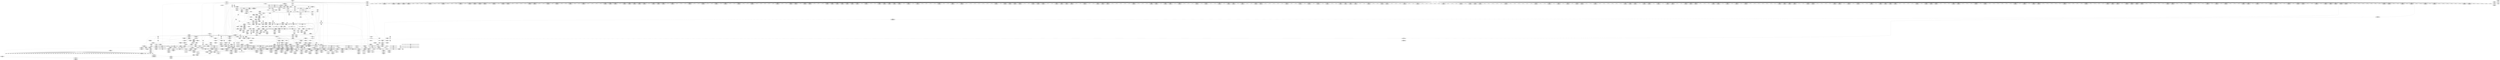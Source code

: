 digraph {
	CE0x57cfa10 [shape=record,shape=Mrecord,label="{CE0x57cfa10|selinux_xfrm_state_pol_flow_match:_tmp43|security/selinux/xfrm.c,208|*SummSink*}"]
	CE0x5729520 [shape=record,shape=Mrecord,label="{CE0x5729520|_call_void_mcount()_#3}"]
	CE0x57b3dc0 [shape=record,shape=Mrecord,label="{CE0x57b3dc0|selinux_xfrm_state_pol_flow_match:_tmp22|security/selinux/xfrm.c,194|*SummSource*}"]
	CE0x573b9f0 [shape=record,shape=Mrecord,label="{CE0x573b9f0|696:_%struct.xfrm_sec_ctx*,_:_CRE_500,501_}"]
	CE0x573b620 [shape=record,shape=Mrecord,label="{CE0x573b620|selinux_xfrm_state_pol_flow_match:_if.else}"]
	CE0x575c660 [shape=record,shape=Mrecord,label="{CE0x575c660|selinux_xfrm_state_pol_flow_match:_tmp36|security/selinux/xfrm.c,202|*SummSource*}"]
	CE0x57a0c20 [shape=record,shape=Mrecord,label="{CE0x57a0c20|i64*_getelementptr_inbounds_(_7_x_i64_,_7_x_i64_*___llvm_gcov_ctr16,_i64_0,_i64_5)|*Constant*|*SummSink*}"]
	CE0x57384f0 [shape=record,shape=Mrecord,label="{CE0x57384f0|696:_%struct.xfrm_sec_ctx*,_:_CRE_295,296_}"]
	CE0x5741dd0 [shape=record,shape=Mrecord,label="{CE0x5741dd0|selinux_xfrm_state_pol_flow_match:_if.then3|*SummSource*}"]
	CE0x57acee0 [shape=record,shape=Mrecord,label="{CE0x57acee0|selinux_xfrm_state_pol_flow_match:_fl|Function::selinux_xfrm_state_pol_flow_match&Arg::fl::|*SummSource*}"]
	CE0x57ae1d0 [shape=record,shape=Mrecord,label="{CE0x57ae1d0|16:_i32,_:_CRE_12,13_}"]
	CE0x57b00f0 [shape=record,shape=Mrecord,label="{CE0x57b00f0|selinux_xfrm_state_pol_flow_match:_security5|security/selinux/xfrm.c,192|*SummSink*}"]
	CE0x57cdec0 [shape=record,shape=Mrecord,label="{CE0x57cdec0|selinux_xfrm_state_pol_flow_match:_cmp|security/selinux/xfrm.c,202|*SummSource*}"]
	CE0x57774e0 [shape=record,shape=Mrecord,label="{CE0x57774e0|864:_%struct.xfrm_sec_ctx*,_:_CRE_182,183_}"]
	CE0x57b66c0 [shape=record,shape=Mrecord,label="{CE0x57b66c0|selinux_xfrm_state_pol_flow_match:_tmp37|security/selinux/xfrm.c,202}"]
	CE0x57a51f0 [shape=record,shape=Mrecord,label="{CE0x57a51f0|%struct.xfrm_sec_ctx*_null|*Constant*}"]
	CE0x5781050 [shape=record,shape=Mrecord,label="{CE0x5781050|selinux_authorizable_ctx:_ctx_alg|security/selinux/xfrm.c,65}"]
	CE0x57bf450 [shape=record,shape=Mrecord,label="{CE0x57bf450|_ret_i32_%call,_!dbg_!27714|security/selinux/xfrm.c,73|*SummSink*}"]
	CE0x577f5a0 [shape=record,shape=Mrecord,label="{CE0x577f5a0|864:_%struct.xfrm_sec_ctx*,_:_CRE_428,432_|*MultipleSource*|Function::selinux_xfrm_state_pol_flow_match&Arg::x::|security/selinux/xfrm.c,185}"]
	CE0x573b930 [shape=record,shape=Mrecord,label="{CE0x573b930|696:_%struct.xfrm_sec_ctx*,_:_CRE_499,500_}"]
	CE0x57593f0 [shape=record,shape=Mrecord,label="{CE0x57593f0|i64_2|*Constant*}"]
	CE0x57d2690 [shape=record,shape=Mrecord,label="{CE0x57d2690|selinux_xfrm_state_pol_flow_match:___fl_common|security/selinux/xfrm.c,202|*SummSource*}"]
	CE0x5734cb0 [shape=record,shape=Mrecord,label="{CE0x5734cb0|864:_%struct.xfrm_sec_ctx*,_:_CRE_78,79_}"]
	CE0x574b310 [shape=record,shape=Mrecord,label="{CE0x574b310|selinux_xfrm_state_pol_flow_match:_if.then10}"]
	CE0x5773a50 [shape=record,shape=Mrecord,label="{CE0x5773a50|864:_%struct.xfrm_sec_ctx*,_:_CRE_142,143_}"]
	CE0x57cb090 [shape=record,shape=Mrecord,label="{CE0x57cb090|selinux_xfrm_state_pol_flow_match:_ctx_sid|security/selinux/xfrm.c,200|*SummSink*}"]
	CE0x577bba0 [shape=record,shape=Mrecord,label="{CE0x577bba0|864:_%struct.xfrm_sec_ctx*,_:_CRE_277,278_}"]
	CE0x5782820 [shape=record,shape=Mrecord,label="{CE0x5782820|864:_%struct.xfrm_sec_ctx*,_:_CRE_536,544_|*MultipleSource*|Function::selinux_xfrm_state_pol_flow_match&Arg::x::|security/selinux/xfrm.c,185}"]
	CE0x5785900 [shape=record,shape=Mrecord,label="{CE0x5785900|864:_%struct.xfrm_sec_ctx*,_:_CRE_703,704_}"]
	CE0x5752e10 [shape=record,shape=Mrecord,label="{CE0x5752e10|696:_%struct.xfrm_sec_ctx*,_:_CRE_551,552_}"]
	CE0x57bbf00 [shape=record,shape=Mrecord,label="{CE0x57bbf00|i64*_getelementptr_inbounds_(_20_x_i64_,_20_x_i64_*___llvm_gcov_ctr3,_i64_0,_i64_14)|*Constant*|*SummSource*}"]
	CE0x57a6890 [shape=record,shape=Mrecord,label="{CE0x57a6890|selinux_authorizable_ctx:_land.rhs|*SummSource*}"]
	CE0x572ef90 [shape=record,shape=Mrecord,label="{CE0x572ef90|selinux_xfrm_state_pol_flow_match:_if.then14|*SummSource*}"]
	CE0x5734530 [shape=record,shape=Mrecord,label="{CE0x5734530|864:_%struct.xfrm_sec_ctx*,_:_CRE_72,73_}"]
	CE0x57779e0 [shape=record,shape=Mrecord,label="{CE0x57779e0|864:_%struct.xfrm_sec_ctx*,_:_CRE_186,187_}"]
	CE0x5782220 [shape=record,shape=Mrecord,label="{CE0x5782220|864:_%struct.xfrm_sec_ctx*,_:_CRE_512,520_|*MultipleSource*|Function::selinux_xfrm_state_pol_flow_match&Arg::x::|security/selinux/xfrm.c,185}"]
	CE0x576e1a0 [shape=record,shape=Mrecord,label="{CE0x576e1a0|696:_%struct.xfrm_sec_ctx*,_:_CRE_172,176_|*MultipleSource*|Function::selinux_xfrm_state_pol_flow_match&Arg::xp::|security/selinux/xfrm.c,184}"]
	CE0x57d31d0 [shape=record,shape=Mrecord,label="{CE0x57d31d0|i64_15|*Constant*}"]
	CE0x5782e20 [shape=record,shape=Mrecord,label="{CE0x5782e20|864:_%struct.xfrm_sec_ctx*,_:_CRE_552,560_|*MultipleSource*|Function::selinux_xfrm_state_pol_flow_match&Arg::x::|security/selinux/xfrm.c,185}"]
	CE0x57bcc60 [shape=record,shape=Mrecord,label="{CE0x57bcc60|selinux_xfrm_state_pol_flow_match:_tmp32|*SummSink*}"]
	CE0x57ad0f0 [shape=record,shape=Mrecord,label="{CE0x57ad0f0|selinux_xfrm_state_pol_flow_match:_u|security/selinux/xfrm.c,202}"]
	CE0x5741910 [shape=record,shape=Mrecord,label="{CE0x5741910|864:_%struct.xfrm_sec_ctx*,_:_CRE_124,125_}"]
	CE0x574c730 [shape=record,shape=Mrecord,label="{CE0x574c730|696:_%struct.xfrm_sec_ctx*,_:_CRE_690,691_|*MultipleSource*|Function::selinux_xfrm_state_pol_flow_match&Arg::xp::|security/selinux/xfrm.c,184}"]
	CE0x57ae2d0 [shape=record,shape=Mrecord,label="{CE0x57ae2d0|16:_i32,_:_CRE_13,14_}"]
	CE0x5743b70 [shape=record,shape=Mrecord,label="{CE0x5743b70|selinux_authorizable_xfrm:_security|security/selinux/xfrm.c,73|*SummSource*}"]
	CE0x5780760 [shape=record,shape=Mrecord,label="{CE0x5780760|selinux_authorizable_ctx:_tmp12|security/selinux/xfrm.c,65|*SummSink*}"]
	CE0x5788e80 [shape=record,shape=Mrecord,label="{CE0x5788e80|selinux_xfrm_state_pol_flow_match:_tmp7|*LoadInst*|security/selinux/xfrm.c,185|*SummSink*}"]
	CE0x5786440 [shape=record,shape=Mrecord,label="{CE0x5786440|selinux_xfrm_state_pol_flow_match:_tmp7|*LoadInst*|security/selinux/xfrm.c,185}"]
	CE0x5761100 [shape=record,shape=Mrecord,label="{CE0x5761100|GLOBAL:___llvm_gcov_ctr16|Global_var:__llvm_gcov_ctr16|*SummSource*}"]
	CE0x57698f0 [shape=record,shape=Mrecord,label="{CE0x57698f0|696:_%struct.xfrm_sec_ctx*,_:_CRE_224,232_|*MultipleSource*|Function::selinux_xfrm_state_pol_flow_match&Arg::xp::|security/selinux/xfrm.c,184}"]
	CE0x574a6b0 [shape=record,shape=Mrecord,label="{CE0x574a6b0|selinux_xfrm_state_pol_flow_match:_tmp5|security/selinux/xfrm.c,184|*SummSource*}"]
	CE0x57b7e60 [shape=record,shape=Mrecord,label="{CE0x57b7e60|selinux_xfrm_state_pol_flow_match:_tobool2|security/selinux/xfrm.c,185|*SummSink*}"]
	CE0x5751e60 [shape=record,shape=Mrecord,label="{CE0x5751e60|696:_%struct.xfrm_sec_ctx*,_:_CRE_664,668_|*MultipleSource*|Function::selinux_xfrm_state_pol_flow_match&Arg::xp::|security/selinux/xfrm.c,184}"]
	CE0x574a4b0 [shape=record,shape=Mrecord,label="{CE0x574a4b0|696:_%struct.xfrm_sec_ctx*,_:_CRE_40,44_|*MultipleSource*|Function::selinux_xfrm_state_pol_flow_match&Arg::xp::|security/selinux/xfrm.c,184}"]
	CE0x573c750 [shape=record,shape=Mrecord,label="{CE0x573c750|selinux_xfrm_state_pol_flow_match:_return}"]
	CE0x57ca770 [shape=record,shape=Mrecord,label="{CE0x57ca770|selinux_authorizable_ctx:_tmp15|security/selinux/xfrm.c,64|*SummSink*}"]
	CE0x57331b0 [shape=record,shape=Mrecord,label="{CE0x57331b0|864:_%struct.xfrm_sec_ctx*,_:_CRE_96,97_}"]
	CE0x5756f90 [shape=record,shape=Mrecord,label="{CE0x5756f90|696:_%struct.xfrm_sec_ctx*,_:_CRE_287,288_}"]
	CE0x57cf690 [shape=record,shape=Mrecord,label="{CE0x57cf690|selinux_xfrm_state_pol_flow_match:_tmp42|security/selinux/xfrm.c,208|*SummSource*}"]
	CE0x57ac350 [shape=record,shape=Mrecord,label="{CE0x57ac350|selinux_xfrm_state_pol_flow_match:_tmp34|security/selinux/xfrm.c,200}"]
	CE0x57ad500 [shape=record,shape=Mrecord,label="{CE0x57ad500|selinux_xfrm_state_pol_flow_match:_u|security/selinux/xfrm.c,202|*SummSink*}"]
	CE0x57dfb00 [shape=record,shape=Mrecord,label="{CE0x57dfb00|selinux_xfrm_state_pol_flow_match:_cond|security/selinux/xfrm.c,208}"]
	CE0x57b2820 [shape=record,shape=Mrecord,label="{CE0x57b2820|selinux_xfrm_state_pol_flow_match:_flowic_secid18|security/selinux/xfrm.c,208}"]
	CE0x57be6d0 [shape=record,shape=Mrecord,label="{CE0x57be6d0|GLOBAL:_selinux_authorizable_xfrm|*Constant*|*SummSink*}"]
	"CONST[source:1(input),value:2(dynamic)][purpose:{object}]"
	CE0x57bf630 [shape=record,shape=Mrecord,label="{CE0x57bf630|selinux_xfrm_state_pol_flow_match:_tobool9|security/selinux/xfrm.c,196}"]
	CE0x5751520 [shape=record,shape=Mrecord,label="{CE0x5751520|selinux_xfrm_state_pol_flow_match:_tmp2|*LoadInst*|security/selinux/xfrm.c,184|*SummSource*}"]
	CE0x572c280 [shape=record,shape=Mrecord,label="{CE0x572c280|696:_%struct.xfrm_sec_ctx*,_:_CRE_297,298_}"]
	CE0x57358f0 [shape=record,shape=Mrecord,label="{CE0x57358f0|864:_%struct.xfrm_sec_ctx*,_:_CRE_100,101_}"]
	CE0x577c560 [shape=record,shape=Mrecord,label="{CE0x577c560|864:_%struct.xfrm_sec_ctx*,_:_CRE_284,285_}"]
	CE0x5782420 [shape=record,shape=Mrecord,label="{CE0x5782420|864:_%struct.xfrm_sec_ctx*,_:_CRE_520,528_|*MultipleSource*|Function::selinux_xfrm_state_pol_flow_match&Arg::x::|security/selinux/xfrm.c,185}"]
	CE0x5784c20 [shape=record,shape=Mrecord,label="{CE0x5784c20|864:_%struct.xfrm_sec_ctx*,_:_CRE_680,688_|*MultipleSource*|Function::selinux_xfrm_state_pol_flow_match&Arg::x::|security/selinux/xfrm.c,185}"]
	CE0x57bd820 [shape=record,shape=Mrecord,label="{CE0x57bd820|selinux_xfrm_state_pol_flow_match:_tmp29|*SummSource*}"]
	CE0x57b1ac0 [shape=record,shape=Mrecord,label="{CE0x57b1ac0|avc_has_perm:_tclass|Function::avc_has_perm&Arg::tclass::|*SummSource*}"]
	CE0x57a8e60 [shape=record,shape=Mrecord,label="{CE0x57a8e60|GLOBAL:_selinux_authorizable_ctx|*Constant*|*SummSource*}"]
	CE0x57d2290 [shape=record,shape=Mrecord,label="{CE0x57d2290|16:_i32,_:_CRE_62,63_}"]
	CE0x5732340 [shape=record,shape=Mrecord,label="{CE0x5732340|696:_%struct.xfrm_sec_ctx*,_:_CRE_483,484_}"]
	CE0x5752cd0 [shape=record,shape=Mrecord,label="{CE0x5752cd0|696:_%struct.xfrm_sec_ctx*,_:_CRE_550,551_}"]
	CE0x57e0110 [shape=record,shape=Mrecord,label="{CE0x57e0110|selinux_xfrm_state_pol_flow_match:_retval.0}"]
	CE0x5729680 [shape=record,shape=Mrecord,label="{CE0x5729680|selinux_xfrm_state_pol_flow_match:_if.end12}"]
	CE0x57737d0 [shape=record,shape=Mrecord,label="{CE0x57737d0|864:_%struct.xfrm_sec_ctx*,_:_CRE_140,141_}"]
	CE0x5788a80 [shape=record,shape=Mrecord,label="{CE0x5788a80|864:_%struct.xfrm_sec_ctx*,_:_CRE_872,880_|*MultipleSource*|Function::selinux_xfrm_state_pol_flow_match&Arg::x::|security/selinux/xfrm.c,185}"]
	CE0x5737a40 [shape=record,shape=Mrecord,label="{CE0x5737a40|selinux_xfrm_state_pol_flow_match:_if.then14|*SummSink*}"]
	CE0x57be5e0 [shape=record,shape=Mrecord,label="{CE0x57be5e0|avc_has_perm:_entry|*SummSource*}"]
	CE0x5737300 [shape=record,shape=Mrecord,label="{CE0x5737300|864:_%struct.xfrm_sec_ctx*,_:_CRE_69,70_}"]
	CE0x5752780 [shape=record,shape=Mrecord,label="{CE0x5752780|696:_%struct.xfrm_sec_ctx*,_:_CRE_546,547_}"]
	CE0x57e27b0 [shape=record,shape=Mrecord,label="{CE0x57e27b0|selinux_authorizable_xfrm:_bb}"]
	CE0x57c8010 [shape=record,shape=Mrecord,label="{CE0x57c8010|selinux_authorizable_ctx:_tmp14|*SummSink*}"]
	CE0x57b9ad0 [shape=record,shape=Mrecord,label="{CE0x57b9ad0|i64*_getelementptr_inbounds_(_20_x_i64_,_20_x_i64_*___llvm_gcov_ctr3,_i64_0,_i64_12)|*Constant*|*SummSource*}"]
	CE0x5743600 [shape=record,shape=Mrecord,label="{CE0x5743600|696:_%struct.xfrm_sec_ctx*,_:_CRE_496,497_}"]
	CE0x5753f80 [shape=record,shape=Mrecord,label="{CE0x5753f80|696:_%struct.xfrm_sec_ctx*,_:_CRE_632,640_|*MultipleSource*|Function::selinux_xfrm_state_pol_flow_match&Arg::xp::|security/selinux/xfrm.c,184}"]
	CE0x5733570 [shape=record,shape=Mrecord,label="{CE0x5733570|864:_%struct.xfrm_sec_ctx*,_:_CRE_99,100_}"]
	CE0x5020070 [shape=record,shape=Mrecord,label="{CE0x5020070|696:_%struct.xfrm_sec_ctx*,_:_CRE_44,48_|*MultipleSource*|Function::selinux_xfrm_state_pol_flow_match&Arg::xp::|security/selinux/xfrm.c,184}"]
	CE0x5756560 [shape=record,shape=Mrecord,label="{CE0x5756560|696:_%struct.xfrm_sec_ctx*,_:_CRE_531,532_}"]
	CE0x57bb050 [shape=record,shape=Mrecord,label="{CE0x57bb050|i64*_getelementptr_inbounds_(_20_x_i64_,_20_x_i64_*___llvm_gcov_ctr3,_i64_0,_i64_13)|*Constant*}"]
	CE0x577b9a0 [shape=record,shape=Mrecord,label="{CE0x577b9a0|864:_%struct.xfrm_sec_ctx*,_:_CRE_274,276_|*MultipleSource*|Function::selinux_xfrm_state_pol_flow_match&Arg::x::|security/selinux/xfrm.c,185}"]
	CE0x5772790 [shape=record,shape=Mrecord,label="{CE0x5772790|864:_%struct.xfrm_sec_ctx*,_:_CRE_127,128_}"]
	CE0x573e1d0 [shape=record,shape=Mrecord,label="{CE0x573e1d0|696:_%struct.xfrm_sec_ctx*,_:_CRE_524,525_}"]
	CE0x57805e0 [shape=record,shape=Mrecord,label="{CE0x57805e0|selinux_authorizable_ctx:_tmp11|security/selinux/xfrm.c,65|*SummSink*}"]
	CE0x5739530 [shape=record,shape=Mrecord,label="{CE0x5739530|696:_%struct.xfrm_sec_ctx*,_:_CRE_515,516_}"]
	CE0x5786a30 [shape=record,shape=Mrecord,label="{CE0x5786a30|864:_%struct.xfrm_sec_ctx*,_:_CRE_736,740_|*MultipleSource*|Function::selinux_xfrm_state_pol_flow_match&Arg::x::|security/selinux/xfrm.c,185}"]
	CE0x5757c40 [shape=record,shape=Mrecord,label="{CE0x5757c40|selinux_authorizable_xfrm:_tmp2}"]
	CE0x57b8440 [shape=record,shape=Mrecord,label="{CE0x57b8440|selinux_xfrm_state_pol_flow_match:_tmp17|security/selinux/xfrm.c,192|*SummSource*}"]
	CE0x57632d0 [shape=record,shape=Mrecord,label="{CE0x57632d0|GLOBAL:___llvm_gcov_ctr16|Global_var:__llvm_gcov_ctr16}"]
	CE0x5751390 [shape=record,shape=Mrecord,label="{CE0x5751390|696:_%struct.xfrm_sec_ctx*,_:_CRE_704,1088_|*MultipleSource*|Function::selinux_xfrm_state_pol_flow_match&Arg::xp::|security/selinux/xfrm.c,184}"]
	CE0x5737110 [shape=record,shape=Mrecord,label="{CE0x5737110|864:_%struct.xfrm_sec_ctx*,_:_CRE_68,69_}"]
	CE0x5746330 [shape=record,shape=Mrecord,label="{CE0x5746330|selinux_authorizable_xfrm:_tmp1|*SummSink*}"]
	CE0x57291e0 [shape=record,shape=Mrecord,label="{CE0x57291e0|selinux_xfrm_state_pol_flow_match:_if.end11|*SummSink*}"]
	CE0x57a82d0 [shape=record,shape=Mrecord,label="{CE0x57a82d0|selinux_authorizable_ctx:_cmp|security/selinux/xfrm.c,64|*SummSource*}"]
	CE0x574d880 [shape=record,shape=Mrecord,label="{CE0x574d880|696:_%struct.xfrm_sec_ctx*,_:_CRE_464,472_|*MultipleSource*|Function::selinux_xfrm_state_pol_flow_match&Arg::xp::|security/selinux/xfrm.c,184}"]
	CE0x57b1d90 [shape=record,shape=Mrecord,label="{CE0x57b1d90|i32_1|*Constant*}"]
	CE0x57beef0 [shape=record,shape=Mrecord,label="{CE0x57beef0|selinux_authorizable_xfrm:_x|Function::selinux_authorizable_xfrm&Arg::x::|*SummSink*}"]
	CE0x57b2620 [shape=record,shape=Mrecord,label="{CE0x57b2620|selinux_xfrm_state_pol_flow_match:_call19|security/selinux/xfrm.c,208|*SummSink*}"]
	CE0x57a9270 [shape=record,shape=Mrecord,label="{CE0x57a9270|selinux_authorizable_ctx:_entry|*SummSource*}"]
	CE0x57cfd20 [shape=record,shape=Mrecord,label="{CE0x57cfd20|selinux_xfrm_state_pol_flow_match:_tmp43|security/selinux/xfrm.c,208}"]
	CE0x5761d90 [shape=record,shape=Mrecord,label="{CE0x5761d90|selinux_authorizable_ctx:_tmp6|*LoadInst*|security/selinux/xfrm.c,64|*SummSource*}"]
	CE0x57563e0 [shape=record,shape=Mrecord,label="{CE0x57563e0|696:_%struct.xfrm_sec_ctx*,_:_CRE_529,530_}"]
	CE0x57534a0 [shape=record,shape=Mrecord,label="{CE0x57534a0|696:_%struct.xfrm_sec_ctx*,_:_CRE_517,518_}"]
	CE0x57b9ff0 [shape=record,shape=Mrecord,label="{CE0x57b9ff0|selinux_xfrm_state_pol_flow_match:_tmp27|security/selinux/xfrm.c,198}"]
	CE0x576cf90 [shape=record,shape=Mrecord,label="{CE0x576cf90|696:_%struct.xfrm_sec_ctx*,_:_CRE_184,200_|*MultipleSource*|Function::selinux_xfrm_state_pol_flow_match&Arg::xp::|security/selinux/xfrm.c,184}"]
	CE0x57b2140 [shape=record,shape=Mrecord,label="{CE0x57b2140|%struct.common_audit_data.1017*_null|*Constant*}"]
	"CONST[source:0(mediator),value:0(static)][purpose:{operation}]"
	CE0x5783a20 [shape=record,shape=Mrecord,label="{CE0x5783a20|864:_%struct.xfrm_sec_ctx*,_:_CRE_616,624_|*MultipleSource*|Function::selinux_xfrm_state_pol_flow_match&Arg::x::|security/selinux/xfrm.c,185}"]
	CE0x57aa9e0 [shape=record,shape=Mrecord,label="{CE0x57aa9e0|selinux_authorizable_ctx:_tobool|security/selinux/xfrm.c,63|*SummSource*}"]
	CE0x573b1a0 [shape=record,shape=Mrecord,label="{CE0x573b1a0|selinux_xfrm_state_pol_flow_match:_x|Function::selinux_xfrm_state_pol_flow_match&Arg::x::|*SummSource*}"]
	CE0x573c2e0 [shape=record,shape=Mrecord,label="{CE0x573c2e0|selinux_xfrm_state_pol_flow_match:_return|*SummSink*}"]
	CE0x572e780 [shape=record,shape=Mrecord,label="{CE0x572e780|i32_21|*Constant*|*SummSink*}"]
	CE0x5759310 [shape=record,shape=Mrecord,label="{CE0x5759310|selinux_xfrm_state_pol_flow_match:_tobool|security/selinux/xfrm.c,184|*SummSink*}"]
	CE0x57c72f0 [shape=record,shape=Mrecord,label="{CE0x57c72f0|selinux_authorizable_ctx:_conv2|security/selinux/xfrm.c,65|*SummSink*}"]
	CE0x5744f70 [shape=record,shape=Mrecord,label="{CE0x5744f70|selinux_authorizable_xfrm:_tmp3}"]
	CE0x57a4bb0 [shape=record,shape=Mrecord,label="{CE0x57a4bb0|selinux_authorizable_ctx:_tmp5|security/selinux/xfrm.c,63}"]
	CE0x57322d0 [shape=record,shape=Mrecord,label="{CE0x57322d0|696:_%struct.xfrm_sec_ctx*,_:_CRE_484,485_}"]
	CE0x57c1150 [shape=record,shape=Mrecord,label="{CE0x57c1150|selinux_xfrm_state_pol_flow_match:_tmp25|security/selinux/xfrm.c,196|*SummSink*}"]
	CE0x57abf10 [shape=record,shape=Mrecord,label="{CE0x57abf10|i32_3|*Constant*}"]
	CE0x5744410 [shape=record,shape=Mrecord,label="{CE0x5744410|864:_%struct.xfrm_sec_ctx*,_:_CRE_8,9_}"]
	CE0x5731ac0 [shape=record,shape=Mrecord,label="{CE0x5731ac0|696:_%struct.xfrm_sec_ctx*,_:_CRE_308,310_|*MultipleSource*|Function::selinux_xfrm_state_pol_flow_match&Arg::xp::|security/selinux/xfrm.c,184}"]
	CE0x57e21d0 [shape=record,shape=Mrecord,label="{CE0x57e21d0|_ret_i32_%retval.0,_!dbg_!27749|security/selinux/xfrm.c,211|*SummSource*}"]
	CE0x5735f30 [shape=record,shape=Mrecord,label="{CE0x5735f30|864:_%struct.xfrm_sec_ctx*,_:_CRE_105,106_}"]
	CE0x574a200 [shape=record,shape=Mrecord,label="{CE0x574a200|selinux_xfrm_state_pol_flow_match:_if.else8|*SummSink*}"]
	CE0x57bb9a0 [shape=record,shape=Mrecord,label="{CE0x57bb9a0|selinux_xfrm_state_pol_flow_match:_tmp30|*SummSource*}"]
	CE0x57a8ca0 [shape=record,shape=Mrecord,label="{CE0x57a8ca0|GLOBAL:_selinux_authorizable_ctx|*Constant*}"]
	CE0x57a9590 [shape=record,shape=Mrecord,label="{CE0x57a9590|selinux_authorizable_ctx:_ctx|Function::selinux_authorizable_ctx&Arg::ctx::|*SummSource*}"]
	CE0x57d4630 [shape=record,shape=Mrecord,label="{CE0x57d4630|selinux_xfrm_state_pol_flow_match:_tmp41|security/selinux/xfrm.c,203}"]
	CE0x57d39f0 [shape=record,shape=Mrecord,label="{CE0x57d39f0|selinux_xfrm_state_pol_flow_match:_flowic_secid|security/selinux/xfrm.c,202|*SummSink*}"]
	CE0x57d0f90 [shape=record,shape=Mrecord,label="{CE0x57d0f90|16:_i32,_:_CRE_43,44_}"]
	CE0x57cb3e0 [shape=record,shape=Mrecord,label="{CE0x57cb3e0|0:_i8,_1:_i8,_4:_i32,_:_CRE_0,1_|*MultipleSource*|*LoadInst*|security/selinux/xfrm.c,185|*LoadInst*|security/selinux/xfrm.c,192|*LoadInst*|security/selinux/xfrm.c,200|security/selinux/xfrm.c,200}"]
	CE0x576ab70 [shape=record,shape=Mrecord,label="{CE0x576ab70|696:_%struct.xfrm_sec_ctx*,_:_CRE_208,224_|*MultipleSource*|Function::selinux_xfrm_state_pol_flow_match&Arg::xp::|security/selinux/xfrm.c,184}"]
	CE0x57b30a0 [shape=record,shape=Mrecord,label="{CE0x57b30a0|avc_has_perm:_entry}"]
	CE0x574cf50 [shape=record,shape=Mrecord,label="{CE0x574cf50|696:_%struct.xfrm_sec_ctx*,_:_CRE_260,264_|*MultipleSource*|Function::selinux_xfrm_state_pol_flow_match&Arg::xp::|security/selinux/xfrm.c,184}"]
	CE0x5743540 [shape=record,shape=Mrecord,label="{CE0x5743540|696:_%struct.xfrm_sec_ctx*,_:_CRE_495,496_}"]
	CE0x57d1090 [shape=record,shape=Mrecord,label="{CE0x57d1090|16:_i32,_:_CRE_44,45_}"]
	CE0x57a5a30 [shape=record,shape=Mrecord,label="{CE0x57a5a30|i32_0|*Constant*}"]
	CE0x574ad90 [shape=record,shape=Mrecord,label="{CE0x574ad90|696:_%struct.xfrm_sec_ctx*,_:_CRE_540,541_}"]
	CE0x57ddce0 [shape=record,shape=Mrecord,label="{CE0x57ddce0|avc_has_perm:_tsid|Function::avc_has_perm&Arg::tsid::}"]
	CE0x57793a0 [shape=record,shape=Mrecord,label="{CE0x57793a0|864:_%struct.xfrm_sec_ctx*,_:_CRE_212,216_|*MultipleSource*|Function::selinux_xfrm_state_pol_flow_match&Arg::x::|security/selinux/xfrm.c,185}"]
	CE0x57385d0 [shape=record,shape=Mrecord,label="{CE0x57385d0|696:_%struct.xfrm_sec_ctx*,_:_CRE_298,299_}"]
	CE0x57e2f60 [shape=record,shape=Mrecord,label="{CE0x57e2f60|selinux_authorizable_xfrm:_tmp4|*LoadInst*|security/selinux/xfrm.c,73|*SummSink*}"]
	CE0x5770550 [shape=record,shape=Mrecord,label="{CE0x5770550|696:_%struct.xfrm_sec_ctx*,_:_CRE_152,160_|*MultipleSource*|Function::selinux_xfrm_state_pol_flow_match&Arg::xp::|security/selinux/xfrm.c,184}"]
	CE0x57c7b70 [shape=record,shape=Mrecord,label="{CE0x57c7b70|i1_false|*Constant*}"]
	CE0x57d3240 [shape=record,shape=Mrecord,label="{CE0x57d3240|i64_15|*Constant*|*SummSource*}"]
	CE0x57bd7b0 [shape=record,shape=Mrecord,label="{CE0x57bd7b0|selinux_xfrm_state_pol_flow_match:_tmp29}"]
	CE0x57bfae0 [shape=record,shape=Mrecord,label="{CE0x57bfae0|i64_10|*Constant*}"]
	CE0x5767540 [shape=record,shape=Mrecord,label="{CE0x5767540|696:_%struct.xfrm_sec_ctx*,_:_CRE_248,256_|*MultipleSource*|Function::selinux_xfrm_state_pol_flow_match&Arg::xp::|security/selinux/xfrm.c,184}"]
	CE0x5764810 [shape=record,shape=Mrecord,label="{CE0x5764810|selinux_authorizable_ctx:_tmp9|security/selinux/xfrm.c,64|*SummSink*}"]
	CE0x5789a10 [shape=record,shape=Mrecord,label="{CE0x5789a10|selinux_xfrm_state_pol_flow_match:_tmp10|security/selinux/xfrm.c,185}"]
	CE0x57d4030 [shape=record,shape=Mrecord,label="{CE0x57d4030|selinux_xfrm_state_pol_flow_match:_tmp40|security/selinux/xfrm.c,203|*SummSource*}"]
	CE0x5786c80 [shape=record,shape=Mrecord,label="{CE0x5786c80|864:_%struct.xfrm_sec_ctx*,_:_CRE_744,752_|*MultipleSource*|Function::selinux_xfrm_state_pol_flow_match&Arg::x::|security/selinux/xfrm.c,185}"]
	CE0x57b3450 [shape=record,shape=Mrecord,label="{CE0x57b3450|selinux_xfrm_state_pol_flow_match:_tmp21|security/selinux/xfrm.c,194|*SummSink*}"]
	CE0x57a0410 [shape=record,shape=Mrecord,label="{CE0x57a0410|COLLAPSED:_GCMRE___llvm_gcov_ctr16_internal_global_7_x_i64_zeroinitializer:_elem_0:default:}"]
	CE0x577a7a0 [shape=record,shape=Mrecord,label="{CE0x577a7a0|864:_%struct.xfrm_sec_ctx*,_:_CRE_252,256_|*MultipleSource*|Function::selinux_xfrm_state_pol_flow_match&Arg::x::|security/selinux/xfrm.c,185}"]
	CE0x577e3a0 [shape=record,shape=Mrecord,label="{CE0x577e3a0|864:_%struct.xfrm_sec_ctx*,_:_CRE_360,368_|*MultipleSource*|Function::selinux_xfrm_state_pol_flow_match&Arg::x::|security/selinux/xfrm.c,185}"]
	CE0x5785a40 [shape=record,shape=Mrecord,label="{CE0x5785a40|864:_%struct.xfrm_sec_ctx*,_:_CRE_704,705_}"]
	CE0x574aed0 [shape=record,shape=Mrecord,label="{CE0x574aed0|696:_%struct.xfrm_sec_ctx*,_:_CRE_541,542_}"]
	CE0x574d3e0 [shape=record,shape=Mrecord,label="{CE0x574d3e0|696:_%struct.xfrm_sec_ctx*,_:_CRE_280,281_}"]
	CE0x5731a00 [shape=record,shape=Mrecord,label="{CE0x5731a00|696:_%struct.xfrm_sec_ctx*,_:_CRE_480,481_}"]
	CE0x57496c0 [shape=record,shape=Mrecord,label="{CE0x57496c0|696:_%struct.xfrm_sec_ctx*,_:_CRE_538,539_}"]
	CE0x57383c0 [shape=record,shape=Mrecord,label="{CE0x57383c0|864:_%struct.xfrm_sec_ctx*,_:_CRE_15,16_}"]
	CE0x5734df0 [shape=record,shape=Mrecord,label="{CE0x5734df0|864:_%struct.xfrm_sec_ctx*,_:_CRE_79,80_}"]
	CE0x57d0990 [shape=record,shape=Mrecord,label="{CE0x57d0990|16:_i32,_:_CRE_37,38_}"]
	CE0x57e2cb0 [shape=record,shape=Mrecord,label="{CE0x57e2cb0|selinux_authorizable_xfrm:_tmp4|*LoadInst*|security/selinux/xfrm.c,73}"]
	CE0x5743480 [shape=record,shape=Mrecord,label="{CE0x5743480|696:_%struct.xfrm_sec_ctx*,_:_CRE_494,495_}"]
	CE0x574da00 [shape=record,shape=Mrecord,label="{CE0x574da00|696:_%struct.xfrm_sec_ctx*,_:_CRE_472,476_|*MultipleSource*|Function::selinux_xfrm_state_pol_flow_match&Arg::xp::|security/selinux/xfrm.c,184}"]
	CE0x5744040 [shape=record,shape=Mrecord,label="{CE0x5744040|i32_40|*Constant*}"]
	CE0x57e0770 [shape=record,shape=Mrecord,label="{CE0x57e0770|i64*_getelementptr_inbounds_(_20_x_i64_,_20_x_i64_*___llvm_gcov_ctr3,_i64_0,_i64_19)|*Constant*}"]
	CE0x577ada0 [shape=record,shape=Mrecord,label="{CE0x577ada0|864:_%struct.xfrm_sec_ctx*,_:_CRE_268,269_|*MultipleSource*|Function::selinux_xfrm_state_pol_flow_match&Arg::x::|security/selinux/xfrm.c,185}"]
	CE0x5752b40 [shape=record,shape=Mrecord,label="{CE0x5752b40|696:_%struct.xfrm_sec_ctx*,_:_CRE_549,550_}"]
	CE0x57361b0 [shape=record,shape=Mrecord,label="{CE0x57361b0|864:_%struct.xfrm_sec_ctx*,_:_CRE_107,108_}"]
	CE0x57af870 [shape=record,shape=Mrecord,label="{CE0x57af870|selinux_xfrm_state_pol_flow_match:_security5|security/selinux/xfrm.c,192|*SummSource*}"]
	CE0x57576d0 [shape=record,shape=Mrecord,label="{CE0x57576d0|696:_%struct.xfrm_sec_ctx*,_:_CRE_104,112_|*MultipleSource*|Function::selinux_xfrm_state_pol_flow_match&Arg::xp::|security/selinux/xfrm.c,184}"]
	CE0x57df0f0 [shape=record,shape=Mrecord,label="{CE0x57df0f0|_ret_i32_%retval.0,_!dbg_!27728|security/selinux/avc.c,775|*SummSink*}"]
	CE0x573cfe0 [shape=record,shape=Mrecord,label="{CE0x573cfe0|864:_%struct.xfrm_sec_ctx*,_:_CRE_82,83_}"]
	CE0x5741ff0 [shape=record,shape=Mrecord,label="{CE0x5741ff0|696:_%struct.xfrm_sec_ctx*,_:_CRE_336,344_|*MultipleSource*|Function::selinux_xfrm_state_pol_flow_match&Arg::xp::|security/selinux/xfrm.c,184}"]
	CE0x5775850 [shape=record,shape=Mrecord,label="{CE0x5775850|864:_%struct.xfrm_sec_ctx*,_:_CRE_171,172_}"]
	CE0x572fe40 [shape=record,shape=Mrecord,label="{CE0x572fe40|selinux_xfrm_state_pol_flow_match:_if.end12|*SummSource*}"]
	CE0x5756760 [shape=record,shape=Mrecord,label="{CE0x5756760|696:_%struct.xfrm_sec_ctx*,_:_CRE_533,534_}"]
	CE0x57760e0 [shape=record,shape=Mrecord,label="{CE0x57760e0|avc_has_perm:_requested|Function::avc_has_perm&Arg::requested::|*SummSource*}"]
	CE0x57bb8b0 [shape=record,shape=Mrecord,label="{CE0x57bb8b0|selinux_xfrm_state_pol_flow_match:_tmp30}"]
	CE0x57795a0 [shape=record,shape=Mrecord,label="{CE0x57795a0|864:_%struct.xfrm_sec_ctx*,_:_CRE_216,220_|*MultipleSource*|Function::selinux_xfrm_state_pol_flow_match&Arg::x::|security/selinux/xfrm.c,185}"]
	CE0x57ae0d0 [shape=record,shape=Mrecord,label="{CE0x57ae0d0|16:_i32,_:_CRE_11,12_}"]
	CE0x5776f90 [shape=record,shape=Mrecord,label="{CE0x5776f90|864:_%struct.xfrm_sec_ctx*,_:_CRE_178,179_}"]
	CE0x57d2090 [shape=record,shape=Mrecord,label="{CE0x57d2090|16:_i32,_:_CRE_60,61_}"]
	CE0x577a5a0 [shape=record,shape=Mrecord,label="{CE0x577a5a0|864:_%struct.xfrm_sec_ctx*,_:_CRE_250,251_|*MultipleSource*|Function::selinux_xfrm_state_pol_flow_match&Arg::x::|security/selinux/xfrm.c,185}"]
	CE0x57528c0 [shape=record,shape=Mrecord,label="{CE0x57528c0|696:_%struct.xfrm_sec_ctx*,_:_CRE_547,548_}"]
	CE0x57c8bb0 [shape=record,shape=Mrecord,label="{CE0x57c8bb0|selinux_authorizable_ctx:_land.ext|security/selinux/xfrm.c,64}"]
	CE0x577cba0 [shape=record,shape=Mrecord,label="{CE0x577cba0|864:_%struct.xfrm_sec_ctx*,_:_CRE_289,290_}"]
	CE0x57aebd0 [shape=record,shape=Mrecord,label="{CE0x57aebd0|16:_i32,_:_CRE_22,23_}"]
	CE0x57315a0 [shape=record,shape=Mrecord,label="{CE0x57315a0|selinux_xfrm_state_pol_flow_match:_if.then7|*SummSource*}"]
	CE0x57c0930 [shape=record,shape=Mrecord,label="{CE0x57c0930|selinux_xfrm_state_pol_flow_match:_tmp24|security/selinux/xfrm.c,196|*SummSource*}"]
	CE0x57ad270 [shape=record,shape=Mrecord,label="{CE0x57ad270|selinux_xfrm_state_pol_flow_match:_u|security/selinux/xfrm.c,202|*SummSource*}"]
	CE0x5752640 [shape=record,shape=Mrecord,label="{CE0x5752640|696:_%struct.xfrm_sec_ctx*,_:_CRE_545,546_}"]
	CE0x5732df0 [shape=record,shape=Mrecord,label="{CE0x5732df0|864:_%struct.xfrm_sec_ctx*,_:_CRE_93,94_}"]
	CE0x57b5600 [shape=record,shape=Mrecord,label="{CE0x57b5600|i64*_getelementptr_inbounds_(_20_x_i64_,_20_x_i64_*___llvm_gcov_ctr3,_i64_0,_i64_5)|*Constant*}"]
	CE0x57d1490 [shape=record,shape=Mrecord,label="{CE0x57d1490|16:_i32,_:_CRE_48,49_}"]
	CE0x57ddf80 [shape=record,shape=Mrecord,label="{CE0x57ddf80|avc_has_perm:_tsid|Function::avc_has_perm&Arg::tsid::|*SummSink*}"]
	CE0x5772c90 [shape=record,shape=Mrecord,label="{CE0x5772c90|864:_%struct.xfrm_sec_ctx*,_:_CRE_131,132_}"]
	CE0x57819a0 [shape=record,shape=Mrecord,label="{CE0x57819a0|selinux_authorizable_ctx:_tmp13|*LoadInst*|security/selinux/xfrm.c,65|*SummSource*}"]
	CE0x5760dc0 [shape=record,shape=Mrecord,label="{CE0x5760dc0|696:_%struct.xfrm_sec_ctx*,_:_CRE_509,510_}"]
	CE0x57c2940 [shape=record,shape=Mrecord,label="{CE0x57c2940|i64_8|*Constant*|*SummSource*}"]
	CE0x57bc9c0 [shape=record,shape=Mrecord,label="{CE0x57bc9c0|selinux_xfrm_state_pol_flow_match:_tmp32}"]
	CE0x577b1a0 [shape=record,shape=Mrecord,label="{CE0x577b1a0|864:_%struct.xfrm_sec_ctx*,_:_CRE_270,271_|*MultipleSource*|Function::selinux_xfrm_state_pol_flow_match&Arg::x::|security/selinux/xfrm.c,185}"]
	CE0x577d1e0 [shape=record,shape=Mrecord,label="{CE0x577d1e0|864:_%struct.xfrm_sec_ctx*,_:_CRE_296,300_|*MultipleSource*|Function::selinux_xfrm_state_pol_flow_match&Arg::x::|security/selinux/xfrm.c,185}"]
	CE0x57350a0 [shape=record,shape=Mrecord,label="{CE0x57350a0|864:_%struct.xfrm_sec_ctx*,_:_CRE_64,65_}"]
	CE0x57c8270 [shape=record,shape=Mrecord,label="{CE0x57c8270|i64*_getelementptr_inbounds_(_7_x_i64_,_7_x_i64_*___llvm_gcov_ctr16,_i64_0,_i64_6)|*Constant*}"]
	CE0x573ea30 [shape=record,shape=Mrecord,label="{CE0x573ea30|selinux_xfrm_state_pol_flow_match:_tmp6|security/selinux/xfrm.c,184|*SummSink*}"]
	CE0x57728d0 [shape=record,shape=Mrecord,label="{CE0x57728d0|864:_%struct.xfrm_sec_ctx*,_:_CRE_128,129_}"]
	CE0x5738640 [shape=record,shape=Mrecord,label="{CE0x5738640|696:_%struct.xfrm_sec_ctx*,_:_CRE_299,300_}"]
	CE0x57d0c90 [shape=record,shape=Mrecord,label="{CE0x57d0c90|16:_i32,_:_CRE_40,41_}"]
	CE0x5761170 [shape=record,shape=Mrecord,label="{CE0x5761170|selinux_authorizable_ctx:_tmp2|security/selinux/xfrm.c,63|*SummSink*}"]
	CE0x5740f10 [shape=record,shape=Mrecord,label="{CE0x5740f10|864:_%struct.xfrm_sec_ctx*,_:_CRE_116,117_}"]
	CE0x575d830 [shape=record,shape=Mrecord,label="{CE0x575d830|864:_%struct.xfrm_sec_ctx*,_:_CRE_19,20_}"]
	CE0x577c6a0 [shape=record,shape=Mrecord,label="{CE0x577c6a0|864:_%struct.xfrm_sec_ctx*,_:_CRE_285,286_}"]
	CE0x5737440 [shape=record,shape=Mrecord,label="{CE0x5737440|864:_%struct.xfrm_sec_ctx*,_:_CRE_70,71_}"]
	CE0x5758330 [shape=record,shape=Mrecord,label="{CE0x5758330|i64_2|*Constant*}"]
	CE0x57332f0 [shape=record,shape=Mrecord,label="{CE0x57332f0|864:_%struct.xfrm_sec_ctx*,_:_CRE_97,98_}"]
	CE0x57b4170 [shape=record,shape=Mrecord,label="{CE0x57b4170|selinux_xfrm_state_pol_flow_match:_call|security/selinux/xfrm.c,196}"]
	CE0x57d1990 [shape=record,shape=Mrecord,label="{CE0x57d1990|16:_i32,_:_CRE_53,54_}"]
	CE0x5749b20 [shape=record,shape=Mrecord,label="{CE0x5749b20|selinux_xfrm_state_pol_flow_match:_if.then|*SummSource*}"]
	CE0x573cb40 [shape=record,shape=Mrecord,label="{CE0x573cb40|selinux_xfrm_state_pol_flow_match:_bb|*SummSink*}"]
	CE0x574a310 [shape=record,shape=Mrecord,label="{CE0x574a310|i64*_getelementptr_inbounds_(_20_x_i64_,_20_x_i64_*___llvm_gcov_ctr3,_i64_0,_i64_0)|*Constant*|*SummSink*}"]
	CE0x57b9620 [shape=record,shape=Mrecord,label="{CE0x57b9620|selinux_xfrm_state_pol_flow_match:_tmp26|security/selinux/xfrm.c,196|*SummSink*}"]
	CE0x5751190 [shape=record,shape=Mrecord,label="{CE0x5751190|696:_%struct.xfrm_sec_ctx*,_:_CRE_696,704_|*MultipleSource*|Function::selinux_xfrm_state_pol_flow_match&Arg::xp::|security/selinux/xfrm.c,184}"]
	CE0x57ac630 [shape=record,shape=Mrecord,label="{CE0x57ac630|selinux_xfrm_state_pol_flow_match:_tmp34|security/selinux/xfrm.c,200|*SummSink*}"]
	CE0x57789a0 [shape=record,shape=Mrecord,label="{CE0x57789a0|864:_%struct.xfrm_sec_ctx*,_:_CRE_200,202_|*MultipleSource*|Function::selinux_xfrm_state_pol_flow_match&Arg::x::|security/selinux/xfrm.c,185}"]
	CE0x57a8700 [shape=record,shape=Mrecord,label="{CE0x57a8700|selinux_authorizable_xfrm:_call|security/selinux/xfrm.c,73}"]
	CE0x5731940 [shape=record,shape=Mrecord,label="{CE0x5731940|696:_%struct.xfrm_sec_ctx*,_:_CRE_307,308_}"]
	CE0x57ae5d0 [shape=record,shape=Mrecord,label="{CE0x57ae5d0|16:_i32,_:_CRE_16,17_}"]
	CE0x577e7a0 [shape=record,shape=Mrecord,label="{CE0x577e7a0|864:_%struct.xfrm_sec_ctx*,_:_CRE_376,384_|*MultipleSource*|Function::selinux_xfrm_state_pol_flow_match&Arg::x::|security/selinux/xfrm.c,185}"]
	CE0x57421e0 [shape=record,shape=Mrecord,label="{CE0x57421e0|696:_%struct.xfrm_sec_ctx*,_:_CRE_344,352_|*MultipleSource*|Function::selinux_xfrm_state_pol_flow_match&Arg::xp::|security/selinux/xfrm.c,184}"]
	CE0x57a72b0 [shape=record,shape=Mrecord,label="{CE0x57a72b0|selinux_authorizable_ctx:_tmp4|security/selinux/xfrm.c,63|*SummSource*}"]
	CE0x577b5a0 [shape=record,shape=Mrecord,label="{CE0x577b5a0|864:_%struct.xfrm_sec_ctx*,_:_CRE_272,273_|*MultipleSource*|Function::selinux_xfrm_state_pol_flow_match&Arg::x::|security/selinux/xfrm.c,185}"]
	CE0x57ad5e0 [shape=record,shape=Mrecord,label="{CE0x57ad5e0|16:_i32,_:_CRE_33,34_}"]
	CE0x76a29f0 [shape=record,shape=Mrecord,label="{CE0x76a29f0|696:_%struct.xfrm_sec_ctx*,_:_CRE_88,96_|*MultipleSource*|Function::selinux_xfrm_state_pol_flow_match&Arg::xp::|security/selinux/xfrm.c,184}"]
	CE0x5785680 [shape=record,shape=Mrecord,label="{CE0x5785680|864:_%struct.xfrm_sec_ctx*,_:_CRE_701,702_}"]
	CE0x57d0690 [shape=record,shape=Mrecord,label="{CE0x57d0690|16:_i32,_:_CRE_34,35_}"]
	CE0x5759010 [shape=record,shape=Mrecord,label="{CE0x5759010|selinux_xfrm_state_pol_flow_match:_tmp2|*LoadInst*|security/selinux/xfrm.c,184|*SummSink*}"]
	CE0x57c00d0 [shape=record,shape=Mrecord,label="{CE0x57c00d0|i64_11|*Constant*|*SummSource*}"]
	CE0x572c640 [shape=record,shape=Mrecord,label="{CE0x572c640|selinux_xfrm_state_pol_flow_match:_if.else|*SummSink*}"]
	CE0x57348f0 [shape=record,shape=Mrecord,label="{CE0x57348f0|864:_%struct.xfrm_sec_ctx*,_:_CRE_75,76_}"]
	CE0x57a24b0 [shape=record,shape=Mrecord,label="{CE0x57a24b0|selinux_authorizable_ctx:_tmp7|security/selinux/xfrm.c,64}"]
	CE0x577cf60 [shape=record,shape=Mrecord,label="{CE0x577cf60|864:_%struct.xfrm_sec_ctx*,_:_CRE_696,697_}"]
	CE0x57b3370 [shape=record,shape=Mrecord,label="{CE0x57b3370|selinux_xfrm_state_pol_flow_match:_tmp21|security/selinux/xfrm.c,194}"]
	CE0x57e3130 [shape=record,shape=Mrecord,label="{CE0x57e3130|selinux_authorizable_ctx:_bb|*SummSource*}"]
	CE0x57b1b30 [shape=record,shape=Mrecord,label="{CE0x57b1b30|avc_has_perm:_tclass|Function::avc_has_perm&Arg::tclass::|*SummSink*}"]
	CE0x57490c0 [shape=record,shape=Mrecord,label="{CE0x57490c0|i32_0|*Constant*|*SummSink*}"]
	CE0x5732590 [shape=record,shape=Mrecord,label="{CE0x5732590|i64*_getelementptr_inbounds_(_2_x_i64_,_2_x_i64_*___llvm_gcov_ctr17246,_i64_0,_i64_0)|*Constant*|*SummSource*}"]
	CE0x5760880 [shape=record,shape=Mrecord,label="{CE0x5760880|selinux_authorizable_xfrm:_tmp}"]
	CE0x57d40a0 [shape=record,shape=Mrecord,label="{CE0x57d40a0|selinux_xfrm_state_pol_flow_match:_tmp40|security/selinux/xfrm.c,203|*SummSink*}"]
	CE0x57ae7d0 [shape=record,shape=Mrecord,label="{CE0x57ae7d0|16:_i32,_:_CRE_18,19_}"]
	CE0x57a3680 [shape=record,shape=Mrecord,label="{CE0x57a3680|selinux_authorizable_ctx:_tmp5|security/selinux/xfrm.c,63|*SummSink*}"]
	CE0x575cc40 [shape=record,shape=Mrecord,label="{CE0x575cc40|i64_0|*Constant*|*SummSink*}"]
	CE0x57e0880 [shape=record,shape=Mrecord,label="{CE0x57e0880|i64*_getelementptr_inbounds_(_20_x_i64_,_20_x_i64_*___llvm_gcov_ctr3,_i64_0,_i64_19)|*Constant*|*SummSource*}"]
	CE0x57af5d0 [shape=record,shape=Mrecord,label="{CE0x57af5d0|16:_i32,_:_CRE_32,33_}"]
	CE0x5737000 [shape=record,shape=Mrecord,label="{CE0x5737000|864:_%struct.xfrm_sec_ctx*,_:_CRE_66,67_}"]
	CE0x576f420 [shape=record,shape=Mrecord,label="{CE0x576f420|696:_%struct.xfrm_sec_ctx*,_:_CRE_168,172_|*MultipleSource*|Function::selinux_xfrm_state_pol_flow_match&Arg::xp::|security/selinux/xfrm.c,184}"]
	CE0x57e1010 [shape=record,shape=Mrecord,label="{CE0x57e1010|selinux_xfrm_state_pol_flow_match:_tmp46|security/selinux/xfrm.c,211|*SummSink*}"]
	CE0x573e290 [shape=record,shape=Mrecord,label="{CE0x573e290|696:_%struct.xfrm_sec_ctx*,_:_CRE_525,526_}"]
	CE0x572e990 [shape=record,shape=Mrecord,label="{CE0x572e990|_call_void_mcount()_#3|*SummSink*}"]
	CE0x57adbb0 [shape=record,shape=Mrecord,label="{CE0x57adbb0|16:_i32,_:_CRE_5,6_}"]
	CE0x573d620 [shape=record,shape=Mrecord,label="{CE0x573d620|864:_%struct.xfrm_sec_ctx*,_:_CRE_87,88_}"]
	CE0x5787a80 [shape=record,shape=Mrecord,label="{CE0x5787a80|864:_%struct.xfrm_sec_ctx*,_:_CRE_808,816_|*MultipleSource*|Function::selinux_xfrm_state_pol_flow_match&Arg::x::|security/selinux/xfrm.c,185}"]
	CE0x5731880 [shape=record,shape=Mrecord,label="{CE0x5731880|696:_%struct.xfrm_sec_ctx*,_:_CRE_306,307_}"]
	CE0x573cd60 [shape=record,shape=Mrecord,label="{CE0x573cd60|864:_%struct.xfrm_sec_ctx*,_:_CRE_80,81_}"]
	CE0x57d1590 [shape=record,shape=Mrecord,label="{CE0x57d1590|16:_i32,_:_CRE_49,50_}"]
	CE0x57a0480 [shape=record,shape=Mrecord,label="{CE0x57a0480|selinux_authorizable_ctx:_tmp|*SummSource*}"]
	CE0x57cb9c0 [shape=record,shape=Mrecord,label="{CE0x57cb9c0|0:_i8,_1:_i8,_4:_i32,_:_CRE_4,8_|*MultipleSource*|*LoadInst*|security/selinux/xfrm.c,185|*LoadInst*|security/selinux/xfrm.c,192|*LoadInst*|security/selinux/xfrm.c,200|security/selinux/xfrm.c,200}"]
	CE0x5777da0 [shape=record,shape=Mrecord,label="{CE0x5777da0|864:_%struct.xfrm_sec_ctx*,_:_CRE_189,190_}"]
	CE0x57adc50 [shape=record,shape=Mrecord,label="{CE0x57adc50|16:_i32,_:_CRE_6,7_}"]
	CE0x57bf2a0 [shape=record,shape=Mrecord,label="{CE0x57bf2a0|_ret_i32_%call,_!dbg_!27714|security/selinux/xfrm.c,73|*SummSource*}"]
	CE0x75e0ca0 [shape=record,shape=Mrecord,label="{CE0x75e0ca0|696:_%struct.xfrm_sec_ctx*,_:_CRE_432,440_|*MultipleSource*|Function::selinux_xfrm_state_pol_flow_match&Arg::xp::|security/selinux/xfrm.c,184}"]
	CE0x5775c10 [shape=record,shape=Mrecord,label="{CE0x5775c10|864:_%struct.xfrm_sec_ctx*,_:_CRE_174,175_}"]
	CE0x57d1190 [shape=record,shape=Mrecord,label="{CE0x57d1190|16:_i32,_:_CRE_45,46_}"]
	CE0x5751ce0 [shape=record,shape=Mrecord,label="{CE0x5751ce0|696:_%struct.xfrm_sec_ctx*,_:_CRE_656,664_|*MultipleSource*|Function::selinux_xfrm_state_pol_flow_match&Arg::xp::|security/selinux/xfrm.c,184}"]
	CE0x5764ae0 [shape=record,shape=Mrecord,label="{CE0x5764ae0|selinux_authorizable_ctx:_tmp10|security/selinux/xfrm.c,64}"]
	CE0x573ae90 [shape=record,shape=Mrecord,label="{CE0x573ae90|696:_%struct.xfrm_sec_ctx*,_:_CRE_314,316_|*MultipleSource*|Function::selinux_xfrm_state_pol_flow_match&Arg::xp::|security/selinux/xfrm.c,184}"]
	CE0x574cee0 [shape=record,shape=Mrecord,label="{CE0x574cee0|696:_%struct.xfrm_sec_ctx*,_:_CRE_256,260_|*MultipleSource*|Function::selinux_xfrm_state_pol_flow_match&Arg::xp::|security/selinux/xfrm.c,184}"]
	CE0x57354a0 [shape=record,shape=Mrecord,label="{CE0x57354a0|864:_%struct.xfrm_sec_ctx*,_:_CRE_48,56_|*MultipleSource*|Function::selinux_xfrm_state_pol_flow_match&Arg::x::|security/selinux/xfrm.c,185}"]
	CE0x573e110 [shape=record,shape=Mrecord,label="{CE0x573e110|696:_%struct.xfrm_sec_ctx*,_:_CRE_523,524_}"]
	CE0x57e03f0 [shape=record,shape=Mrecord,label="{CE0x57e03f0|selinux_xfrm_state_pol_flow_match:_retval.0|*SummSink*}"]
	CE0x57bfce0 [shape=record,shape=Mrecord,label="{CE0x57bfce0|i64_10|*Constant*|*SummSource*}"]
	CE0x5730310 [shape=record,shape=Mrecord,label="{CE0x5730310|COLLAPSED:_GCMRE___llvm_gcov_ctr3_internal_global_20_x_i64_zeroinitializer:_elem_0:default:}"]
	CE0x57b80a0 [shape=record,shape=Mrecord,label="{CE0x57b80a0|i64*_getelementptr_inbounds_(_20_x_i64_,_20_x_i64_*___llvm_gcov_ctr3,_i64_0,_i64_5)|*Constant*|*SummSink*}"]
	CE0x5735720 [shape=record,shape=Mrecord,label="{CE0x5735720|864:_%struct.xfrm_sec_ctx*,_:_CRE_56,60_|*MultipleSource*|Function::selinux_xfrm_state_pol_flow_match&Arg::x::|security/selinux/xfrm.c,185}"]
	CE0x57ba060 [shape=record,shape=Mrecord,label="{CE0x57ba060|selinux_xfrm_state_pol_flow_match:_tmp27|security/selinux/xfrm.c,198|*SummSource*}"]
	CE0x57a9300 [shape=record,shape=Mrecord,label="{CE0x57a9300|selinux_authorizable_ctx:_entry|*SummSink*}"]
	CE0x5777260 [shape=record,shape=Mrecord,label="{CE0x5777260|864:_%struct.xfrm_sec_ctx*,_:_CRE_180,181_}"]
	CE0x572e8e0 [shape=record,shape=Mrecord,label="{CE0x572e8e0|selinux_xfrm_state_pol_flow_match:_tmp1}"]
	CE0x5778750 [shape=record,shape=Mrecord,label="{CE0x5778750|864:_%struct.xfrm_sec_ctx*,_:_CRE_198,200_|*MultipleSource*|Function::selinux_xfrm_state_pol_flow_match&Arg::x::|security/selinux/xfrm.c,185}"]
	CE0x5787280 [shape=record,shape=Mrecord,label="{CE0x5787280|864:_%struct.xfrm_sec_ctx*,_:_CRE_776,784_|*MultipleSource*|Function::selinux_xfrm_state_pol_flow_match&Arg::x::|security/selinux/xfrm.c,185}"]
	CE0x57a4030 [shape=record,shape=Mrecord,label="{CE0x57a4030|selinux_authorizable_ctx:_conv|security/selinux/xfrm.c,64|*SummSink*}"]
	CE0x57ae8d0 [shape=record,shape=Mrecord,label="{CE0x57ae8d0|16:_i32,_:_CRE_19,20_}"]
	CE0x57323b0 [shape=record,shape=Mrecord,label="{CE0x57323b0|696:_%struct.xfrm_sec_ctx*,_:_CRE_488,489_}"]
	CE0x574ac50 [shape=record,shape=Mrecord,label="{CE0x574ac50|696:_%struct.xfrm_sec_ctx*,_:_CRE_539,540_}"]
	CE0x573e410 [shape=record,shape=Mrecord,label="{CE0x573e410|696:_%struct.xfrm_sec_ctx*,_:_CRE_527,528_}"]
	CE0x5777120 [shape=record,shape=Mrecord,label="{CE0x5777120|864:_%struct.xfrm_sec_ctx*,_:_CRE_179,180_}"]
	CE0x5778da0 [shape=record,shape=Mrecord,label="{CE0x5778da0|864:_%struct.xfrm_sec_ctx*,_:_CRE_203,204_|*MultipleSource*|Function::selinux_xfrm_state_pol_flow_match&Arg::x::|security/selinux/xfrm.c,185}"]
	CE0x574aa50 [shape=record,shape=Mrecord,label="{CE0x574aa50|selinux_xfrm_state_pol_flow_match:_xp|Function::selinux_xfrm_state_pol_flow_match&Arg::xp::|*SummSink*}"]
	CE0x57d3980 [shape=record,shape=Mrecord,label="{CE0x57d3980|i32_7|*Constant*|*SummSink*}"]
	CE0x57b6d00 [shape=record,shape=Mrecord,label="{CE0x57b6d00|selinux_xfrm_state_pol_flow_match:_tmp38|security/selinux/xfrm.c,202}"]
	CE0x57b2a70 [shape=record,shape=Mrecord,label="{CE0x57b2a70|selinux_xfrm_state_pol_flow_match:_flowic_secid18|security/selinux/xfrm.c,208|*SummSource*}"]
	CE0x57351e0 [shape=record,shape=Mrecord,label="{CE0x57351e0|864:_%struct.xfrm_sec_ctx*,_:_CRE_24,32_|*MultipleSource*|Function::selinux_xfrm_state_pol_flow_match&Arg::x::|security/selinux/xfrm.c,185}"]
	CE0x5760d00 [shape=record,shape=Mrecord,label="{CE0x5760d00|696:_%struct.xfrm_sec_ctx*,_:_CRE_487,488_}"]
	CE0x5773050 [shape=record,shape=Mrecord,label="{CE0x5773050|864:_%struct.xfrm_sec_ctx*,_:_CRE_134,135_}"]
	CE0x5784820 [shape=record,shape=Mrecord,label="{CE0x5784820|864:_%struct.xfrm_sec_ctx*,_:_CRE_664,672_|*MultipleSource*|Function::selinux_xfrm_state_pol_flow_match&Arg::x::|security/selinux/xfrm.c,185}"]
	CE0x575d5b0 [shape=record,shape=Mrecord,label="{CE0x575d5b0|864:_%struct.xfrm_sec_ctx*,_:_CRE_17,18_}"]
	CE0x577a9a0 [shape=record,shape=Mrecord,label="{CE0x577a9a0|864:_%struct.xfrm_sec_ctx*,_:_CRE_256,264_|*MultipleSource*|Function::selinux_xfrm_state_pol_flow_match&Arg::x::|security/selinux/xfrm.c,185}"]
	CE0x57d0790 [shape=record,shape=Mrecord,label="{CE0x57d0790|16:_i32,_:_CRE_35,36_}"]
	CE0x57762c0 [shape=record,shape=Mrecord,label="{CE0x57762c0|_ret_i32_%retval.0,_!dbg_!27728|security/selinux/avc.c,775}"]
	CE0x57abdb0 [shape=record,shape=Mrecord,label="{CE0x57abdb0|selinux_xfrm_state_pol_flow_match:_tmp33|*LoadInst*|security/selinux/xfrm.c,200|*SummSink*}"]
	CE0x5763120 [shape=record,shape=Mrecord,label="{CE0x5763120|selinux_authorizable_ctx:_tmp3|security/selinux/xfrm.c,63}"]
	CE0x57aded0 [shape=record,shape=Mrecord,label="{CE0x57aded0|16:_i32,_:_CRE_9,10_}"]
	CE0x575d0c0 [shape=record,shape=Mrecord,label="{CE0x575d0c0|%struct.xfrm_sec_ctx*_null|*Constant*|*SummSink*}"]
	CE0x5730c00 [shape=record,shape=Mrecord,label="{CE0x5730c00|selinux_xfrm_state_pol_flow_match:_if.then7|*SummSink*}"]
	CE0x573dc40 [shape=record,shape=Mrecord,label="{CE0x573dc40|selinux_xfrm_state_pol_flow_match:_tmp3|security/selinux/xfrm.c,184|*SummSink*}"]
	CE0x57564a0 [shape=record,shape=Mrecord,label="{CE0x57564a0|696:_%struct.xfrm_sec_ctx*,_:_CRE_530,531_}"]
	CE0x5753620 [shape=record,shape=Mrecord,label="{CE0x5753620|696:_%struct.xfrm_sec_ctx*,_:_CRE_519,520_}"]
	CE0x6b034f0 [shape=record,shape=Mrecord,label="{CE0x6b034f0|696:_%struct.xfrm_sec_ctx*,_:_CRE_72,88_|*MultipleSource*|Function::selinux_xfrm_state_pol_flow_match&Arg::xp::|security/selinux/xfrm.c,184}"]
	CE0x57af2d0 [shape=record,shape=Mrecord,label="{CE0x57af2d0|16:_i32,_:_CRE_29,30_}"]
	CE0x57d0e90 [shape=record,shape=Mrecord,label="{CE0x57d0e90|16:_i32,_:_CRE_42,43_}"]
	CE0x57b7c30 [shape=record,shape=Mrecord,label="{CE0x57b7c30|selinux_xfrm_state_pol_flow_match:_tmp12|security/selinux/xfrm.c,187}"]
	CE0x57e2de0 [shape=record,shape=Mrecord,label="{CE0x57e2de0|selinux_authorizable_xfrm:_tmp4|*LoadInst*|security/selinux/xfrm.c,73|*SummSource*}"]
	CE0x5749b90 [shape=record,shape=Mrecord,label="{CE0x5749b90|selinux_xfrm_state_pol_flow_match:_if.then|*SummSink*}"]
	CE0x5737fc0 [shape=record,shape=Mrecord,label="{CE0x5737fc0|864:_%struct.xfrm_sec_ctx*,_:_CRE_12,13_}"]
	CE0x5773190 [shape=record,shape=Mrecord,label="{CE0x5773190|864:_%struct.xfrm_sec_ctx*,_:_CRE_135,136_}"]
	CE0x57a2f70 [shape=record,shape=Mrecord,label="{CE0x57a2f70|_call_void_mcount()_#3|*SummSink*}"]
	CE0x5783e20 [shape=record,shape=Mrecord,label="{CE0x5783e20|864:_%struct.xfrm_sec_ctx*,_:_CRE_628,632_|*MultipleSource*|Function::selinux_xfrm_state_pol_flow_match&Arg::x::|security/selinux/xfrm.c,185}"]
	CE0x5772b50 [shape=record,shape=Mrecord,label="{CE0x5772b50|864:_%struct.xfrm_sec_ctx*,_:_CRE_130,131_}"]
	CE0x573a6f0 [shape=record,shape=Mrecord,label="{CE0x573a6f0|696:_%struct.xfrm_sec_ctx*,_:_CRE_507,508_}"]
	CE0x5752500 [shape=record,shape=Mrecord,label="{CE0x5752500|696:_%struct.xfrm_sec_ctx*,_:_CRE_544,545_}"]
	CE0x6ddd170 [shape=record,shape=Mrecord,label="{CE0x6ddd170|696:_%struct.xfrm_sec_ctx*,_:_CRE_284,285_}"]
	CE0x574ed30 [shape=record,shape=Mrecord,label="{CE0x574ed30|696:_%struct.xfrm_sec_ctx*,_:_CRE_576,584_|*MultipleSource*|Function::selinux_xfrm_state_pol_flow_match&Arg::xp::|security/selinux/xfrm.c,184}"]
	CE0x573abe0 [shape=record,shape=Mrecord,label="{CE0x573abe0|696:_%struct.xfrm_sec_ctx*,_:_CRE_310,312_|*MultipleSource*|Function::selinux_xfrm_state_pol_flow_match&Arg::xp::|security/selinux/xfrm.c,184}"]
	CE0x57ae6d0 [shape=record,shape=Mrecord,label="{CE0x57ae6d0|16:_i32,_:_CRE_17,18_}"]
	CE0x5769960 [shape=record,shape=Mrecord,label="{CE0x5769960|696:_%struct.xfrm_sec_ctx*,_:_CRE_232,236_|*MultipleSource*|Function::selinux_xfrm_state_pol_flow_match&Arg::xp::|security/selinux/xfrm.c,184}"]
	CE0x57601d0 [shape=record,shape=Mrecord,label="{CE0x57601d0|selinux_xfrm_state_pol_flow_match:_tmp39|security/selinux/xfrm.c,202}"]
	CE0x57890f0 [shape=record,shape=Mrecord,label="{CE0x57890f0|selinux_xfrm_state_pol_flow_match:_tmp8|security/selinux/xfrm.c,185|*SummSource*}"]
	CE0x5775490 [shape=record,shape=Mrecord,label="{CE0x5775490|864:_%struct.xfrm_sec_ctx*,_:_CRE_168,169_}"]
	CE0x57dde10 [shape=record,shape=Mrecord,label="{CE0x57dde10|avc_has_perm:_tsid|Function::avc_has_perm&Arg::tsid::|*SummSource*}"]
	CE0x5776600 [shape=record,shape=Mrecord,label="{CE0x5776600|avc_has_perm:_auditdata|Function::avc_has_perm&Arg::auditdata::|*SummSink*}"]
	CE0x57799a0 [shape=record,shape=Mrecord,label="{CE0x57799a0|864:_%struct.xfrm_sec_ctx*,_:_CRE_224,228_|*MultipleSource*|Function::selinux_xfrm_state_pol_flow_match&Arg::x::|security/selinux/xfrm.c,185}"]
	CE0x5738ca0 [shape=record,shape=Mrecord,label="{CE0x5738ca0|696:_%struct.xfrm_sec_ctx*,_:_CRE_96,100_|*MultipleSource*|Function::selinux_xfrm_state_pol_flow_match&Arg::xp::|security/selinux/xfrm.c,184}"]
	CE0x575cdb0 [shape=record,shape=Mrecord,label="{CE0x575cdb0|selinux_xfrm_state_pol_flow_match:_tmp4|security/selinux/xfrm.c,184|*SummSource*}"]
	CE0x5783620 [shape=record,shape=Mrecord,label="{CE0x5783620|864:_%struct.xfrm_sec_ctx*,_:_CRE_600,608_|*MultipleSource*|Function::selinux_xfrm_state_pol_flow_match&Arg::x::|security/selinux/xfrm.c,185}"]
	CE0x57c0310 [shape=record,shape=Mrecord,label="{CE0x57c0310|selinux_xfrm_state_pol_flow_match:_tmp23|security/selinux/xfrm.c,196|*SummSource*}"]
	CE0x57d33b0 [shape=record,shape=Mrecord,label="{CE0x57d33b0|selinux_xfrm_state_pol_flow_match:_flowic_secid|security/selinux/xfrm.c,202}"]
	CE0x575c6d0 [shape=record,shape=Mrecord,label="{CE0x575c6d0|selinux_xfrm_state_pol_flow_match:_tmp36|security/selinux/xfrm.c,202|*SummSink*}"]
	CE0x57817e0 [shape=record,shape=Mrecord,label="{CE0x57817e0|selinux_authorizable_ctx:_tmp13|*LoadInst*|security/selinux/xfrm.c,65}"]
	CE0x574a8c0 [shape=record,shape=Mrecord,label="{CE0x574a8c0|selinux_xfrm_state_pol_flow_match:_security|security/selinux/xfrm.c,184|*SummSink*}"]
	CE0x57594c0 [shape=record,shape=Mrecord,label="{CE0x57594c0|i64_2|*Constant*|*SummSource*}"]
	CE0x577a1a0 [shape=record,shape=Mrecord,label="{CE0x577a1a0|864:_%struct.xfrm_sec_ctx*,_:_CRE_248,249_|*MultipleSource*|Function::selinux_xfrm_state_pol_flow_match&Arg::x::|security/selinux/xfrm.c,185}"]
	CE0x5788480 [shape=record,shape=Mrecord,label="{CE0x5788480|864:_%struct.xfrm_sec_ctx*,_:_CRE_848,856_|*MultipleSource*|Function::selinux_xfrm_state_pol_flow_match&Arg::x::|security/selinux/xfrm.c,185}"]
	CE0x57bc3c0 [shape=record,shape=Mrecord,label="{CE0x57bc3c0|selinux_xfrm_state_pol_flow_match:_tmp31}"]
	CE0x57d1290 [shape=record,shape=Mrecord,label="{CE0x57d1290|16:_i32,_:_CRE_46,47_}"]
	CE0x57b70c0 [shape=record,shape=Mrecord,label="{CE0x57b70c0|selinux_xfrm_state_pol_flow_match:_tmp14|security/selinux/xfrm.c,190}"]
	CE0x5743e20 [shape=record,shape=Mrecord,label="{CE0x5743e20|selinux_authorizable_xfrm:_security|security/selinux/xfrm.c,73|*SummSink*}"]
	CE0x573e350 [shape=record,shape=Mrecord,label="{CE0x573e350|696:_%struct.xfrm_sec_ctx*,_:_CRE_526,527_}"]
	CE0x573dd80 [shape=record,shape=Mrecord,label="{CE0x573dd80|GLOBAL:___llvm_gcov_ctr3|Global_var:__llvm_gcov_ctr3}"]
	CE0x57d1890 [shape=record,shape=Mrecord,label="{CE0x57d1890|16:_i32,_:_CRE_52,53_}"]
	CE0x5784020 [shape=record,shape=Mrecord,label="{CE0x5784020|864:_%struct.xfrm_sec_ctx*,_:_CRE_632,636_|*MultipleSource*|Function::selinux_xfrm_state_pol_flow_match&Arg::x::|security/selinux/xfrm.c,185}"]
	CE0x5728b90 [shape=record,shape=Mrecord,label="{CE0x5728b90|864:_%struct.xfrm_sec_ctx*,_:_CRE_480,484_|*MultipleSource*|Function::selinux_xfrm_state_pol_flow_match&Arg::x::|security/selinux/xfrm.c,185}"]
	CE0x57c85e0 [shape=record,shape=Mrecord,label="{CE0x57c85e0|selinux_authorizable_ctx:_tmp16|security/selinux/xfrm.c,64}"]
	CE0x577efa0 [shape=record,shape=Mrecord,label="{CE0x577efa0|864:_%struct.xfrm_sec_ctx*,_:_CRE_408,416_|*MultipleSource*|Function::selinux_xfrm_state_pol_flow_match&Arg::x::|security/selinux/xfrm.c,185}"]
	CE0x57e32a0 [shape=record,shape=Mrecord,label="{CE0x57e32a0|selinux_authorizable_ctx:_bb|*SummSink*}"]
	CE0x57b4100 [shape=record,shape=Mrecord,label="{CE0x57b4100|selinux_xfrm_state_pol_flow_match:_tobool9|security/selinux/xfrm.c,196|*SummSink*}"]
	CE0x57587f0 [shape=record,shape=Mrecord,label="{CE0x57587f0|696:_%struct.xfrm_sec_ctx*,_:_CRE_288,289_}"]
	CE0x57bd890 [shape=record,shape=Mrecord,label="{CE0x57bd890|selinux_xfrm_state_pol_flow_match:_tmp29|*SummSink*}"]
	CE0x577f9a0 [shape=record,shape=Mrecord,label="{CE0x577f9a0|864:_%struct.xfrm_sec_ctx*,_:_CRE_436,440_|*MultipleSource*|Function::selinux_xfrm_state_pol_flow_match&Arg::x::|security/selinux/xfrm.c,185}"]
	CE0x57a34d0 [shape=record,shape=Mrecord,label="{CE0x57a34d0|selinux_authorizable_ctx:_tmp5|security/selinux/xfrm.c,63|*SummSource*}"]
	CE0x5737c80 [shape=record,shape=Mrecord,label="{CE0x5737c80|864:_%struct.xfrm_sec_ctx*,_:_CRE_10,11_}"]
	CE0x57aecd0 [shape=record,shape=Mrecord,label="{CE0x57aecd0|16:_i32,_:_CRE_23,24_}"]
	CE0x57b1660 [shape=record,shape=Mrecord,label="{CE0x57b1660|selinux_xfrm_state_pol_flow_match:___fl_common17|security/selinux/xfrm.c,208|*SummSource*}"]
	CE0x5738560 [shape=record,shape=Mrecord,label="{CE0x5738560|696:_%struct.xfrm_sec_ctx*,_:_CRE_300,301_}"]
	CE0x57ddbc0 [shape=record,shape=Mrecord,label="{CE0x57ddbc0|avc_has_perm:_ssid|Function::avc_has_perm&Arg::ssid::|*SummSink*}"]
	CE0x5746120 [shape=record,shape=Mrecord,label="{CE0x5746120|selinux_authorizable_xfrm:_tmp1|*SummSource*}"]
	CE0x5785b80 [shape=record,shape=Mrecord,label="{CE0x5785b80|864:_%struct.xfrm_sec_ctx*,_:_CRE_705,706_}"]
	CE0x57cac10 [shape=record,shape=Mrecord,label="{CE0x57cac10|selinux_xfrm_state_pol_flow_match:_ctx_sid|security/selinux/xfrm.c,200|*SummSource*}"]
	CE0x57e0d00 [shape=record,shape=Mrecord,label="{CE0x57e0d00|selinux_xfrm_state_pol_flow_match:_tmp45|security/selinux/xfrm.c,211|*SummSink*}"]
	CE0x57a0160 [shape=record,shape=Mrecord,label="{CE0x57a0160|i64*_getelementptr_inbounds_(_7_x_i64_,_7_x_i64_*___llvm_gcov_ctr16,_i64_0,_i64_0)|*Constant*|*SummSink*}"]
	CE0x5782020 [shape=record,shape=Mrecord,label="{CE0x5782020|864:_%struct.xfrm_sec_ctx*,_:_CRE_504,512_|*MultipleSource*|Function::selinux_xfrm_state_pol_flow_match&Arg::x::|security/selinux/xfrm.c,185}"]
	CE0x5772510 [shape=record,shape=Mrecord,label="{CE0x5772510|864:_%struct.xfrm_sec_ctx*,_:_CRE_125,126_}"]
	CE0x57778a0 [shape=record,shape=Mrecord,label="{CE0x57778a0|864:_%struct.xfrm_sec_ctx*,_:_CRE_185,186_}"]
	CE0x5784220 [shape=record,shape=Mrecord,label="{CE0x5784220|864:_%struct.xfrm_sec_ctx*,_:_CRE_640,648_|*MultipleSource*|Function::selinux_xfrm_state_pol_flow_match&Arg::x::|security/selinux/xfrm.c,185}"]
	CE0x57bd1c0 [shape=record,shape=Mrecord,label="{CE0x57bd1c0|selinux_xfrm_state_pol_flow_match:_security13|security/selinux/xfrm.c,200}"]
	CE0x5739170 [shape=record,shape=Mrecord,label="{CE0x5739170|696:_%struct.xfrm_sec_ctx*,_:_CRE_510,511_}"]
	CE0x5744480 [shape=record,shape=Mrecord,label="{CE0x5744480|selinux_xfrm_state_pol_flow_match:_security1|security/selinux/xfrm.c,185}"]
	CE0x575d470 [shape=record,shape=Mrecord,label="{CE0x575d470|864:_%struct.xfrm_sec_ctx*,_:_CRE_16,17_}"]
	CE0x57cd730 [shape=record,shape=Mrecord,label="{CE0x57cd730|i64*_getelementptr_inbounds_(_20_x_i64_,_20_x_i64_*___llvm_gcov_ctr3,_i64_0,_i64_18)|*Constant*}"]
	CE0x5756c10 [shape=record,shape=Mrecord,label="{CE0x5756c10|i32_0|*Constant*}"]
	CE0x573c170 [shape=record,shape=Mrecord,label="{CE0x573c170|696:_%struct.xfrm_sec_ctx*,_:_CRE_64,72_|*MultipleSource*|Function::selinux_xfrm_state_pol_flow_match&Arg::xp::|security/selinux/xfrm.c,184}"]
	CE0x57d0590 [shape=record,shape=Mrecord,label="{CE0x57d0590|selinux_xfrm_state_pol_flow_match:___fl_common|security/selinux/xfrm.c,202|*SummSink*}"]
	CE0x57d3810 [shape=record,shape=Mrecord,label="{CE0x57d3810|i32_7|*Constant*|*SummSource*}"]
	CE0x574db10 [shape=record,shape=Mrecord,label="{CE0x574db10|696:_%struct.xfrm_sec_ctx*,_:_CRE_481,482_}"]
	CE0x5779ba0 [shape=record,shape=Mrecord,label="{CE0x5779ba0|864:_%struct.xfrm_sec_ctx*,_:_CRE_228,232_|*MultipleSource*|Function::selinux_xfrm_state_pol_flow_match&Arg::x::|security/selinux/xfrm.c,185}"]
	CE0x5739230 [shape=record,shape=Mrecord,label="{CE0x5739230|696:_%struct.xfrm_sec_ctx*,_:_CRE_511,512_}"]
	CE0x5774a90 [shape=record,shape=Mrecord,label="{CE0x5774a90|864:_%struct.xfrm_sec_ctx*,_:_CRE_161,162_}"]
	CE0x57797a0 [shape=record,shape=Mrecord,label="{CE0x57797a0|864:_%struct.xfrm_sec_ctx*,_:_CRE_220,224_|*MultipleSource*|Function::selinux_xfrm_state_pol_flow_match&Arg::x::|security/selinux/xfrm.c,185}"]
	CE0x5776820 [shape=record,shape=Mrecord,label="{CE0x5776820|avc_has_perm:_auditdata|Function::avc_has_perm&Arg::auditdata::}"]
	CE0x573e0a0 [shape=record,shape=Mrecord,label="{CE0x573e0a0|696:_%struct.xfrm_sec_ctx*,_:_CRE_522,523_}"]
	CE0x57c0060 [shape=record,shape=Mrecord,label="{CE0x57c0060|i64_11|*Constant*}"]
	CE0x5738770 [shape=record,shape=Mrecord,label="{CE0x5738770|696:_%struct.xfrm_sec_ctx*,_:_CRE_301,302_}"]
	CE0x5753d80 [shape=record,shape=Mrecord,label="{CE0x5753d80|696:_%struct.xfrm_sec_ctx*,_:_CRE_616,632_|*MultipleSource*|Function::selinux_xfrm_state_pol_flow_match&Arg::xp::|security/selinux/xfrm.c,184}"]
	CE0x57536e0 [shape=record,shape=Mrecord,label="{CE0x57536e0|696:_%struct.xfrm_sec_ctx*,_:_CRE_520,521_}"]
	CE0x57b01d0 [shape=record,shape=Mrecord,label="{CE0x57b01d0|selinux_xfrm_state_pol_flow_match:_tmp16|*LoadInst*|security/selinux/xfrm.c,192|*SummSource*}"]
	CE0x5788c80 [shape=record,shape=Mrecord,label="{CE0x5788c80|selinux_xfrm_state_pol_flow_match:_tmp7|*LoadInst*|security/selinux/xfrm.c,185|*SummSource*}"]
	CE0x573cea0 [shape=record,shape=Mrecord,label="{CE0x573cea0|864:_%struct.xfrm_sec_ctx*,_:_CRE_81,82_}"]
	CE0x57347b0 [shape=record,shape=Mrecord,label="{CE0x57347b0|864:_%struct.xfrm_sec_ctx*,_:_CRE_74,75_}"]
	CE0x57ba360 [shape=record,shape=Mrecord,label="{CE0x57ba360|selinux_xfrm_state_pol_flow_match:_tmp28|security/selinux/xfrm.c,198|*SummSink*}"]
	CE0x5736430 [shape=record,shape=Mrecord,label="{CE0x5736430|864:_%struct.xfrm_sec_ctx*,_:_CRE_109,110_}"]
	CE0x575dab0 [shape=record,shape=Mrecord,label="{CE0x575dab0|864:_%struct.xfrm_sec_ctx*,_:_CRE_21,22_}"]
	CE0x5787e80 [shape=record,shape=Mrecord,label="{CE0x5787e80|864:_%struct.xfrm_sec_ctx*,_:_CRE_824,832_|*MultipleSource*|Function::selinux_xfrm_state_pol_flow_match&Arg::x::|security/selinux/xfrm.c,185}"]
	CE0x5765320 [shape=record,shape=Mrecord,label="{CE0x5765320|696:_%struct.xfrm_sec_ctx*,_:_CRE_282,283_}"]
	CE0x5733cd0 [shape=record,shape=Mrecord,label="{CE0x5733cd0|i64_1|*Constant*|*SummSink*}"]
	CE0x575fe20 [shape=record,shape=Mrecord,label="{CE0x575fe20|selinux_xfrm_state_pol_flow_match:_tmp38|security/selinux/xfrm.c,202|*SummSource*}"]
	CE0x57417d0 [shape=record,shape=Mrecord,label="{CE0x57417d0|864:_%struct.xfrm_sec_ctx*,_:_CRE_123,124_}"]
	CE0x5787680 [shape=record,shape=Mrecord,label="{CE0x5787680|864:_%struct.xfrm_sec_ctx*,_:_CRE_792,800_|*MultipleSource*|Function::selinux_xfrm_state_pol_flow_match&Arg::x::|security/selinux/xfrm.c,185}"]
	CE0x577e9a0 [shape=record,shape=Mrecord,label="{CE0x577e9a0|864:_%struct.xfrm_sec_ctx*,_:_CRE_384,392_|*MultipleSource*|Function::selinux_xfrm_state_pol_flow_match&Arg::x::|security/selinux/xfrm.c,185}"]
	CE0x57b8210 [shape=record,shape=Mrecord,label="{CE0x57b8210|i64_7|*Constant*|*SummSource*}"]
	CE0x57608f0 [shape=record,shape=Mrecord,label="{CE0x57608f0|COLLAPSED:_GCMRE___llvm_gcov_ctr17246_internal_global_2_x_i64_zeroinitializer:_elem_0:default:}"]
	CE0x5743ce0 [shape=record,shape=Mrecord,label="{CE0x5743ce0|selinux_authorizable_xfrm:_security|security/selinux/xfrm.c,73}"]
	CE0x573bab0 [shape=record,shape=Mrecord,label="{CE0x573bab0|696:_%struct.xfrm_sec_ctx*,_:_CRE_501,502_}"]
	CE0x5784a20 [shape=record,shape=Mrecord,label="{CE0x5784a20|864:_%struct.xfrm_sec_ctx*,_:_CRE_672,680_|*MultipleSource*|Function::selinux_xfrm_state_pol_flow_match&Arg::x::|security/selinux/xfrm.c,185}"]
	CE0x57e1c80 [shape=record,shape=Mrecord,label="{CE0x57e1c80|selinux_xfrm_state_pol_flow_match:_tmp46|security/selinux/xfrm.c,211|*SummSource*}"]
	CE0x5786580 [shape=record,shape=Mrecord,label="{CE0x5786580|864:_%struct.xfrm_sec_ctx*,_:_CRE_712,720_|*MultipleSource*|Function::selinux_xfrm_state_pol_flow_match&Arg::x::|security/selinux/xfrm.c,185}"]
	CE0x57445b0 [shape=record,shape=Mrecord,label="{CE0x57445b0|selinux_xfrm_state_pol_flow_match:_security1|security/selinux/xfrm.c,185|*SummSource*}"]
	CE0x5734f60 [shape=record,shape=Mrecord,label="{CE0x5734f60|864:_%struct.xfrm_sec_ctx*,_:_CRE_23,24_}"]
	CE0x5773b90 [shape=record,shape=Mrecord,label="{CE0x5773b90|864:_%struct.xfrm_sec_ctx*,_:_CRE_143,144_}"]
	CE0x57393b0 [shape=record,shape=Mrecord,label="{CE0x57393b0|696:_%struct.xfrm_sec_ctx*,_:_CRE_513,514_}"]
	CE0x57b81a0 [shape=record,shape=Mrecord,label="{CE0x57b81a0|i64_7|*Constant*}"]
	CE0x5750e40 [shape=record,shape=Mrecord,label="{CE0x5750e40|696:_%struct.xfrm_sec_ctx*,_:_CRE_691,692_|*MultipleSource*|Function::selinux_xfrm_state_pol_flow_match&Arg::xp::|security/selinux/xfrm.c,184}"]
	CE0x57bf110 [shape=record,shape=Mrecord,label="{CE0x57bf110|_ret_i32_%call,_!dbg_!27714|security/selinux/xfrm.c,73}"]
	CE0x576cf20 [shape=record,shape=Mrecord,label="{CE0x576cf20|696:_%struct.xfrm_sec_ctx*,_:_CRE_176,184_|*MultipleSource*|Function::selinux_xfrm_state_pol_flow_match&Arg::xp::|security/selinux/xfrm.c,184}"]
	CE0x57c0790 [shape=record,shape=Mrecord,label="{CE0x57c0790|selinux_xfrm_state_pol_flow_match:_tmp24|security/selinux/xfrm.c,196}"]
	CE0x57b87d0 [shape=record,shape=Mrecord,label="{CE0x57b87d0|selinux_xfrm_state_pol_flow_match:_tmp18|security/selinux/xfrm.c,192}"]
	CE0x574f6b0 [shape=record,shape=Mrecord,label="{CE0x574f6b0|696:_%struct.xfrm_sec_ctx*,_:_CRE_440,448_|*MultipleSource*|Function::selinux_xfrm_state_pol_flow_match&Arg::xp::|security/selinux/xfrm.c,184}"]
	CE0x57d3040 [shape=record,shape=Mrecord,label="{CE0x57d3040|i64_16|*Constant*|*SummSource*}"]
	CE0x57bbdc0 [shape=record,shape=Mrecord,label="{CE0x57bbdc0|i64*_getelementptr_inbounds_(_20_x_i64_,_20_x_i64_*___llvm_gcov_ctr3,_i64_0,_i64_14)|*Constant*}"]
	CE0x57c0b50 [shape=record,shape=Mrecord,label="{CE0x57c0b50|selinux_xfrm_state_pol_flow_match:_tmp24|security/selinux/xfrm.c,196|*SummSink*}"]
	CE0x5745030 [shape=record,shape=Mrecord,label="{CE0x5745030|selinux_authorizable_xfrm:_tmp3|*SummSource*}"]
	CE0x5788280 [shape=record,shape=Mrecord,label="{CE0x5788280|864:_%struct.xfrm_sec_ctx*,_:_CRE_840,848_|*MultipleSource*|Function::selinux_xfrm_state_pol_flow_match&Arg::x::|security/selinux/xfrm.c,185}"]
	CE0x57705c0 [shape=record,shape=Mrecord,label="{CE0x57705c0|696:_%struct.xfrm_sec_ctx*,_:_CRE_160,168_|*MultipleSource*|Function::selinux_xfrm_state_pol_flow_match&Arg::xp::|security/selinux/xfrm.c,184}"]
	CE0x574cb70 [shape=record,shape=Mrecord,label="{CE0x574cb70|selinux_xfrm_state_pol_flow_match:_entry}"]
	CE0x57a88c0 [shape=record,shape=Mrecord,label="{CE0x57a88c0|selinux_authorizable_xfrm:_call|security/selinux/xfrm.c,73|*SummSource*}"]
	CE0x5745680 [shape=record,shape=Mrecord,label="{CE0x5745680|696:_%struct.xfrm_sec_ctx*,_:_CRE_368,376_|*MultipleSource*|Function::selinux_xfrm_state_pol_flow_match&Arg::xp::|security/selinux/xfrm.c,184}"]
	CE0x575d130 [shape=record,shape=Mrecord,label="{CE0x575d130|%struct.xfrm_sec_ctx*_null|*Constant*|*SummSource*}"]
	CE0x57531d0 [shape=record,shape=Mrecord,label="{CE0x57531d0|696:_%struct.xfrm_sec_ctx*,_:_CRE_560,568_|*MultipleSource*|Function::selinux_xfrm_state_pol_flow_match&Arg::xp::|security/selinux/xfrm.c,184}"]
	CE0x57a23d0 [shape=record,shape=Mrecord,label="{CE0x57a23d0|i64_4|*Constant*}"]
	CE0x57b6a80 [shape=record,shape=Mrecord,label="{CE0x57b6a80|selinux_xfrm_state_pol_flow_match:_tmp37|security/selinux/xfrm.c,202|*SummSink*}"]
	CE0x5737cf0 [shape=record,shape=Mrecord,label="{CE0x5737cf0|864:_%struct.xfrm_sec_ctx*,_:_CRE_9,10_}"]
	CE0x5734040 [shape=record,shape=Mrecord,label="{CE0x5734040|696:_%struct.xfrm_sec_ctx*,_:_CRE_316,318_|*MultipleSource*|Function::selinux_xfrm_state_pol_flow_match&Arg::xp::|security/selinux/xfrm.c,184}"]
	CE0x57be200 [shape=record,shape=Mrecord,label="{CE0x57be200|i32_(i32,_i32,_i16,_i32,_%struct.common_audit_data.1017*)*_bitcast_(i32_(i32,_i32,_i16,_i32,_%struct.common_audit_data.495*)*_avc_has_perm_to_i32_(i32,_i32,_i16,_i32,_%struct.common_audit_data.1017*)*)|*Constant*|*SummSink*}"]
	CE0x57c7da0 [shape=record,shape=Mrecord,label="{CE0x57c7da0|i1_false|*Constant*|*SummSink*}"]
	CE0x6b035d0 [shape=record,shape=Mrecord,label="{CE0x6b035d0|696:_%struct.xfrm_sec_ctx*,_:_CRE_285,286_}"]
	CE0x5761f10 [shape=record,shape=Mrecord,label="{CE0x5761f10|selinux_authorizable_ctx:_tmp6|*LoadInst*|security/selinux/xfrm.c,64|*SummSink*}"]
	CE0x5734670 [shape=record,shape=Mrecord,label="{CE0x5734670|864:_%struct.xfrm_sec_ctx*,_:_CRE_73,74_}"]
	CE0x574efd0 [shape=record,shape=Mrecord,label="{CE0x574efd0|696:_%struct.xfrm_sec_ctx*,_:_CRE_592,600_|*MultipleSource*|Function::selinux_xfrm_state_pol_flow_match&Arg::xp::|security/selinux/xfrm.c,184}"]
	CE0x577dda0 [shape=record,shape=Mrecord,label="{CE0x577dda0|864:_%struct.xfrm_sec_ctx*,_:_CRE_336,344_|*MultipleSource*|Function::selinux_xfrm_state_pol_flow_match&Arg::x::|security/selinux/xfrm.c,185}"]
	CE0x5753980 [shape=record,shape=Mrecord,label="{CE0x5753980|696:_%struct.xfrm_sec_ctx*,_:_CRE_604,608_|*MultipleSource*|Function::selinux_xfrm_state_pol_flow_match&Arg::xp::|security/selinux/xfrm.c,184}"]
	CE0x57ae4d0 [shape=record,shape=Mrecord,label="{CE0x57ae4d0|16:_i32,_:_CRE_15,16_}"]
	CE0x5748a70 [shape=record,shape=Mrecord,label="{CE0x5748a70|selinux_xfrm_state_pol_flow_match:_if.then10|*SummSink*}"]
	CE0x5728d90 [shape=record,shape=Mrecord,label="{CE0x5728d90|864:_%struct.xfrm_sec_ctx*,_:_CRE_484,488_|*MultipleSource*|Function::selinux_xfrm_state_pol_flow_match&Arg::x::|security/selinux/xfrm.c,185}"]
	CE0x577d320 [shape=record,shape=Mrecord,label="{CE0x577d320|864:_%struct.xfrm_sec_ctx*,_:_CRE_300,304_|*MultipleSource*|Function::selinux_xfrm_state_pol_flow_match&Arg::x::|security/selinux/xfrm.c,185}"]
	CE0x5736070 [shape=record,shape=Mrecord,label="{CE0x5736070|864:_%struct.xfrm_sec_ctx*,_:_CRE_106,107_}"]
	CE0x5788680 [shape=record,shape=Mrecord,label="{CE0x5788680|864:_%struct.xfrm_sec_ctx*,_:_CRE_856,864_|*MultipleSource*|Function::selinux_xfrm_state_pol_flow_match&Arg::x::|security/selinux/xfrm.c,185}"]
	CE0x5748ca0 [shape=record,shape=Mrecord,label="{CE0x5748ca0|696:_%struct.xfrm_sec_ctx*,_:_CRE_291,292_}"]
	CE0x574fe70 [shape=record,shape=Mrecord,label="{CE0x574fe70|696:_%struct.xfrm_sec_ctx*,_:_CRE_272,276_|*MultipleSource*|Function::selinux_xfrm_state_pol_flow_match&Arg::xp::|security/selinux/xfrm.c,184}"]
	CE0x57b1e70 [shape=record,shape=Mrecord,label="{CE0x57b1e70|i32_1|*Constant*|*SummSource*}"]
	CE0x57562f0 [shape=record,shape=Mrecord,label="{CE0x57562f0|selinux_xfrm_state_pol_flow_match:_if.else|*SummSource*}"]
	CE0x572f810 [shape=record,shape=Mrecord,label="{CE0x572f810|i64_1|*Constant*}"]
	CE0x57a6f10 [shape=record,shape=Mrecord,label="{CE0x57a6f10|GLOBAL:___llvm_gcov_ctr16|Global_var:__llvm_gcov_ctr16|*SummSink*}"]
	CE0x5733070 [shape=record,shape=Mrecord,label="{CE0x5733070|864:_%struct.xfrm_sec_ctx*,_:_CRE_95,96_}"]
	CE0x5740c90 [shape=record,shape=Mrecord,label="{CE0x5740c90|864:_%struct.xfrm_sec_ctx*,_:_CRE_114,115_}"]
	CE0x5789420 [shape=record,shape=Mrecord,label="{CE0x5789420|selinux_xfrm_state_pol_flow_match:_tmp9|security/selinux/xfrm.c,185}"]
	CE0x57507c0 [shape=record,shape=Mrecord,label="{CE0x57507c0|696:_%struct.xfrm_sec_ctx*,_:_CRE_302,303_}"]
	CE0x5760e30 [shape=record,shape=Mrecord,label="{CE0x5760e30|696:_%struct.xfrm_sec_ctx*,_:_CRE_489,490_}"]
	CE0x57b4f30 [shape=record,shape=Mrecord,label="{CE0x57b4f30|selinux_xfrm_state_pol_flow_match:_tmp11|security/selinux/xfrm.c,185}"]
	CE0x57ada80 [shape=record,shape=Mrecord,label="{CE0x57ada80|16:_i32,_:_CRE_2,3_}"]
	CE0x5728190 [shape=record,shape=Mrecord,label="{CE0x5728190|864:_%struct.xfrm_sec_ctx*,_:_CRE_448,452_|*MultipleSource*|Function::selinux_xfrm_state_pol_flow_match&Arg::x::|security/selinux/xfrm.c,185}"]
	CE0x57366b0 [shape=record,shape=Mrecord,label="{CE0x57366b0|864:_%struct.xfrm_sec_ctx*,_:_CRE_111,112_}"]
	CE0x5775ad0 [shape=record,shape=Mrecord,label="{CE0x5775ad0|864:_%struct.xfrm_sec_ctx*,_:_CRE_173,174_}"]
	CE0x5743970 [shape=record,shape=Mrecord,label="{CE0x5743970|i32_40|*Constant*}"]
	CE0x57bedd0 [shape=record,shape=Mrecord,label="{CE0x57bedd0|selinux_authorizable_xfrm:_x|Function::selinux_authorizable_xfrm&Arg::x::|*SummSource*}"]
	CE0x57c7c30 [shape=record,shape=Mrecord,label="{CE0x57c7c30|i1_false|*Constant*|*SummSource*}"]
	CE0x574a930 [shape=record,shape=Mrecord,label="{CE0x574a930|696:_%struct.xfrm_sec_ctx*,_:_CRE_0,8_|*MultipleSource*|Function::selinux_xfrm_state_pol_flow_match&Arg::xp::|security/selinux/xfrm.c,184}"]
	CE0x5780570 [shape=record,shape=Mrecord,label="{CE0x5780570|selinux_authorizable_ctx:_tmp11|security/selinux/xfrm.c,65|*SummSource*}"]
	CE0x57ad040 [shape=record,shape=Mrecord,label="{CE0x57ad040|selinux_xfrm_state_pol_flow_match:_fl|Function::selinux_xfrm_state_pol_flow_match&Arg::fl::|*SummSink*}"]
	CE0x573dbd0 [shape=record,shape=Mrecord,label="{CE0x573dbd0|i64_0|*Constant*}"]
	CE0x57362f0 [shape=record,shape=Mrecord,label="{CE0x57362f0|864:_%struct.xfrm_sec_ctx*,_:_CRE_108,109_}"]
	CE0x5783420 [shape=record,shape=Mrecord,label="{CE0x5783420|864:_%struct.xfrm_sec_ctx*,_:_CRE_584,600_|*MultipleSource*|Function::selinux_xfrm_state_pol_flow_match&Arg::x::|security/selinux/xfrm.c,185}"]
	CE0x57ab0f0 [shape=record,shape=Mrecord,label="{CE0x57ab0f0|selinux_authorizable_ctx:_tmp2|security/selinux/xfrm.c,63|*SummSource*}"]
	CE0x57b7d10 [shape=record,shape=Mrecord,label="{CE0x57b7d10|selinux_xfrm_state_pol_flow_match:_tmp12|security/selinux/xfrm.c,187|*SummSink*}"]
	CE0x57a09e0 [shape=record,shape=Mrecord,label="{CE0x57a09e0|selinux_authorizable_ctx:_ctx_doi|security/selinux/xfrm.c,64|*SummSource*}"]
	CE0x5741410 [shape=record,shape=Mrecord,label="{CE0x5741410|864:_%struct.xfrm_sec_ctx*,_:_CRE_120,121_}"]
	CE0x5738890 [shape=record,shape=Mrecord,label="{CE0x5738890|i32_21|*Constant*|*SummSource*}"]
	CE0x574b150 [shape=record,shape=Mrecord,label="{CE0x574b150|696:_%struct.xfrm_sec_ctx*,_:_CRE_543,544_}"]
	CE0x5748fc0 [shape=record,shape=Mrecord,label="{CE0x5748fc0|i32_0|*Constant*|*SummSource*}"]
	CE0x57c24d0 [shape=record,shape=Mrecord,label="{CE0x57c24d0|i64_8|*Constant*}"]
	CE0x57732d0 [shape=record,shape=Mrecord,label="{CE0x57732d0|864:_%struct.xfrm_sec_ctx*,_:_CRE_136,137_}"]
	CE0x5773410 [shape=record,shape=Mrecord,label="{CE0x5773410|864:_%struct.xfrm_sec_ctx*,_:_CRE_137,138_}"]
	CE0x573b870 [shape=record,shape=Mrecord,label="{CE0x573b870|696:_%struct.xfrm_sec_ctx*,_:_CRE_498,499_}"]
	CE0x57b6860 [shape=record,shape=Mrecord,label="{CE0x57b6860|selinux_xfrm_state_pol_flow_match:_tmp37|security/selinux/xfrm.c,202|*SummSource*}"]
	CE0x575ae30 [shape=record,shape=Mrecord,label="{CE0x575ae30|selinux_xfrm_state_pol_flow_match:_tmp13|security/selinux/xfrm.c,187|*SummSink*}"]
	CE0x57d4a60 [shape=record,shape=Mrecord,label="{CE0x57d4a60|i32_3|*Constant*|*SummSink*}"]
	CE0x5739f70 [shape=record,shape=Mrecord,label="{CE0x5739f70|selinux_xfrm_state_pol_flow_match:_if.then3|*SummSink*}"]
	CE0x57e0c20 [shape=record,shape=Mrecord,label="{CE0x57e0c20|selinux_xfrm_state_pol_flow_match:_tmp45|security/selinux/xfrm.c,211}"]
	CE0x57d2490 [shape=record,shape=Mrecord,label="{CE0x57d2490|i32_7|*Constant*}"]
	CE0x5780fe0 [shape=record,shape=Mrecord,label="{CE0x5780fe0|selinux_authorizable_ctx:_tmp14}"]
	CE0x57a9980 [shape=record,shape=Mrecord,label="{CE0x57a9980|_ret_i32_%land.ext,_!dbg_!27723|security/selinux/xfrm.c,63|*SummSource*}"]
	CE0x57ac760 [shape=record,shape=Mrecord,label="{CE0x57ac760|16:_i32,_:_CRE_4,5_}"]
	CE0x57b5f30 [shape=record,shape=Mrecord,label="{CE0x57b5f30|i64*_getelementptr_inbounds_(_20_x_i64_,_20_x_i64_*___llvm_gcov_ctr3,_i64_0,_i64_17)|*Constant*}"]
	CE0x57755d0 [shape=record,shape=Mrecord,label="{CE0x57755d0|864:_%struct.xfrm_sec_ctx*,_:_CRE_169,170_}"]
	CE0x5760ef0 [shape=record,shape=Mrecord,label="{CE0x5760ef0|696:_%struct.xfrm_sec_ctx*,_:_CRE_490,491_}"]
	CE0x573dd10 [shape=record,shape=Mrecord,label="{CE0x573dd10|GLOBAL:___llvm_gcov_ctr3|Global_var:__llvm_gcov_ctr3|*SummSink*}"]
	CE0x57468b0 [shape=record,shape=Mrecord,label="{CE0x57468b0|i64*_getelementptr_inbounds_(_2_x_i64_,_2_x_i64_*___llvm_gcov_ctr17246,_i64_0,_i64_1)|*Constant*}"]
	CE0x572f520 [shape=record,shape=Mrecord,label="{CE0x572f520|selinux_xfrm_state_pol_flow_match:_if.end11|*SummSource*}"]
	CE0x5749a20 [shape=record,shape=Mrecord,label="{CE0x5749a20|selinux_xfrm_state_pol_flow_match:_if.end|*SummSource*}"]
	CE0x57866c0 [shape=record,shape=Mrecord,label="{CE0x57866c0|864:_%struct.xfrm_sec_ctx*,_:_CRE_720,728_|*MultipleSource*|Function::selinux_xfrm_state_pol_flow_match&Arg::x::|security/selinux/xfrm.c,185}"]
	CE0x57af3d0 [shape=record,shape=Mrecord,label="{CE0x57af3d0|16:_i32,_:_CRE_30,31_}"]
	CE0x575dbf0 [shape=record,shape=Mrecord,label="{CE0x575dbf0|864:_%struct.xfrm_sec_ctx*,_:_CRE_22,23_}"]
	CE0x5738f30 [shape=record,shape=Mrecord,label="{CE0x5738f30|selinux_xfrm_state_pol_flow_match:_security|security/selinux/xfrm.c,184|*SummSource*}"]
	CE0x577d9a0 [shape=record,shape=Mrecord,label="{CE0x577d9a0|864:_%struct.xfrm_sec_ctx*,_:_CRE_320,328_|*MultipleSource*|Function::selinux_xfrm_state_pol_flow_match&Arg::x::|security/selinux/xfrm.c,185}"]
	CE0x57c86e0 [shape=record,shape=Mrecord,label="{CE0x57c86e0|selinux_authorizable_ctx:_tmp16|security/selinux/xfrm.c,64|*SummSource*}"]
	CE0x577eda0 [shape=record,shape=Mrecord,label="{CE0x577eda0|864:_%struct.xfrm_sec_ctx*,_:_CRE_400,408_|*MultipleSource*|Function::selinux_xfrm_state_pol_flow_match&Arg::x::|security/selinux/xfrm.c,185}"]
	CE0x576bdf0 [shape=record,shape=Mrecord,label="{CE0x576bdf0|696:_%struct.xfrm_sec_ctx*,_:_CRE_200,208_|*MultipleSource*|Function::selinux_xfrm_state_pol_flow_match&Arg::xp::|security/selinux/xfrm.c,184}"]
	CE0x57c0240 [shape=record,shape=Mrecord,label="{CE0x57c0240|selinux_xfrm_state_pol_flow_match:_tmp23|security/selinux/xfrm.c,196}"]
	CE0x577d7a0 [shape=record,shape=Mrecord,label="{CE0x577d7a0|864:_%struct.xfrm_sec_ctx*,_:_CRE_312,320_|*MultipleSource*|Function::selinux_xfrm_state_pol_flow_match&Arg::x::|security/selinux/xfrm.c,185}"]
	CE0x5750880 [shape=record,shape=Mrecord,label="{CE0x5750880|696:_%struct.xfrm_sec_ctx*,_:_CRE_303,304_}"]
	CE0x5732a30 [shape=record,shape=Mrecord,label="{CE0x5732a30|864:_%struct.xfrm_sec_ctx*,_:_CRE_90,91_}"]
	CE0x57e46b0 [shape=record,shape=Mrecord,label="{CE0x57e46b0|selinux_authorizable_ctx:_land.end|*SummSink*}"]
	CE0x57dd750 [shape=record,shape=Mrecord,label="{CE0x57dd750|avc_has_perm:_entry|*SummSink*}"]
	CE0x5758710 [shape=record,shape=Mrecord,label="{CE0x5758710|696:_%struct.xfrm_sec_ctx*,_:_CRE_128,136_|*MultipleSource*|Function::selinux_xfrm_state_pol_flow_match&Arg::xp::|security/selinux/xfrm.c,184}"]
	CE0x57b7130 [shape=record,shape=Mrecord,label="{CE0x57b7130|selinux_xfrm_state_pol_flow_match:_tmp14|security/selinux/xfrm.c,190|*SummSource*}"]
	CE0x5780c20 [shape=record,shape=Mrecord,label="{CE0x5780c20|selinux_authorizable_ctx:_tmp12|security/selinux/xfrm.c,65|*SummSource*}"]
	CE0x57adfd0 [shape=record,shape=Mrecord,label="{CE0x57adfd0|16:_i32,_:_CRE_10,11_}"]
	CE0x5763b80 [shape=record,shape=Mrecord,label="{CE0x5763b80|selinux_authorizable_ctx:_tmp8|security/selinux/xfrm.c,64}"]
	CE0x5737860 [shape=record,shape=Mrecord,label="{CE0x5737860|696:_%struct.xfrm_sec_ctx*,_:_CRE_268,272_|*MultipleSource*|Function::selinux_xfrm_state_pol_flow_match&Arg::xp::|security/selinux/xfrm.c,184}"]
	CE0x572fad0 [shape=record,shape=Mrecord,label="{CE0x572fad0|selinux_xfrm_state_pol_flow_match:_tmp|*SummSink*}"]
	CE0x574c5b0 [shape=record,shape=Mrecord,label="{CE0x574c5b0|696:_%struct.xfrm_sec_ctx*,_:_CRE_689,690_|*MultipleSource*|Function::selinux_xfrm_state_pol_flow_match&Arg::xp::|security/selinux/xfrm.c,184}"]
	CE0x57ddac0 [shape=record,shape=Mrecord,label="{CE0x57ddac0|avc_has_perm:_ssid|Function::avc_has_perm&Arg::ssid::}"]
	CE0x57be9a0 [shape=record,shape=Mrecord,label="{CE0x57be9a0|selinux_authorizable_xfrm:_entry|*SummSource*}"]
	CE0x573ee50 [shape=record,shape=Mrecord,label="{CE0x573ee50|696:_%struct.xfrm_sec_ctx*,_:_CRE_276,277_}"]
	CE0x5740a50 [shape=record,shape=Mrecord,label="{CE0x5740a50|864:_%struct.xfrm_sec_ctx*,_:_CRE_112,113_}"]
	CE0x57d7d60 [shape=record,shape=Mrecord,label="{CE0x57d7d60|selinux_xfrm_state_pol_flow_match:_u16|security/selinux/xfrm.c,208|*SummSink*}"]
	CE0x57a5260 [shape=record,shape=Mrecord,label="{CE0x57a5260|i64_1|*Constant*}"]
	CE0x5746460 [shape=record,shape=Mrecord,label="{CE0x5746460|696:_%struct.xfrm_sec_ctx*,_:_CRE_144,152_|*MultipleSource*|Function::selinux_xfrm_state_pol_flow_match&Arg::xp::|security/selinux/xfrm.c,184}"]
	CE0x5745cb0 [shape=record,shape=Mrecord,label="{CE0x5745cb0|696:_%struct.xfrm_sec_ctx*,_:_CRE_400,408_|*MultipleSource*|Function::selinux_xfrm_state_pol_flow_match&Arg::xp::|security/selinux/xfrm.c,184}"]
	CE0x574f720 [shape=record,shape=Mrecord,label="{CE0x574f720|696:_%struct.xfrm_sec_ctx*,_:_CRE_448,449_|*MultipleSource*|Function::selinux_xfrm_state_pol_flow_match&Arg::xp::|security/selinux/xfrm.c,184}"]
	CE0x5744290 [shape=record,shape=Mrecord,label="{CE0x5744290|i32_40|*Constant*|*SummSource*}"]
	CE0x5778ba0 [shape=record,shape=Mrecord,label="{CE0x5778ba0|864:_%struct.xfrm_sec_ctx*,_:_CRE_202,203_|*MultipleSource*|Function::selinux_xfrm_state_pol_flow_match&Arg::x::|security/selinux/xfrm.c,185}"]
	CE0x746ac00 [shape=record,shape=Mrecord,label="{CE0x746ac00|696:_%struct.xfrm_sec_ctx*,_:_CRE_294,295_}"]
	CE0x57dbfd0 [shape=record,shape=Mrecord,label="{CE0x57dbfd0|selinux_xfrm_state_pol_flow_match:_call19|security/selinux/xfrm.c,208}"]
	CE0x5734a30 [shape=record,shape=Mrecord,label="{CE0x5734a30|864:_%struct.xfrm_sec_ctx*,_:_CRE_76,77_}"]
	CE0x5789580 [shape=record,shape=Mrecord,label="{CE0x5789580|selinux_xfrm_state_pol_flow_match:_tmp9|security/selinux/xfrm.c,185|*SummSource*}"]
	CE0x574c1b0 [shape=record,shape=Mrecord,label="{CE0x574c1b0|696:_%struct.xfrm_sec_ctx*,_:_CRE_680,688_|*MultipleSource*|Function::selinux_xfrm_state_pol_flow_match&Arg::xp::|security/selinux/xfrm.c,184}"]
	CE0x5760960 [shape=record,shape=Mrecord,label="{CE0x5760960|selinux_authorizable_xfrm:_tmp|*SummSource*}"]
	CE0x5734b70 [shape=record,shape=Mrecord,label="{CE0x5734b70|864:_%struct.xfrm_sec_ctx*,_:_CRE_77,78_}"]
	CE0x57b04f0 [shape=record,shape=Mrecord,label="{CE0x57b04f0|selinux_xfrm_state_pol_flow_match:_tobool6|security/selinux/xfrm.c,192}"]
	CE0x5736e00 [shape=record,shape=Mrecord,label="{CE0x5736e00|864:_%struct.xfrm_sec_ctx*,_:_CRE_65,66_}"]
	CE0x5744620 [shape=record,shape=Mrecord,label="{CE0x5744620|864:_%struct.xfrm_sec_ctx*,_:_CRE_0,8_|*MultipleSource*|Function::selinux_xfrm_state_pol_flow_match&Arg::x::|security/selinux/xfrm.c,185}"]
	CE0x577dba0 [shape=record,shape=Mrecord,label="{CE0x577dba0|864:_%struct.xfrm_sec_ctx*,_:_CRE_328,336_|*MultipleSource*|Function::selinux_xfrm_state_pol_flow_match&Arg::x::|security/selinux/xfrm.c,185}"]
	CE0x573b3f0 [shape=record,shape=Mrecord,label="{CE0x573b3f0|696:_%struct.xfrm_sec_ctx*,_:_CRE_24,32_|*MultipleSource*|Function::selinux_xfrm_state_pol_flow_match&Arg::xp::|security/selinux/xfrm.c,184}"]
	CE0x5785080 [shape=record,shape=Mrecord,label="{CE0x5785080|864:_%struct.xfrm_sec_ctx*,_:_CRE_697,698_}"]
	CE0x5760c90 [shape=record,shape=Mrecord,label="{CE0x5760c90|696:_%struct.xfrm_sec_ctx*,_:_CRE_486,487_}"]
	CE0x573b020 [shape=record,shape=Mrecord,label="{CE0x573b020|selinux_xfrm_state_pol_flow_match:_x|Function::selinux_xfrm_state_pol_flow_match&Arg::x::}"]
	CE0x5741050 [shape=record,shape=Mrecord,label="{CE0x5741050|864:_%struct.xfrm_sec_ctx*,_:_CRE_117,118_}"]
	CE0x5731700 [shape=record,shape=Mrecord,label="{CE0x5731700|selinux_xfrm_state_pol_flow_match:_bb|*SummSource*}"]
	CE0x572e0a0 [shape=record,shape=Mrecord,label="{CE0x572e0a0|selinux_xfrm_state_pol_flow_match:_xp|Function::selinux_xfrm_state_pol_flow_match&Arg::xp::|*SummSource*}"]
	CE0x57c2340 [shape=record,shape=Mrecord,label="{CE0x57c2340|selinux_xfrm_state_pol_flow_match:_tobool6|security/selinux/xfrm.c,192|*SummSink*}"]
	CE0x57d4ad0 [shape=record,shape=Mrecord,label="{CE0x57d4ad0|i32_3|*Constant*|*SummSource*}"]
	CE0x5741550 [shape=record,shape=Mrecord,label="{CE0x5741550|864:_%struct.xfrm_sec_ctx*,_:_CRE_121,122_}"]
	CE0x5741690 [shape=record,shape=Mrecord,label="{CE0x5741690|864:_%struct.xfrm_sec_ctx*,_:_CRE_122,123_}"]
	CE0x57dd8d0 [shape=record,shape=Mrecord,label="{CE0x57dd8d0|avc_has_perm:_requested|Function::avc_has_perm&Arg::requested::|*SummSink*}"]
	CE0x57af1d0 [shape=record,shape=Mrecord,label="{CE0x57af1d0|16:_i32,_:_CRE_28,29_}"]
	CE0x572fb80 [shape=record,shape=Mrecord,label="{CE0x572fb80|696:_%struct.xfrm_sec_ctx*,_:_CRE_8,16_|*MultipleSource*|Function::selinux_xfrm_state_pol_flow_match&Arg::xp::|security/selinux/xfrm.c,184}"]
	CE0x57b9930 [shape=record,shape=Mrecord,label="{CE0x57b9930|i64*_getelementptr_inbounds_(_20_x_i64_,_20_x_i64_*___llvm_gcov_ctr3,_i64_0,_i64_12)|*Constant*}"]
	CE0x57433c0 [shape=record,shape=Mrecord,label="{CE0x57433c0|696:_%struct.xfrm_sec_ctx*,_:_CRE_493,494_}"]
	CE0x5773f50 [shape=record,shape=Mrecord,label="{CE0x5773f50|864:_%struct.xfrm_sec_ctx*,_:_CRE_146,147_}"]
	CE0x57a9a60 [shape=record,shape=Mrecord,label="{CE0x57a9a60|selinux_authorizable_ctx:_bb}"]
	CE0x577c1a0 [shape=record,shape=Mrecord,label="{CE0x577c1a0|864:_%struct.xfrm_sec_ctx*,_:_CRE_281,282_}"]
	CE0x57d3a60 [shape=record,shape=Mrecord,label="{CE0x57d3a60|selinux_xfrm_state_pol_flow_match:_tmp35|security/selinux/xfrm.c,202}"]
	CE0x57dfc10 [shape=record,shape=Mrecord,label="{CE0x57dfc10|selinux_xfrm_state_pol_flow_match:_cond|security/selinux/xfrm.c,208|*SummSource*}"]
	CE0x5780ab0 [shape=record,shape=Mrecord,label="{CE0x5780ab0|selinux_authorizable_ctx:_tmp12|security/selinux/xfrm.c,65}"]
	CE0x57ccfc0 [shape=record,shape=Mrecord,label="{CE0x57ccfc0|selinux_xfrm_state_pol_flow_match:_tmp41|security/selinux/xfrm.c,203|*SummSource*}"]
	CE0x5728990 [shape=record,shape=Mrecord,label="{CE0x5728990|864:_%struct.xfrm_sec_ctx*,_:_CRE_472,480_|*MultipleSource*|Function::selinux_xfrm_state_pol_flow_match&Arg::x::|security/selinux/xfrm.c,185}"]
	CE0x577b7a0 [shape=record,shape=Mrecord,label="{CE0x577b7a0|864:_%struct.xfrm_sec_ctx*,_:_CRE_273,274_|*MultipleSource*|Function::selinux_xfrm_state_pol_flow_match&Arg::x::|security/selinux/xfrm.c,185}"]
	CE0x57c8850 [shape=record,shape=Mrecord,label="{CE0x57c8850|selinux_authorizable_ctx:_tmp16|security/selinux/xfrm.c,64|*SummSink*}"]
	CE0x57c1340 [shape=record,shape=Mrecord,label="{CE0x57c1340|selinux_xfrm_state_pol_flow_match:_tmp26|security/selinux/xfrm.c,196}"]
	CE0x57412d0 [shape=record,shape=Mrecord,label="{CE0x57412d0|864:_%struct.xfrm_sec_ctx*,_:_CRE_119,120_}"]
	CE0x577f7a0 [shape=record,shape=Mrecord,label="{CE0x577f7a0|864:_%struct.xfrm_sec_ctx*,_:_CRE_432,436_|*MultipleSource*|Function::selinux_xfrm_state_pol_flow_match&Arg::x::|security/selinux/xfrm.c,185}"]
	CE0x57bf710 [shape=record,shape=Mrecord,label="{CE0x57bf710|selinux_xfrm_state_pol_flow_match:_tobool9|security/selinux/xfrm.c,196|*SummSource*}"]
	CE0x5745f40 [shape=record,shape=Mrecord,label="{CE0x5745f40|696:_%struct.xfrm_sec_ctx*,_:_CRE_416,424_|*MultipleSource*|Function::selinux_xfrm_state_pol_flow_match&Arg::xp::|security/selinux/xfrm.c,184}"]
	CE0x5749440 [shape=record,shape=Mrecord,label="{CE0x5749440|696:_%struct.xfrm_sec_ctx*,_:_CRE_536,537_}"]
	CE0x5764ba0 [shape=record,shape=Mrecord,label="{CE0x5764ba0|selinux_authorizable_ctx:_tmp10|security/selinux/xfrm.c,64|*SummSource*}"]
	CE0x57a2c60 [shape=record,shape=Mrecord,label="{CE0x57a2c60|selinux_authorizable_ctx:_tmp1|*SummSink*}"]
	CE0x57ab220 [shape=record,shape=Mrecord,label="{CE0x57ab220|selinux_authorizable_ctx:_tobool|security/selinux/xfrm.c,63|*SummSink*}"]
	CE0x57af4d0 [shape=record,shape=Mrecord,label="{CE0x57af4d0|16:_i32,_:_CRE_31,32_}"]
	CE0x577e1a0 [shape=record,shape=Mrecord,label="{CE0x577e1a0|864:_%struct.xfrm_sec_ctx*,_:_CRE_352,360_|*MultipleSource*|Function::selinux_xfrm_state_pol_flow_match&Arg::x::|security/selinux/xfrm.c,185}"]
	CE0x5752a00 [shape=record,shape=Mrecord,label="{CE0x5752a00|696:_%struct.xfrm_sec_ctx*,_:_CRE_548,549_}"]
	CE0x5777760 [shape=record,shape=Mrecord,label="{CE0x5777760|864:_%struct.xfrm_sec_ctx*,_:_CRE_184,185_}"]
	CE0x57343e0 [shape=record,shape=Mrecord,label="{CE0x57343e0|i64*_getelementptr_inbounds_(_20_x_i64_,_20_x_i64_*___llvm_gcov_ctr3,_i64_0,_i64_0)|*Constant*|*SummSource*}"]
	CE0x5776330 [shape=record,shape=Mrecord,label="{CE0x5776330|%struct.common_audit_data.1017*_null|*Constant*|*SummSource*}"]
	CE0x5738180 [shape=record,shape=Mrecord,label="{CE0x5738180|864:_%struct.xfrm_sec_ctx*,_:_CRE_13,14_}"]
	CE0x57b5c20 [shape=record,shape=Mrecord,label="{CE0x57b5c20|selinux_xfrm_state_pol_flow_match:_tmp39|security/selinux/xfrm.c,202|*SummSink*}"]
	CE0x5774950 [shape=record,shape=Mrecord,label="{CE0x5774950|864:_%struct.xfrm_sec_ctx*,_:_CRE_156,157_|*MultipleSource*|Function::selinux_xfrm_state_pol_flow_match&Arg::x::|security/selinux/xfrm.c,185}"]
	CE0x5750150 [shape=record,shape=Mrecord,label="{CE0x5750150|selinux_xfrm_state_pol_flow_match:_if.then}"]
	CE0x572b3d0 [shape=record,shape=Mrecord,label="{CE0x572b3d0|selinux_xfrm_state_pol_flow_match:_if.then10|*SummSource*}"]
	CE0x5749ed0 [shape=record,shape=Mrecord,label="{CE0x5749ed0|selinux_xfrm_state_pol_flow_match:_tmp|*SummSource*}"]
	CE0x57bc7b0 [shape=record,shape=Mrecord,label="{CE0x57bc7b0|selinux_xfrm_state_pol_flow_match:_security13|security/selinux/xfrm.c,200|*SummSource*}"]
	CE0x577ca60 [shape=record,shape=Mrecord,label="{CE0x577ca60|864:_%struct.xfrm_sec_ctx*,_:_CRE_288,289_}"]
	CE0x5745500 [shape=record,shape=Mrecord,label="{CE0x5745500|696:_%struct.xfrm_sec_ctx*,_:_CRE_360,368_|*MultipleSource*|Function::selinux_xfrm_state_pol_flow_match&Arg::xp::|security/selinux/xfrm.c,184}"]
	CE0x57a7240 [shape=record,shape=Mrecord,label="{CE0x57a7240|selinux_authorizable_ctx:_ctx_doi|security/selinux/xfrm.c,64|*SummSink*}"]
	CE0x57a2310 [shape=record,shape=Mrecord,label="{CE0x57a2310|i64_3|*Constant*}"]
	CE0x5746540 [shape=record,shape=Mrecord,label="{CE0x5746540|696:_%struct.xfrm_sec_ctx*,_:_CRE_289,290_}"]
	CE0x57a8a40 [shape=record,shape=Mrecord,label="{CE0x57a8a40|selinux_authorizable_xfrm:_call|security/selinux/xfrm.c,73|*SummSink*}"]
	CE0x5756620 [shape=record,shape=Mrecord,label="{CE0x5756620|696:_%struct.xfrm_sec_ctx*,_:_CRE_532,533_}"]
	CE0x577dfa0 [shape=record,shape=Mrecord,label="{CE0x577dfa0|864:_%struct.xfrm_sec_ctx*,_:_CRE_344,352_|*MultipleSource*|Function::selinux_xfrm_state_pol_flow_match&Arg::x::|security/selinux/xfrm.c,185}"]
	CE0x5753560 [shape=record,shape=Mrecord,label="{CE0x5753560|696:_%struct.xfrm_sec_ctx*,_:_CRE_518,519_}"]
	CE0x57bfa70 [shape=record,shape=Mrecord,label="{CE0x57bfa70|selinux_xfrm_state_pol_flow_match:_tmp26|security/selinux/xfrm.c,196|*SummSource*}"]
	CE0x5778fa0 [shape=record,shape=Mrecord,label="{CE0x5778fa0|864:_%struct.xfrm_sec_ctx*,_:_CRE_204,205_|*MultipleSource*|Function::selinux_xfrm_state_pol_flow_match&Arg::x::|security/selinux/xfrm.c,185}"]
	CE0x5783c20 [shape=record,shape=Mrecord,label="{CE0x5783c20|864:_%struct.xfrm_sec_ctx*,_:_CRE_624,628_|*MultipleSource*|Function::selinux_xfrm_state_pol_flow_match&Arg::x::|security/selinux/xfrm.c,185}"]
	CE0x573d760 [shape=record,shape=Mrecord,label="{CE0x573d760|864:_%struct.xfrm_sec_ctx*,_:_CRE_88,89_}"]
	CE0x574f1d0 [shape=record,shape=Mrecord,label="{CE0x574f1d0|696:_%struct.xfrm_sec_ctx*,_:_CRE_600,604_|*MultipleSource*|Function::selinux_xfrm_state_pol_flow_match&Arg::xp::|security/selinux/xfrm.c,184}"]
	CE0x5738d80 [shape=record,shape=Mrecord,label="{CE0x5738d80|696:_%struct.xfrm_sec_ctx*,_:_CRE_286,287_}"]
	CE0x57b05f0 [shape=record,shape=Mrecord,label="{CE0x57b05f0|selinux_xfrm_state_pol_flow_match:_tmp20|security/selinux/xfrm.c,192}"]
	CE0x575f4e0 [shape=record,shape=Mrecord,label="{CE0x575f4e0|i64_4|*Constant*}"]
	CE0x57b2c00 [shape=record,shape=Mrecord,label="{CE0x57b2c00|selinux_xfrm_state_pol_flow_match:_tmp44|security/selinux/xfrm.c,208|*SummSource*}"]
	CE0x57cd6c0 [shape=record,shape=Mrecord,label="{CE0x57cd6c0|i64*_getelementptr_inbounds_(_20_x_i64_,_20_x_i64_*___llvm_gcov_ctr3,_i64_0,_i64_18)|*Constant*|*SummSink*}"]
	CE0x575fc50 [shape=record,shape=Mrecord,label="{CE0x575fc50|i64*_getelementptr_inbounds_(_20_x_i64_,_20_x_i64_*___llvm_gcov_ctr3,_i64_0,_i64_6)|*Constant*|*SummSink*}"]
	CE0x575aa20 [shape=record,shape=Mrecord,label="{CE0x575aa20|selinux_authorizable_ctx:_land.rhs}"]
	CE0x5735df0 [shape=record,shape=Mrecord,label="{CE0x5735df0|864:_%struct.xfrm_sec_ctx*,_:_CRE_104,105_}"]
	CE0x5783020 [shape=record,shape=Mrecord,label="{CE0x5783020|864:_%struct.xfrm_sec_ctx*,_:_CRE_560,576_|*MultipleSource*|Function::selinux_xfrm_state_pol_flow_match&Arg::x::|security/selinux/xfrm.c,185}"]
	CE0x579f660 [shape=record,shape=Mrecord,label="{CE0x579f660|selinux_authorizable_ctx:_land.lhs.true|*SummSource*}"]
	CE0x577aba0 [shape=record,shape=Mrecord,label="{CE0x577aba0|864:_%struct.xfrm_sec_ctx*,_:_CRE_264,268_|*MultipleSource*|Function::selinux_xfrm_state_pol_flow_match&Arg::x::|security/selinux/xfrm.c,185}"]
	CE0x572b490 [shape=record,shape=Mrecord,label="{CE0x572b490|i64*_getelementptr_inbounds_(_20_x_i64_,_20_x_i64_*___llvm_gcov_ctr3,_i64_0,_i64_0)|*Constant*}"]
	CE0x5738900 [shape=record,shape=Mrecord,label="{CE0x5738900|i32_21|*Constant*}"]
	CE0x57b8b90 [shape=record,shape=Mrecord,label="{CE0x57b8b90|selinux_xfrm_state_pol_flow_match:_tmp18|security/selinux/xfrm.c,192|*SummSink*}"]
	CE0x57c8e50 [shape=record,shape=Mrecord,label="{CE0x57c8e50|selinux_authorizable_ctx:_land.ext|security/selinux/xfrm.c,64|*SummSink*}"]
	CE0x5777ee0 [shape=record,shape=Mrecord,label="{CE0x5777ee0|864:_%struct.xfrm_sec_ctx*,_:_CRE_190,191_}"]
	CE0x57c7ee0 [shape=record,shape=Mrecord,label="{CE0x57c7ee0|i64*_getelementptr_inbounds_(_7_x_i64_,_7_x_i64_*___llvm_gcov_ctr16,_i64_0,_i64_6)|*Constant*|*SummSink*}"]
	CE0x57b3660 [shape=record,shape=Mrecord,label="{CE0x57b3660|selinux_xfrm_state_pol_flow_match:_tmp22|security/selinux/xfrm.c,194|*SummSink*}"]
	CE0x575cf40 [shape=record,shape=Mrecord,label="{CE0x575cf40|selinux_xfrm_state_pol_flow_match:_tmp4|security/selinux/xfrm.c,184|*SummSink*}"]
	CE0x57773a0 [shape=record,shape=Mrecord,label="{CE0x57773a0|864:_%struct.xfrm_sec_ctx*,_:_CRE_181,182_}"]
	CE0x573b570 [shape=record,shape=Mrecord,label="{CE0x573b570|selinux_xfrm_state_pol_flow_match:_tmp1|*SummSink*}"]
	CE0x5750940 [shape=record,shape=Mrecord,label="{CE0x5750940|696:_%struct.xfrm_sec_ctx*,_:_CRE_304,305_}"]
	CE0x5785e00 [shape=record,shape=Mrecord,label="{CE0x5785e00|864:_%struct.xfrm_sec_ctx*,_:_CRE_707,708_}"]
	CE0x57ae3d0 [shape=record,shape=Mrecord,label="{CE0x57ae3d0|16:_i32,_:_CRE_14,15_}"]
	CE0x5785410 [shape=record,shape=Mrecord,label="{CE0x5785410|864:_%struct.xfrm_sec_ctx*,_:_CRE_700,701_}"]
	CE0x57a4910 [shape=record,shape=Mrecord,label="{CE0x57a4910|selinux_authorizable_ctx:_tmp4|security/selinux/xfrm.c,63|*SummSink*}"]
	CE0x75e0b20 [shape=record,shape=Mrecord,label="{CE0x75e0b20|696:_%struct.xfrm_sec_ctx*,_:_CRE_424,432_|*MultipleSource*|Function::selinux_xfrm_state_pol_flow_match&Arg::xp::|security/selinux/xfrm.c,184}"]
	CE0x5775fd0 [shape=record,shape=Mrecord,label="{CE0x5775fd0|864:_%struct.xfrm_sec_ctx*,_:_CRE_177,178_}"]
	CE0x575f580 [shape=record,shape=Mrecord,label="{CE0x575f580|i64_4|*Constant*|*SummSource*}"]
	CE0x57c7040 [shape=record,shape=Mrecord,label="{CE0x57c7040|selinux_authorizable_ctx:_conv2|security/selinux/xfrm.c,65}"]
	CE0x573a570 [shape=record,shape=Mrecord,label="{CE0x573a570|696:_%struct.xfrm_sec_ctx*,_:_CRE_505,506_}"]
	CE0x57d1790 [shape=record,shape=Mrecord,label="{CE0x57d1790|16:_i32,_:_CRE_51,52_}"]
	CE0x5774810 [shape=record,shape=Mrecord,label="{CE0x5774810|864:_%struct.xfrm_sec_ctx*,_:_CRE_152,156_|*MultipleSource*|Function::selinux_xfrm_state_pol_flow_match&Arg::x::|security/selinux/xfrm.c,185}"]
	CE0x57328f0 [shape=record,shape=Mrecord,label="{CE0x57328f0|864:_%struct.xfrm_sec_ctx*,_:_CRE_89,90_}"]
	CE0x5782c20 [shape=record,shape=Mrecord,label="{CE0x5782c20|864:_%struct.xfrm_sec_ctx*,_:_CRE_548,552_|*MultipleSource*|Function::selinux_xfrm_state_pol_flow_match&Arg::x::|security/selinux/xfrm.c,185}"]
	CE0x575d6f0 [shape=record,shape=Mrecord,label="{CE0x575d6f0|864:_%struct.xfrm_sec_ctx*,_:_CRE_18,19_}"]
	CE0x5752060 [shape=record,shape=Mrecord,label="{CE0x5752060|696:_%struct.xfrm_sec_ctx*,_:_CRE_672,680_|*MultipleSource*|Function::selinux_xfrm_state_pol_flow_match&Arg::xp::|security/selinux/xfrm.c,184}"]
	CE0x57321c0 [shape=record,shape=Mrecord,label="{CE0x57321c0|696:_%struct.xfrm_sec_ctx*,_:_CRE_482,483_}"]
	CE0x574f980 [shape=record,shape=Mrecord,label="{CE0x574f980|696:_%struct.xfrm_sec_ctx*,_:_CRE_456,464_|*MultipleSource*|Function::selinux_xfrm_state_pol_flow_match&Arg::xp::|security/selinux/xfrm.c,184}"]
	CE0x5749300 [shape=record,shape=Mrecord,label="{CE0x5749300|696:_%struct.xfrm_sec_ctx*,_:_CRE_535,536_}"]
	CE0x57a3d80 [shape=record,shape=Mrecord,label="{CE0x57a3d80|selinux_authorizable_ctx:_conv|security/selinux/xfrm.c,64}"]
	CE0x57324c0 [shape=record,shape=Mrecord,label="{CE0x57324c0|i64*_getelementptr_inbounds_(_2_x_i64_,_2_x_i64_*___llvm_gcov_ctr17246,_i64_0,_i64_0)|*Constant*}"]
	CE0x57a94d0 [shape=record,shape=Mrecord,label="{CE0x57a94d0|selinux_authorizable_ctx:_ctx|Function::selinux_authorizable_ctx&Arg::ctx::}"]
	CE0x57e44e0 [shape=record,shape=Mrecord,label="{CE0x57e44e0|selinux_authorizable_ctx:_land.end}"]
	CE0x57bb1f0 [shape=record,shape=Mrecord,label="{CE0x57bb1f0|i64*_getelementptr_inbounds_(_20_x_i64_,_20_x_i64_*___llvm_gcov_ctr3,_i64_0,_i64_13)|*Constant*|*SummSource*}"]
	CE0x573d260 [shape=record,shape=Mrecord,label="{CE0x573d260|864:_%struct.xfrm_sec_ctx*,_:_CRE_84,85_}"]
	CE0x574b7b0 [shape=record,shape=Mrecord,label="{CE0x574b7b0|selinux_xfrm_state_pol_flow_match:_tmp6|security/selinux/xfrm.c,184|*SummSource*}"]
	CE0x57dfdd0 [shape=record,shape=Mrecord,label="{CE0x57dfdd0|selinux_xfrm_state_pol_flow_match:_cond|security/selinux/xfrm.c,208|*SummSink*}"]
	CE0x574ec50 [shape=record,shape=Mrecord,label="{CE0x574ec50|696:_%struct.xfrm_sec_ctx*,_:_CRE_568,576_|*MultipleSource*|Function::selinux_xfrm_state_pol_flow_match&Arg::xp::|security/selinux/xfrm.c,184}"]
	CE0x5765240 [shape=record,shape=Mrecord,label="{CE0x5765240|696:_%struct.xfrm_sec_ctx*,_:_CRE_48,52_|*MultipleSource*|Function::selinux_xfrm_state_pol_flow_match&Arg::xp::|security/selinux/xfrm.c,184}"]
	CE0x57687c0 [shape=record,shape=Mrecord,label="{CE0x57687c0|696:_%struct.xfrm_sec_ctx*,_:_CRE_240,248_|*MultipleSource*|Function::selinux_xfrm_state_pol_flow_match&Arg::xp::|security/selinux/xfrm.c,184}"]
	CE0x57cb5a0 [shape=record,shape=Mrecord,label="{CE0x57cb5a0|0:_i8,_1:_i8,_4:_i32,_:_CRE_1,2_|*MultipleSource*|*LoadInst*|security/selinux/xfrm.c,185|*LoadInst*|security/selinux/xfrm.c,192|*LoadInst*|security/selinux/xfrm.c,200|security/selinux/xfrm.c,200}"]
	CE0x575ec50 [shape=record,shape=Mrecord,label="{CE0x575ec50|_call_void_mcount()_#3}"]
	CE0x57c7f50 [shape=record,shape=Mrecord,label="{CE0x57c7f50|selinux_authorizable_ctx:_tmp14|*SummSource*}"]
	CE0x57d1690 [shape=record,shape=Mrecord,label="{CE0x57d1690|16:_i32,_:_CRE_50,51_}"]
	CE0x5787880 [shape=record,shape=Mrecord,label="{CE0x5787880|864:_%struct.xfrm_sec_ctx*,_:_CRE_800,808_|*MultipleSource*|Function::selinux_xfrm_state_pol_flow_match&Arg::x::|security/selinux/xfrm.c,185}"]
	CE0x5738280 [shape=record,shape=Mrecord,label="{CE0x5738280|864:_%struct.xfrm_sec_ctx*,_:_CRE_14,15_}"]
	CE0x572ea40 [shape=record,shape=Mrecord,label="{CE0x572ea40|selinux_xfrm_state_pol_flow_match:_if.then7}"]
	CE0x5786300 [shape=record,shape=Mrecord,label="{CE0x5786300|864:_%struct.xfrm_sec_ctx*,_:_CRE_711,712_}"]
	CE0x57b8280 [shape=record,shape=Mrecord,label="{CE0x57b8280|i64_7|*Constant*|*SummSink*}"]
	CE0x5728390 [shape=record,shape=Mrecord,label="{CE0x5728390|864:_%struct.xfrm_sec_ctx*,_:_CRE_452,456_|*MultipleSource*|Function::selinux_xfrm_state_pol_flow_match&Arg::x::|security/selinux/xfrm.c,185}"]
	CE0x57d2ee0 [shape=record,shape=Mrecord,label="{CE0x57d2ee0|i64_16|*Constant*}"]
	CE0x57b9400 [shape=record,shape=Mrecord,label="{CE0x57b9400|i64*_getelementptr_inbounds_(_20_x_i64_,_20_x_i64_*___llvm_gcov_ctr3,_i64_0,_i64_12)|*Constant*|*SummSink*}"]
	CE0x573e4d0 [shape=record,shape=Mrecord,label="{CE0x573e4d0|696:_%struct.xfrm_sec_ctx*,_:_CRE_528,529_}"]
	CE0x5788e10 [shape=record,shape=Mrecord,label="{CE0x5788e10|selinux_xfrm_state_pol_flow_match:_tobool2|security/selinux/xfrm.c,185}"]
	CE0x574d300 [shape=record,shape=Mrecord,label="{CE0x574d300|696:_%struct.xfrm_sec_ctx*,_:_CRE_278,279_}"]
	CE0x57d1e90 [shape=record,shape=Mrecord,label="{CE0x57d1e90|16:_i32,_:_CRE_58,59_}"]
	CE0x57b1fe0 [shape=record,shape=Mrecord,label="{CE0x57b1fe0|i32_1|*Constant*|*SummSink*}"]
	CE0x577d0a0 [shape=record,shape=Mrecord,label="{CE0x577d0a0|864:_%struct.xfrm_sec_ctx*,_:_CRE_292,296_|*MultipleSource*|Function::selinux_xfrm_state_pol_flow_match&Arg::x::|security/selinux/xfrm.c,185}"]
	CE0x6ddd090 [shape=record,shape=Mrecord,label="{CE0x6ddd090|696:_%struct.xfrm_sec_ctx*,_:_CRE_56,64_|*MultipleSource*|Function::selinux_xfrm_state_pol_flow_match&Arg::xp::|security/selinux/xfrm.c,184}"]
	CE0x574bd30 [shape=record,shape=Mrecord,label="{CE0x574bd30|selinux_xfrm_state_pol_flow_match:_if.else8|*SummSource*}"]
	CE0x577c920 [shape=record,shape=Mrecord,label="{CE0x577c920|864:_%struct.xfrm_sec_ctx*,_:_CRE_287,288_}"]
	CE0x5774ea0 [shape=record,shape=Mrecord,label="{CE0x5774ea0|864:_%struct.xfrm_sec_ctx*,_:_CRE_164,165_}"]
	CE0x572fd90 [shape=record,shape=Mrecord,label="{CE0x572fd90|selinux_xfrm_state_pol_flow_match:_security|security/selinux/xfrm.c,184}"]
	CE0x573db60 [shape=record,shape=Mrecord,label="{CE0x573db60|selinux_xfrm_state_pol_flow_match:_tmp3|security/selinux/xfrm.c,184|*SummSource*}"]
	CE0x57537a0 [shape=record,shape=Mrecord,label="{CE0x57537a0|696:_%struct.xfrm_sec_ctx*,_:_CRE_521,522_}"]
	CE0x57c7580 [shape=record,shape=Mrecord,label="{CE0x57c7580|selinux_authorizable_ctx:_cmp3|security/selinux/xfrm.c,65}"]
	CE0x575d2a0 [shape=record,shape=Mrecord,label="{CE0x575d2a0|selinux_xfrm_state_pol_flow_match:_tobool|security/selinux/xfrm.c,184|*SummSource*}"]
	CE0x5783220 [shape=record,shape=Mrecord,label="{CE0x5783220|864:_%struct.xfrm_sec_ctx*,_:_CRE_576,584_|*MultipleSource*|Function::selinux_xfrm_state_pol_flow_match&Arg::x::|security/selinux/xfrm.c,185}"]
	CE0x5744690 [shape=record,shape=Mrecord,label="{CE0x5744690|selinux_xfrm_state_pol_flow_match:_security1|security/selinux/xfrm.c,185|*SummSink*}"]
	CE0x57d2190 [shape=record,shape=Mrecord,label="{CE0x57d2190|16:_i32,_:_CRE_61,62_}"]
	CE0x573dee0 [shape=record,shape=Mrecord,label="{CE0x573dee0|GLOBAL:___llvm_gcov_ctr3|Global_var:__llvm_gcov_ctr3|*SummSource*}"]
	CE0x57aedd0 [shape=record,shape=Mrecord,label="{CE0x57aedd0|16:_i32,_:_CRE_24,25_}"]
	CE0x57b7890 [shape=record,shape=Mrecord,label="{CE0x57b7890|selinux_xfrm_state_pol_flow_match:_tmp15|security/selinux/xfrm.c,190|*SummSource*}"]
	CE0x573d4e0 [shape=record,shape=Mrecord,label="{CE0x573d4e0|864:_%struct.xfrm_sec_ctx*,_:_CRE_86,87_}"]
	CE0x5785f40 [shape=record,shape=Mrecord,label="{CE0x5785f40|864:_%struct.xfrm_sec_ctx*,_:_CRE_708,709_}"]
	CE0x577eba0 [shape=record,shape=Mrecord,label="{CE0x577eba0|864:_%struct.xfrm_sec_ctx*,_:_CRE_392,400_|*MultipleSource*|Function::selinux_xfrm_state_pol_flow_match&Arg::x::|security/selinux/xfrm.c,185}"]
	CE0x5789700 [shape=record,shape=Mrecord,label="{CE0x5789700|selinux_xfrm_state_pol_flow_match:_tmp9|security/selinux/xfrm.c,185|*SummSink*}"]
	CE0x5750a00 [shape=record,shape=Mrecord,label="{CE0x5750a00|696:_%struct.xfrm_sec_ctx*,_:_CRE_305,306_}"]
	CE0x5743300 [shape=record,shape=Mrecord,label="{CE0x5743300|696:_%struct.xfrm_sec_ctx*,_:_CRE_492,493_}"]
	CE0x57df710 [shape=record,shape=Mrecord,label="{CE0x57df710|selinux_xfrm_state_pol_flow_match:_tobool20|security/selinux/xfrm.c,208|*SummSink*}"]
	CE0x57ca690 [shape=record,shape=Mrecord,label="{CE0x57ca690|selinux_authorizable_ctx:_tmp15|security/selinux/xfrm.c,64}"]
	CE0x57bc4a0 [shape=record,shape=Mrecord,label="{CE0x57bc4a0|selinux_xfrm_state_pol_flow_match:_tmp31|*SummSink*}"]
	CE0x57d1390 [shape=record,shape=Mrecord,label="{CE0x57d1390|16:_i32,_:_CRE_47,48_}"]
	CE0x57af0d0 [shape=record,shape=Mrecord,label="{CE0x57af0d0|16:_i32,_:_CRE_27,28_}"]
	CE0x577c420 [shape=record,shape=Mrecord,label="{CE0x577c420|864:_%struct.xfrm_sec_ctx*,_:_CRE_283,284_}"]
	CE0x6c35fb0 [shape=record,shape=Mrecord,label="{CE0x6c35fb0|selinux_xfrm_state_pol_flow_match:_if.end15}"]
	CE0x57aeed0 [shape=record,shape=Mrecord,label="{CE0x57aeed0|16:_i32,_:_CRE_25,26_}"]
	CE0x57b73b0 [shape=record,shape=Mrecord,label="{CE0x57b73b0|selinux_xfrm_state_pol_flow_match:_tmp15|security/selinux/xfrm.c,190|*SummSink*}"]
	CE0x5785cc0 [shape=record,shape=Mrecord,label="{CE0x5785cc0|864:_%struct.xfrm_sec_ctx*,_:_CRE_706,707_}"]
	CE0x5738030 [shape=record,shape=Mrecord,label="{CE0x5738030|864:_%struct.xfrm_sec_ctx*,_:_CRE_11,12_}"]
	CE0x57499b0 [shape=record,shape=Mrecord,label="{CE0x57499b0|selinux_xfrm_state_pol_flow_match:_if.end|*SummSink*}"]
	CE0x5760370 [shape=record,shape=Mrecord,label="{CE0x5760370|selinux_xfrm_state_pol_flow_match:_tmp39|security/selinux/xfrm.c,202|*SummSource*}"]
	CE0x5753090 [shape=record,shape=Mrecord,label="{CE0x5753090|696:_%struct.xfrm_sec_ctx*,_:_CRE_552,560_|*MultipleSource*|Function::selinux_xfrm_state_pol_flow_match&Arg::xp::|security/selinux/xfrm.c,184}"]
	CE0x57861c0 [shape=record,shape=Mrecord,label="{CE0x57861c0|864:_%struct.xfrm_sec_ctx*,_:_CRE_710,711_}"]
	CE0x5748e20 [shape=record,shape=Mrecord,label="{CE0x5748e20|696:_%struct.xfrm_sec_ctx*,_:_CRE_293,294_}"]
	CE0x5789b70 [shape=record,shape=Mrecord,label="{CE0x5789b70|selinux_xfrm_state_pol_flow_match:_tmp10|security/selinux/xfrm.c,185|*SummSource*}"]
	CE0x57addd0 [shape=record,shape=Mrecord,label="{CE0x57addd0|16:_i32,_:_CRE_8,9_}"]
	CE0x57b0990 [shape=record,shape=Mrecord,label="{CE0x57b0990|selinux_xfrm_state_pol_flow_match:_tmp20|security/selinux/xfrm.c,192|*SummSink*}"]
	CE0x575ef00 [shape=record,shape=Mrecord,label="{CE0x575ef00|_call_void_mcount()_#3|*SummSink*}"]
	CE0x575d970 [shape=record,shape=Mrecord,label="{CE0x575d970|864:_%struct.xfrm_sec_ctx*,_:_CRE_20,21_}"]
	CE0x5745380 [shape=record,shape=Mrecord,label="{CE0x5745380|696:_%struct.xfrm_sec_ctx*,_:_CRE_352,360_|*MultipleSource*|Function::selinux_xfrm_state_pol_flow_match&Arg::xp::|security/selinux/xfrm.c,184}"]
	CE0x5780030 [shape=record,shape=Mrecord,label="{CE0x5780030|i64*_getelementptr_inbounds_(_7_x_i64_,_7_x_i64_*___llvm_gcov_ctr16,_i64_0,_i64_5)|*Constant*|*SummSource*}"]
	CE0x577ff00 [shape=record,shape=Mrecord,label="{CE0x577ff00|i64*_getelementptr_inbounds_(_7_x_i64_,_7_x_i64_*___llvm_gcov_ctr16,_i64_0,_i64_5)|*Constant*}"]
	CE0x5775210 [shape=record,shape=Mrecord,label="{CE0x5775210|864:_%struct.xfrm_sec_ctx*,_:_CRE_166,167_}"]
	CE0x57ccb60 [shape=record,shape=Mrecord,label="{CE0x57ccb60|i64_16|*Constant*|*SummSink*}"]
	CE0x5730e10 [shape=record,shape=Mrecord,label="{CE0x5730e10|selinux_xfrm_state_pol_flow_match:_if.end12|*SummSink*}"]
	CE0x57b1780 [shape=record,shape=Mrecord,label="{CE0x57b1780|i16_39|*Constant*|*SummSource*}"]
	CE0x5764d10 [shape=record,shape=Mrecord,label="{CE0x5764d10|selinux_authorizable_ctx:_tmp10|security/selinux/xfrm.c,64|*SummSink*}"]
	CE0x57e0270 [shape=record,shape=Mrecord,label="{CE0x57e0270|selinux_xfrm_state_pol_flow_match:_retval.0|*SummSource*}"]
	CE0x57b3110 [shape=record,shape=Mrecord,label="{CE0x57b3110|selinux_xfrm_state_pol_flow_match:_tmp44|security/selinux/xfrm.c,208|*SummSink*}"]
	CE0x57c2ac0 [shape=record,shape=Mrecord,label="{CE0x57c2ac0|i64_8|*Constant*|*SummSink*}"]
	CE0x575fcc0 [shape=record,shape=Mrecord,label="{CE0x575fcc0|i64*_getelementptr_inbounds_(_20_x_i64_,_20_x_i64_*___llvm_gcov_ctr3,_i64_0,_i64_6)|*Constant*}"]
	CE0x57e1340 [shape=record,shape=Mrecord,label="{CE0x57e1340|selinux_xfrm_state_pol_flow_match:_tmp46|security/selinux/xfrm.c,211}"]
	CE0x5778520 [shape=record,shape=Mrecord,label="{CE0x5778520|864:_%struct.xfrm_sec_ctx*,_:_CRE_196,198_|*MultipleSource*|Function::selinux_xfrm_state_pol_flow_match&Arg::x::|security/selinux/xfrm.c,185}"]
	CE0x5748630 [shape=record,shape=Mrecord,label="{CE0x5748630|696:_%struct.xfrm_sec_ctx*,_:_CRE_324,328_|*MultipleSource*|Function::selinux_xfrm_state_pol_flow_match&Arg::xp::|security/selinux/xfrm.c,184}"]
	CE0x575d230 [shape=record,shape=Mrecord,label="{CE0x575d230|selinux_xfrm_state_pol_flow_match:_tobool|security/selinux/xfrm.c,184}"]
	CE0x575f220 [shape=record,shape=Mrecord,label="{CE0x575f220|i64_3|*Constant*|*SummSource*}"]
	CE0x57b4310 [shape=record,shape=Mrecord,label="{CE0x57b4310|selinux_xfrm_state_pol_flow_match:_call|security/selinux/xfrm.c,196|*SummSource*}"]
	CE0x57c0dd0 [shape=record,shape=Mrecord,label="{CE0x57c0dd0|selinux_xfrm_state_pol_flow_match:_tmp25|security/selinux/xfrm.c,196}"]
	CE0x57a2dd0 [shape=record,shape=Mrecord,label="{CE0x57a2dd0|_call_void_mcount()_#3}"]
	CE0x5756eb0 [shape=record,shape=Mrecord,label="{CE0x5756eb0|696:_%struct.xfrm_sec_ctx*,_:_CRE_112,116_|*MultipleSource*|Function::selinux_xfrm_state_pol_flow_match&Arg::xp::|security/selinux/xfrm.c,184}"]
	CE0x5732cb0 [shape=record,shape=Mrecord,label="{CE0x5732cb0|864:_%struct.xfrm_sec_ctx*,_:_CRE_92,93_}"]
	CE0x5741190 [shape=record,shape=Mrecord,label="{CE0x5741190|864:_%struct.xfrm_sec_ctx*,_:_CRE_118,119_}"]
	CE0x573bb70 [shape=record,shape=Mrecord,label="{CE0x573bb70|696:_%struct.xfrm_sec_ctx*,_:_CRE_502,503_}"]
	CE0x572d6d0 [shape=record,shape=Mrecord,label="{CE0x572d6d0|selinux_xfrm_state_pol_flow_match:_xp|Function::selinux_xfrm_state_pol_flow_match&Arg::xp::}"]
	CE0x57d2590 [shape=record,shape=Mrecord,label="{CE0x57d2590|selinux_xfrm_state_pol_flow_match:___fl_common|security/selinux/xfrm.c,202}"]
	CE0x574d4a0 [shape=record,shape=Mrecord,label="{CE0x574d4a0|696:_%struct.xfrm_sec_ctx*,_:_CRE_290,291_}"]
	CE0x5775990 [shape=record,shape=Mrecord,label="{CE0x5775990|864:_%struct.xfrm_sec_ctx*,_:_CRE_172,173_}"]
	CE0x575ea30 [shape=record,shape=Mrecord,label="{CE0x575ea30|696:_%struct.xfrm_sec_ctx*,_:_CRE_264,268_|*MultipleSource*|Function::selinux_xfrm_state_pol_flow_match&Arg::xp::|security/selinux/xfrm.c,184}"]
	CE0x57c2540 [shape=record,shape=Mrecord,label="{CE0x57c2540|i64*_getelementptr_inbounds_(_20_x_i64_,_20_x_i64_*___llvm_gcov_ctr3,_i64_0,_i64_9)|*Constant*|*SummSink*}"]
	CE0x5777620 [shape=record,shape=Mrecord,label="{CE0x5777620|864:_%struct.xfrm_sec_ctx*,_:_CRE_183,184_}"]
	CE0x5736570 [shape=record,shape=Mrecord,label="{CE0x5736570|864:_%struct.xfrm_sec_ctx*,_:_CRE_110,111_}"]
	CE0x57a7160 [shape=record,shape=Mrecord,label="{CE0x57a7160|selinux_authorizable_ctx:_tmp3|security/selinux/xfrm.c,63|*SummSink*}"]
	CE0x57750d0 [shape=record,shape=Mrecord,label="{CE0x57750d0|864:_%struct.xfrm_sec_ctx*,_:_CRE_165,166_}"]
	CE0x57def10 [shape=record,shape=Mrecord,label="{CE0x57def10|_ret_i32_%retval.0,_!dbg_!27728|security/selinux/avc.c,775|*SummSource*}"]
	CE0x57b4d00 [shape=record,shape=Mrecord,label="{CE0x57b4d00|selinux_xfrm_state_pol_flow_match:_tmp10|security/selinux/xfrm.c,185|*SummSink*}"]
	CE0x5748ae0 [shape=record,shape=Mrecord,label="{CE0x5748ae0|selinux_xfrm_state_pol_flow_match:_if.else8}"]
	CE0x57b8510 [shape=record,shape=Mrecord,label="{CE0x57b8510|selinux_xfrm_state_pol_flow_match:_tmp17|security/selinux/xfrm.c,192|*SummSink*}"]
	CE0x57d0280 [shape=record,shape=Mrecord,label="{CE0x57d0280|selinux_xfrm_state_pol_flow_match:___fl_common17|security/selinux/xfrm.c,208|*SummSink*}"]
	CE0x5745900 [shape=record,shape=Mrecord,label="{CE0x5745900|selinux_authorizable_xfrm:_tmp1}"]
	CE0x5757cb0 [shape=record,shape=Mrecord,label="{CE0x5757cb0|selinux_authorizable_xfrm:_tmp2|*SummSource*}"]
	CE0x573d120 [shape=record,shape=Mrecord,label="{CE0x573d120|864:_%struct.xfrm_sec_ctx*,_:_CRE_83,84_}"]
	CE0x57b71a0 [shape=record,shape=Mrecord,label="{CE0x57b71a0|selinux_xfrm_state_pol_flow_match:_tmp14|security/selinux/xfrm.c,190|*SummSink*}"]
	CE0x5773cd0 [shape=record,shape=Mrecord,label="{CE0x5773cd0|864:_%struct.xfrm_sec_ctx*,_:_CRE_144,145_}"]
	CE0x57afa80 [shape=record,shape=Mrecord,label="{CE0x57afa80|selinux_xfrm_state_pol_flow_match:_tmp16|*LoadInst*|security/selinux/xfrm.c,192}"]
	CE0x5745790 [shape=record,shape=Mrecord,label="{CE0x5745790|selinux_authorizable_xfrm:_tmp|*SummSink*}"]
	CE0x573a4b0 [shape=record,shape=Mrecord,label="{CE0x573a4b0|696:_%struct.xfrm_sec_ctx*,_:_CRE_504,505_}"]
	"CONST[source:1(input),value:2(dynamic)][purpose:{subject}]"
	CE0x5745190 [shape=record,shape=Mrecord,label="{CE0x5745190|selinux_authorizable_xfrm:_tmp3|*SummSink*}"]
	CE0x575b390 [shape=record,shape=Mrecord,label="{CE0x575b390|selinux_xfrm_state_pol_flow_match:_tmp13|security/selinux/xfrm.c,187|*SummSource*}"]
	CE0x5728f20 [shape=record,shape=Mrecord,label="{CE0x5728f20|864:_%struct.xfrm_sec_ctx*,_:_CRE_488,492_|*MultipleSource*|Function::selinux_xfrm_state_pol_flow_match&Arg::x::|security/selinux/xfrm.c,185}"]
	CE0x575d020 [shape=record,shape=Mrecord,label="{CE0x575d020|selinux_xfrm_state_pol_flow_match:_tmp5|security/selinux/xfrm.c,184}"]
	CE0x57b52f0 [shape=record,shape=Mrecord,label="{CE0x57b52f0|selinux_xfrm_state_pol_flow_match:_tmp11|security/selinux/xfrm.c,185|*SummSink*}"]
	CE0x57e2030 [shape=record,shape=Mrecord,label="{CE0x57e2030|_ret_i32_%retval.0,_!dbg_!27749|security/selinux/xfrm.c,211}"]
	CE0x574d370 [shape=record,shape=Mrecord,label="{CE0x574d370|696:_%struct.xfrm_sec_ctx*,_:_CRE_279,280_}"]
	CE0x5753390 [shape=record,shape=Mrecord,label="{CE0x5753390|696:_%struct.xfrm_sec_ctx*,_:_CRE_516,517_}"]
	CE0x572eaf0 [shape=record,shape=Mrecord,label="{CE0x572eaf0|selinux_xfrm_state_pol_flow_match:_if.end11}"]
	CE0x5750eb0 [shape=record,shape=Mrecord,label="{CE0x5750eb0|696:_%struct.xfrm_sec_ctx*,_:_CRE_692,694_|*MultipleSource*|Function::selinux_xfrm_state_pol_flow_match&Arg::xp::|security/selinux/xfrm.c,184}"]
	CE0x57a2e90 [shape=record,shape=Mrecord,label="{CE0x57a2e90|_call_void_mcount()_#3|*SummSource*}"]
	CE0x57b18f0 [shape=record,shape=Mrecord,label="{CE0x57b18f0|i16_39|*Constant*|*SummSink*}"]
	CE0x5780500 [shape=record,shape=Mrecord,label="{CE0x5780500|selinux_authorizable_ctx:_tmp11|security/selinux/xfrm.c,65}"]
	CE0x5772f10 [shape=record,shape=Mrecord,label="{CE0x5772f10|864:_%struct.xfrm_sec_ctx*,_:_CRE_133,134_}"]
	CE0x5748850 [shape=record,shape=Mrecord,label="{CE0x5748850|696:_%struct.xfrm_sec_ctx*,_:_CRE_328,332_|*MultipleSource*|Function::selinux_xfrm_state_pol_flow_match&Arg::xp::|security/selinux/xfrm.c,184}"]
	CE0x57a52d0 [shape=record,shape=Mrecord,label="{CE0x57a52d0|selinux_authorizable_ctx:_tmp1}"]
	CE0x57bdec0 [shape=record,shape=Mrecord,label="{CE0x57bdec0|i32_(i32,_i32,_i16,_i32,_%struct.common_audit_data.1017*)*_bitcast_(i32_(i32,_i32,_i16,_i32,_%struct.common_audit_data.495*)*_avc_has_perm_to_i32_(i32,_i32,_i16,_i32,_%struct.common_audit_data.1017*)*)|*Constant*}"]
	CE0x573a7b0 [shape=record,shape=Mrecord,label="{CE0x573a7b0|696:_%struct.xfrm_sec_ctx*,_:_CRE_508,509_}"]
	CE0x577f3a0 [shape=record,shape=Mrecord,label="{CE0x577f3a0|864:_%struct.xfrm_sec_ctx*,_:_CRE_424,428_|*MultipleSource*|Function::selinux_xfrm_state_pol_flow_match&Arg::x::|security/selinux/xfrm.c,185}"]
	CE0x5743db0 [shape=record,shape=Mrecord,label="{CE0x5743db0|_ret_i32_%land.ext,_!dbg_!27723|security/selinux/xfrm.c,63}"]
	CE0x57abc50 [shape=record,shape=Mrecord,label="{CE0x57abc50|selinux_xfrm_state_pol_flow_match:_tmp33|*LoadInst*|security/selinux/xfrm.c,200|*SummSource*}"]
	CE0x573a3f0 [shape=record,shape=Mrecord,label="{CE0x573a3f0|696:_%struct.xfrm_sec_ctx*,_:_CRE_503,504_}"]
	CE0x574eda0 [shape=record,shape=Mrecord,label="{CE0x574eda0|696:_%struct.xfrm_sec_ctx*,_:_CRE_584,592_|*MultipleSource*|Function::selinux_xfrm_state_pol_flow_match&Arg::xp::|security/selinux/xfrm.c,184}"]
	CE0x577f1a0 [shape=record,shape=Mrecord,label="{CE0x577f1a0|864:_%struct.xfrm_sec_ctx*,_:_CRE_416,424_|*MultipleSource*|Function::selinux_xfrm_state_pol_flow_match&Arg::x::|security/selinux/xfrm.c,185}"]
	CE0x57a69a0 [shape=record,shape=Mrecord,label="{CE0x57a69a0|selinux_authorizable_ctx:_land.rhs|*SummSink*}"]
	CE0x5775350 [shape=record,shape=Mrecord,label="{CE0x5775350|864:_%struct.xfrm_sec_ctx*,_:_CRE_167,168_}"]
	CE0x57b0ca0 [shape=record,shape=Mrecord,label="{CE0x57b0ca0|i64*_getelementptr_inbounds_(_20_x_i64_,_20_x_i64_*___llvm_gcov_ctr3,_i64_0,_i64_9)|*Constant*}"]
	CE0x57a6fe0 [shape=record,shape=Mrecord,label="{CE0x57a6fe0|selinux_authorizable_ctx:_tmp4|security/selinux/xfrm.c,63}"]
	CE0x5774590 [shape=record,shape=Mrecord,label="{CE0x5774590|864:_%struct.xfrm_sec_ctx*,_:_CRE_151,152_}"]
	CE0x57b57a0 [shape=record,shape=Mrecord,label="{CE0x57b57a0|i64*_getelementptr_inbounds_(_20_x_i64_,_20_x_i64_*___llvm_gcov_ctr3,_i64_0,_i64_5)|*Constant*|*SummSource*}"]
	CE0x575f710 [shape=record,shape=Mrecord,label="{CE0x575f710|selinux_xfrm_state_pol_flow_match:_tmp8|security/selinux/xfrm.c,185}"]
	CE0x57d1b90 [shape=record,shape=Mrecord,label="{CE0x57d1b90|16:_i32,_:_CRE_55,56_}"]
	CE0x575cbd0 [shape=record,shape=Mrecord,label="{CE0x575cbd0|selinux_xfrm_state_pol_flow_match:_tmp4|security/selinux/xfrm.c,184}"]
	CE0x57c7170 [shape=record,shape=Mrecord,label="{CE0x57c7170|selinux_authorizable_ctx:_conv2|security/selinux/xfrm.c,65|*SummSource*}"]
	CE0x5746cf0 [shape=record,shape=Mrecord,label="{CE0x5746cf0|696:_%struct.xfrm_sec_ctx*,_:_CRE_384,392_|*MultipleSource*|Function::selinux_xfrm_state_pol_flow_match&Arg::xp::|security/selinux/xfrm.c,184}"]
	CE0x575b170 [shape=record,shape=Mrecord,label="{CE0x575b170|selinux_xfrm_state_pol_flow_match:_tmp13|security/selinux/xfrm.c,187}"]
	CE0x5775d50 [shape=record,shape=Mrecord,label="{CE0x5775d50|864:_%struct.xfrm_sec_ctx*,_:_CRE_175,176_}"]
	CE0x5773910 [shape=record,shape=Mrecord,label="{CE0x5773910|864:_%struct.xfrm_sec_ctx*,_:_CRE_141,142_}"]
	CE0x5749580 [shape=record,shape=Mrecord,label="{CE0x5749580|696:_%struct.xfrm_sec_ctx*,_:_CRE_537,538_}"]
	CE0x5781b20 [shape=record,shape=Mrecord,label="{CE0x5781b20|selinux_authorizable_ctx:_tmp13|*LoadInst*|security/selinux/xfrm.c,65|*SummSink*}"]
	CE0x573d3a0 [shape=record,shape=Mrecord,label="{CE0x573d3a0|864:_%struct.xfrm_sec_ctx*,_:_CRE_85,86_}"]
	CE0x577bf30 [shape=record,shape=Mrecord,label="{CE0x577bf30|864:_%struct.xfrm_sec_ctx*,_:_CRE_280,281_}"]
	CE0x574a590 [shape=record,shape=Mrecord,label="{CE0x574a590|696:_%struct.xfrm_sec_ctx*,_:_CRE_283,284_}"]
	CE0x5787480 [shape=record,shape=Mrecord,label="{CE0x5787480|864:_%struct.xfrm_sec_ctx*,_:_CRE_784,788_|*MultipleSource*|Function::selinux_xfrm_state_pol_flow_match&Arg::x::|security/selinux/xfrm.c,185}"]
	CE0x57a99f0 [shape=record,shape=Mrecord,label="{CE0x57a99f0|_ret_i32_%land.ext,_!dbg_!27723|security/selinux/xfrm.c,63|*SummSink*}"]
	CE0x577fba0 [shape=record,shape=Mrecord,label="{CE0x577fba0|864:_%struct.xfrm_sec_ctx*,_:_CRE_440,448_|*MultipleSource*|Function::selinux_xfrm_state_pol_flow_match&Arg::x::|security/selinux/xfrm.c,185}"]
	CE0x57b50d0 [shape=record,shape=Mrecord,label="{CE0x57b50d0|selinux_xfrm_state_pol_flow_match:_tmp11|security/selinux/xfrm.c,185|*SummSource*}"]
	CE0x5730260 [shape=record,shape=Mrecord,label="{CE0x5730260|selinux_xfrm_state_pol_flow_match:_if.else4}"]
	CE0x5779da0 [shape=record,shape=Mrecord,label="{CE0x5779da0|864:_%struct.xfrm_sec_ctx*,_:_CRE_232,240_|*MultipleSource*|Function::selinux_xfrm_state_pol_flow_match&Arg::x::|security/selinux/xfrm.c,185}"]
	CE0x574fee0 [shape=record,shape=Mrecord,label="{CE0x574fee0|696:_%struct.xfrm_sec_ctx*,_:_CRE_277,278_}"]
	CE0x577a3a0 [shape=record,shape=Mrecord,label="{CE0x577a3a0|864:_%struct.xfrm_sec_ctx*,_:_CRE_249,250_|*MultipleSource*|Function::selinux_xfrm_state_pol_flow_match&Arg::x::|security/selinux/xfrm.c,185}"]
	CE0x57d4bf0 [shape=record,shape=Mrecord,label="{CE0x57d4bf0|selinux_xfrm_state_pol_flow_match:_ctx_sid|security/selinux/xfrm.c,200}"]
	CE0x57e3ec0 [shape=record,shape=Mrecord,label="{CE0x57e3ec0|selinux_authorizable_ctx:_tmp1|*SummSource*}"]
	CE0x57aefd0 [shape=record,shape=Mrecord,label="{CE0x57aefd0|16:_i32,_:_CRE_26,27_}"]
	CE0x572f300 [shape=record,shape=Mrecord,label="{CE0x572f300|selinux_xfrm_state_pol_flow_match:_entry|*SummSink*}"]
	CE0x5782620 [shape=record,shape=Mrecord,label="{CE0x5782620|864:_%struct.xfrm_sec_ctx*,_:_CRE_528,536_|*MultipleSource*|Function::selinux_xfrm_state_pol_flow_match&Arg::x::|security/selinux/xfrm.c,185}"]
	CE0x57d7b40 [shape=record,shape=Mrecord,label="{CE0x57d7b40|selinux_xfrm_state_pol_flow_match:_u16|security/selinux/xfrm.c,208|*SummSource*}"]
	CE0x57d2390 [shape=record,shape=Mrecord,label="{CE0x57d2390|16:_i32,_:_CRE_63,64_}"]
	CE0x5746970 [shape=record,shape=Mrecord,label="{CE0x5746970|i64*_getelementptr_inbounds_(_2_x_i64_,_2_x_i64_*___llvm_gcov_ctr17246,_i64_0,_i64_1)|*Constant*|*SummSource*}"]
	CE0x5775710 [shape=record,shape=Mrecord,label="{CE0x5775710|864:_%struct.xfrm_sec_ctx*,_:_CRE_170,171_}"]
	CE0x57a0250 [shape=record,shape=Mrecord,label="{CE0x57a0250|i64*_getelementptr_inbounds_(_7_x_i64_,_7_x_i64_*___llvm_gcov_ctr16,_i64_0,_i64_0)|*Constant*|*SummSource*}"]
	CE0x57341c0 [shape=record,shape=Mrecord,label="{CE0x57341c0|696:_%struct.xfrm_sec_ctx*,_:_CRE_318,319_|*MultipleSource*|Function::selinux_xfrm_state_pol_flow_match&Arg::xp::|security/selinux/xfrm.c,184}"]
	CE0x57a8fd0 [shape=record,shape=Mrecord,label="{CE0x57a8fd0|GLOBAL:_selinux_authorizable_ctx|*Constant*|*SummSink*}"]
	CE0x57d0b90 [shape=record,shape=Mrecord,label="{CE0x57d0b90|16:_i32,_:_CRE_39,40_}"]
	CE0x5774310 [shape=record,shape=Mrecord,label="{CE0x5774310|864:_%struct.xfrm_sec_ctx*,_:_CRE_149,150_}"]
	CE0x575c5f0 [shape=record,shape=Mrecord,label="{CE0x575c5f0|selinux_xfrm_state_pol_flow_match:_tmp36|security/selinux/xfrm.c,202}"]
	CE0x5731e90 [shape=record,shape=Mrecord,label="{CE0x5731e90|696:_%struct.xfrm_sec_ctx*,_:_CRE_320,321_|*MultipleSource*|Function::selinux_xfrm_state_pol_flow_match&Arg::xp::|security/selinux/xfrm.c,184}"]
	CE0x5746f50 [shape=record,shape=Mrecord,label="{CE0x5746f50|696:_%struct.xfrm_sec_ctx*,_:_CRE_392,400_|*MultipleSource*|Function::selinux_xfrm_state_pol_flow_match&Arg::xp::|security/selinux/xfrm.c,184}"]
	CE0x57d1f90 [shape=record,shape=Mrecord,label="{CE0x57d1f90|16:_i32,_:_CRE_59,60_}"]
	CE0x5776480 [shape=record,shape=Mrecord,label="{CE0x5776480|%struct.common_audit_data.1017*_null|*Constant*|*SummSink*}"]
	CE0x57e0c90 [shape=record,shape=Mrecord,label="{CE0x57e0c90|selinux_xfrm_state_pol_flow_match:_tmp45|security/selinux/xfrm.c,211|*SummSource*}"]
	CE0x57ac6d0 [shape=record,shape=Mrecord,label="{CE0x57ac6d0|16:_i32,_:_CRE_3,4_}"]
	CE0x5729bd0 [shape=record,shape=Mrecord,label="{CE0x5729bd0|selinux_xfrm_state_pol_flow_match:_if.then3}"]
	CE0x5775e90 [shape=record,shape=Mrecord,label="{CE0x5775e90|864:_%struct.xfrm_sec_ctx*,_:_CRE_176,177_}"]
	CE0x57abb70 [shape=record,shape=Mrecord,label="{CE0x57abb70|selinux_xfrm_state_pol_flow_match:_security13|security/selinux/xfrm.c,200|*SummSink*}"]
	CE0x57ab6d0 [shape=record,shape=Mrecord,label="{CE0x57ab6d0|i64*_getelementptr_inbounds_(_7_x_i64_,_7_x_i64_*___llvm_gcov_ctr16,_i64_0,_i64_0)|*Constant*}"]
	CE0x5737580 [shape=record,shape=Mrecord,label="{CE0x5737580|864:_%struct.xfrm_sec_ctx*,_:_CRE_71,72_}"]
	CE0x57dbf60 [shape=record,shape=Mrecord,label="{CE0x57dbf60|selinux_xfrm_state_pol_flow_match:_call19|security/selinux/xfrm.c,208|*SummSource*}"]
	CE0x57ad900 [shape=record,shape=Mrecord,label="{CE0x57ad900|16:_i32,_:_CRE_1,2_}"]
	CE0x572e570 [shape=record,shape=Mrecord,label="{CE0x572e570|selinux_xfrm_state_pol_flow_match:_if.then14}"]
	CE0x5741c50 [shape=record,shape=Mrecord,label="{CE0x5741c50|selinux_xfrm_state_pol_flow_match:_tmp}"]
	CE0x5786800 [shape=record,shape=Mrecord,label="{CE0x5786800|864:_%struct.xfrm_sec_ctx*,_:_CRE_728,736_|*MultipleSource*|Function::selinux_xfrm_state_pol_flow_match&Arg::x::|security/selinux/xfrm.c,185}"]
	CE0x573aca0 [shape=record,shape=Mrecord,label="{CE0x573aca0|696:_%struct.xfrm_sec_ctx*,_:_CRE_312,314_|*MultipleSource*|Function::selinux_xfrm_state_pol_flow_match&Arg::xp::|security/selinux/xfrm.c,184}"]
	CE0x57bec90 [shape=record,shape=Mrecord,label="{CE0x57bec90|selinux_authorizable_xfrm:_x|Function::selinux_authorizable_xfrm&Arg::x::}"]
	CE0x57b3be0 [shape=record,shape=Mrecord,label="{CE0x57b3be0|selinux_xfrm_state_pol_flow_match:_tmp22|security/selinux/xfrm.c,194}"]
	CE0x5728590 [shape=record,shape=Mrecord,label="{CE0x5728590|864:_%struct.xfrm_sec_ctx*,_:_CRE_456,460_|*MultipleSource*|Function::selinux_xfrm_state_pol_flow_match&Arg::x::|security/selinux/xfrm.c,185}"]
	CE0x577bfa0 [shape=record,shape=Mrecord,label="{CE0x577bfa0|864:_%struct.xfrm_sec_ctx*,_:_CRE_279,280_}"]
	CE0x57ac4c0 [shape=record,shape=Mrecord,label="{CE0x57ac4c0|selinux_xfrm_state_pol_flow_match:_tmp34|security/selinux/xfrm.c,200|*SummSource*}"]
	CE0x5763e40 [shape=record,shape=Mrecord,label="{CE0x5763e40|selinux_authorizable_ctx:_tmp8|security/selinux/xfrm.c,64|*SummSink*}"]
	CE0x57b6090 [shape=record,shape=Mrecord,label="{CE0x57b6090|i64*_getelementptr_inbounds_(_20_x_i64_,_20_x_i64_*___llvm_gcov_ctr3,_i64_0,_i64_17)|*Constant*|*SummSource*}"]
	CE0x57b7ed0 [shape=record,shape=Mrecord,label="{CE0x57b7ed0|selinux_xfrm_state_pol_flow_match:_tobool2|security/selinux/xfrm.c,185|*SummSource*}"]
	CE0x57a03a0 [shape=record,shape=Mrecord,label="{CE0x57a03a0|selinux_authorizable_ctx:_tmp}"]
	CE0x5785280 [shape=record,shape=Mrecord,label="{CE0x5785280|864:_%struct.xfrm_sec_ctx*,_:_CRE_698,699_}"]
	CE0x57ce0a0 [shape=record,shape=Mrecord,label="{CE0x57ce0a0|selinux_xfrm_state_pol_flow_match:_cmp|security/selinux/xfrm.c,202|*SummSink*}"]
	CE0x5773e10 [shape=record,shape=Mrecord,label="{CE0x5773e10|864:_%struct.xfrm_sec_ctx*,_:_CRE_145,146_}"]
	CE0x5729310 [shape=record,shape=Mrecord,label="{CE0x5729310|selinux_xfrm_state_pol_flow_match:_if.else4|*SummSink*}"]
	CE0x57c78b0 [shape=record,shape=Mrecord,label="{CE0x57c78b0|selinux_authorizable_ctx:_cmp3|security/selinux/xfrm.c,65|*SummSink*}"]
	CE0x57ca700 [shape=record,shape=Mrecord,label="{CE0x57ca700|selinux_authorizable_ctx:_tmp15|security/selinux/xfrm.c,64|*SummSource*}"]
	CE0x5735430 [shape=record,shape=Mrecord,label="{CE0x5735430|864:_%struct.xfrm_sec_ctx*,_:_CRE_40,48_|*MultipleSource*|Function::selinux_xfrm_state_pol_flow_match&Arg::x::|security/selinux/xfrm.c,185}"]
	CE0x577b3a0 [shape=record,shape=Mrecord,label="{CE0x577b3a0|864:_%struct.xfrm_sec_ctx*,_:_CRE_271,272_|*MultipleSource*|Function::selinux_xfrm_state_pol_flow_match&Arg::x::|security/selinux/xfrm.c,185}"]
	CE0x5748d60 [shape=record,shape=Mrecord,label="{CE0x5748d60|696:_%struct.xfrm_sec_ctx*,_:_CRE_292,293_}"]
	CE0x5744c00 [shape=record,shape=Mrecord,label="{CE0x5744c00|696:_%struct.xfrm_sec_ctx*,_:_CRE_136,144_|*MultipleSource*|Function::selinux_xfrm_state_pol_flow_match&Arg::xp::|security/selinux/xfrm.c,184}"]
	CE0x572ffa0 [shape=record,shape=Mrecord,label="{CE0x572ffa0|696:_%struct.xfrm_sec_ctx*,_:_CRE_296,297_}"]
	CE0x574a9e0 [shape=record,shape=Mrecord,label="{CE0x574a9e0|i32_0|*Constant*}"]
	CE0x5753b80 [shape=record,shape=Mrecord,label="{CE0x5753b80|696:_%struct.xfrm_sec_ctx*,_:_CRE_608,616_|*MultipleSource*|Function::selinux_xfrm_state_pol_flow_match&Arg::xp::|security/selinux/xfrm.c,184}"]
	CE0x5774090 [shape=record,shape=Mrecord,label="{CE0x5774090|864:_%struct.xfrm_sec_ctx*,_:_CRE_147,148_}"]
	CE0x577d550 [shape=record,shape=Mrecord,label="{CE0x577d550|864:_%struct.xfrm_sec_ctx*,_:_CRE_304,312_|*MultipleSource*|Function::selinux_xfrm_state_pol_flow_match&Arg::x::|security/selinux/xfrm.c,185}"]
	CE0x57746d0 [shape=record,shape=Mrecord,label="{CE0x57746d0|864:_%struct.xfrm_sec_ctx*,_:_CRE_160,161_}"]
	CE0x57390b0 [shape=record,shape=Mrecord,label="{CE0x57390b0|696:_%struct.xfrm_sec_ctx*,_:_CRE_534,535_}"]
	CE0x574b010 [shape=record,shape=Mrecord,label="{CE0x574b010|696:_%struct.xfrm_sec_ctx*,_:_CRE_542,543_}"]
	CE0x5732f30 [shape=record,shape=Mrecord,label="{CE0x5732f30|864:_%struct.xfrm_sec_ctx*,_:_CRE_94,95_}"]
	CE0x577cce0 [shape=record,shape=Mrecord,label="{CE0x577cce0|864:_%struct.xfrm_sec_ctx*,_:_CRE_290,291_}"]
	CE0x57ae9d0 [shape=record,shape=Mrecord,label="{CE0x57ae9d0|16:_i32,_:_CRE_20,21_}"]
	CE0x5732b70 [shape=record,shape=Mrecord,label="{CE0x5732b70|864:_%struct.xfrm_sec_ctx*,_:_CRE_91,92_}"]
	CE0x57bd060 [shape=record,shape=Mrecord,label="{CE0x57bd060|selinux_xfrm_state_pol_flow_match:_tmp33|*LoadInst*|security/selinux/xfrm.c,200}"]
	CE0x5737180 [shape=record,shape=Mrecord,label="{CE0x5737180|864:_%struct.xfrm_sec_ctx*,_:_CRE_67,68_}"]
	CE0x57b8340 [shape=record,shape=Mrecord,label="{CE0x57b8340|selinux_xfrm_state_pol_flow_match:_tmp17|security/selinux/xfrm.c,192}"]
	CE0x5788880 [shape=record,shape=Mrecord,label="{CE0x5788880|864:_%struct.xfrm_sec_ctx*,_:_CRE_864,872_|*MultipleSource*|Function::selinux_xfrm_state_pol_flow_match&Arg::x::|security/selinux/xfrm.c,185}"]
	CE0x57a0c90 [shape=record,shape=Mrecord,label="{CE0x57a0c90|selinux_authorizable_ctx:_tmp6|*LoadInst*|security/selinux/xfrm.c,64}"]
	CE0x57a8010 [shape=record,shape=Mrecord,label="{CE0x57a8010|i32_1|*Constant*}"]
	CE0x5731d10 [shape=record,shape=Mrecord,label="{CE0x5731d10|696:_%struct.xfrm_sec_ctx*,_:_CRE_319,320_|*MultipleSource*|Function::selinux_xfrm_state_pol_flow_match&Arg::xp::|security/selinux/xfrm.c,184}"]
	CE0x573c4f0 [shape=record,shape=Mrecord,label="{CE0x573c4f0|selinux_xfrm_state_pol_flow_match:_return|*SummSource*}"]
	CE0x57b1a50 [shape=record,shape=Mrecord,label="{CE0x57b1a50|avc_has_perm:_tclass|Function::avc_has_perm&Arg::tclass::}"]
	CE0x57782a0 [shape=record,shape=Mrecord,label="{CE0x57782a0|864:_%struct.xfrm_sec_ctx*,_:_CRE_192,194_|*MultipleSource*|Function::selinux_xfrm_state_pol_flow_match&Arg::x::|security/selinux/xfrm.c,185}"]
	CE0x5759b60 [shape=record,shape=Mrecord,label="{CE0x5759b60|696:_%struct.xfrm_sec_ctx*,_:_CRE_120,128_|*MultipleSource*|Function::selinux_xfrm_state_pol_flow_match&Arg::xp::|security/selinux/xfrm.c,184}"]
	CE0x57ba670 [shape=record,shape=Mrecord,label="{CE0x57ba670|selinux_xfrm_state_pol_flow_match:_tmp28|security/selinux/xfrm.c,198}"]
	CE0x57bafe0 [shape=record,shape=Mrecord,label="{CE0x57bafe0|i64*_getelementptr_inbounds_(_20_x_i64_,_20_x_i64_*___llvm_gcov_ctr3,_i64_0,_i64_13)|*Constant*|*SummSink*}"]
	CE0x57cd8d0 [shape=record,shape=Mrecord,label="{CE0x57cd8d0|i64*_getelementptr_inbounds_(_20_x_i64_,_20_x_i64_*___llvm_gcov_ctr3,_i64_0,_i64_18)|*Constant*|*SummSource*}"]
	CE0x577afa0 [shape=record,shape=Mrecord,label="{CE0x577afa0|864:_%struct.xfrm_sec_ctx*,_:_CRE_269,270_|*MultipleSource*|Function::selinux_xfrm_state_pol_flow_match&Arg::x::|security/selinux/xfrm.c,185}"]
	CE0x57afca0 [shape=record,shape=Mrecord,label="{CE0x57afca0|selinux_xfrm_state_pol_flow_match:_security5|security/selinux/xfrm.c,192}"]
	CE0x5774cc0 [shape=record,shape=Mrecord,label="{CE0x5774cc0|864:_%struct.xfrm_sec_ctx*,_:_CRE_162,163_}"]
	CE0x5739650 [shape=record,shape=Mrecord,label="{CE0x5739650|i64_1|*Constant*|*SummSource*}"]
	CE0x57c8ce0 [shape=record,shape=Mrecord,label="{CE0x57c8ce0|selinux_authorizable_ctx:_land.ext|security/selinux/xfrm.c,64|*SummSource*}"]
	CE0x57b48b0 [shape=record,shape=Mrecord,label="{CE0x57b48b0|GLOBAL:_selinux_authorizable_xfrm|*Constant*}"]
	CE0x57a9110 [shape=record,shape=Mrecord,label="{CE0x57a9110|selinux_authorizable_ctx:_entry}"]
	CE0x5735b70 [shape=record,shape=Mrecord,label="{CE0x5735b70|864:_%struct.xfrm_sec_ctx*,_:_CRE_102,103_}"]
	CE0x5745e30 [shape=record,shape=Mrecord,label="{CE0x5745e30|696:_%struct.xfrm_sec_ctx*,_:_CRE_408,416_|*MultipleSource*|Function::selinux_xfrm_state_pol_flow_match&Arg::xp::|security/selinux/xfrm.c,184}"]
	CE0x57b7ca0 [shape=record,shape=Mrecord,label="{CE0x57b7ca0|selinux_xfrm_state_pol_flow_match:_tmp12|security/selinux/xfrm.c,187|*SummSource*}"]
	CE0x57aead0 [shape=record,shape=Mrecord,label="{CE0x57aead0|16:_i32,_:_CRE_21,22_}"]
	CE0x574b650 [shape=record,shape=Mrecord,label="{CE0x574b650|selinux_xfrm_state_pol_flow_match:_tmp6|security/selinux/xfrm.c,184}"]
	CE0x57b1380 [shape=record,shape=Mrecord,label="{CE0x57b1380|selinux_xfrm_state_pol_flow_match:_tmp44|security/selinux/xfrm.c,208}"]
	CE0x57de0c0 [shape=record,shape=Mrecord,label="{CE0x57de0c0|i16_39|*Constant*}"]
	CE0x57b4a10 [shape=record,shape=Mrecord,label="{CE0x57b4a10|GLOBAL:_selinux_authorizable_xfrm|*Constant*|*SummSource*}"]
	CE0x575cb10 [shape=record,shape=Mrecord,label="{CE0x575cb10|i64_0|*Constant*|*SummSource*}"]
	CE0x5784e20 [shape=record,shape=Mrecord,label="{CE0x5784e20|864:_%struct.xfrm_sec_ctx*,_:_CRE_688,696_|*MultipleSource*|Function::selinux_xfrm_state_pol_flow_match&Arg::x::|security/selinux/xfrm.c,185}"]
	CE0x57d0d90 [shape=record,shape=Mrecord,label="{CE0x57d0d90|16:_i32,_:_CRE_41,42_}"]
	CE0x575ffe0 [shape=record,shape=Mrecord,label="{CE0x575ffe0|selinux_xfrm_state_pol_flow_match:_tmp38|security/selinux/xfrm.c,202|*SummSink*}"]
	CE0x57b8e10 [shape=record,shape=Mrecord,label="{CE0x57b8e10|selinux_xfrm_state_pol_flow_match:_tmp19|security/selinux/xfrm.c,192}"]
	CE0x5759380 [shape=record,shape=Mrecord,label="{CE0x5759380|selinux_xfrm_state_pol_flow_match:_tmp3|security/selinux/xfrm.c,184}"]
	CE0x5777c60 [shape=record,shape=Mrecord,label="{CE0x5777c60|864:_%struct.xfrm_sec_ctx*,_:_CRE_188,189_}"]
	CE0x5749940 [shape=record,shape=Mrecord,label="{CE0x5749940|selinux_xfrm_state_pol_flow_match:_if.end}"]
	CE0x57d2b80 [shape=record,shape=Mrecord,label="{CE0x57d2b80|selinux_xfrm_state_pol_flow_match:_tmp35|security/selinux/xfrm.c,202|*SummSink*}"]
	CE0x57b14e0 [shape=record,shape=Mrecord,label="{CE0x57b14e0|selinux_xfrm_state_pol_flow_match:___fl_common17|security/selinux/xfrm.c,208}"]
	CE0x5778160 [shape=record,shape=Mrecord,label="{CE0x5778160|864:_%struct.xfrm_sec_ctx*,_:_CRE_276,277_}"]
	CE0x577bda0 [shape=record,shape=Mrecord,label="{CE0x577bda0|864:_%struct.xfrm_sec_ctx*,_:_CRE_278,279_}"]
	CE0x5774450 [shape=record,shape=Mrecord,label="{CE0x5774450|864:_%struct.xfrm_sec_ctx*,_:_CRE_150,151_}"]
	CE0x577e5a0 [shape=record,shape=Mrecord,label="{CE0x577e5a0|864:_%struct.xfrm_sec_ctx*,_:_CRE_368,376_|*MultipleSource*|Function::selinux_xfrm_state_pol_flow_match&Arg::x::|security/selinux/xfrm.c,185}"]
	CE0x57d1d90 [shape=record,shape=Mrecord,label="{CE0x57d1d90|16:_i32,_:_CRE_57,58_}"]
	CE0x5745890 [shape=record,shape=Mrecord,label="{CE0x5745890|i64_1|*Constant*}"]
	CE0x57d0a90 [shape=record,shape=Mrecord,label="{CE0x57d0a90|16:_i32,_:_CRE_38,39_}"]
	CE0x57ba0d0 [shape=record,shape=Mrecord,label="{CE0x57ba0d0|selinux_xfrm_state_pol_flow_match:_tmp27|security/selinux/xfrm.c,198|*SummSink*}"]
	CE0x57ddb30 [shape=record,shape=Mrecord,label="{CE0x57ddb30|avc_has_perm:_ssid|Function::avc_has_perm&Arg::ssid::|*SummSource*}"]
	CE0x57e45d0 [shape=record,shape=Mrecord,label="{CE0x57e45d0|selinux_authorizable_ctx:_land.end|*SummSource*}"]
	CE0x575eda0 [shape=record,shape=Mrecord,label="{CE0x575eda0|_call_void_mcount()_#3|*SummSource*}"]
	CE0x57bfea0 [shape=record,shape=Mrecord,label="{CE0x57bfea0|i64_10|*Constant*|*SummSink*}"]
	CE0x5732450 [shape=record,shape=Mrecord,label="{CE0x5732450|i64*_getelementptr_inbounds_(_2_x_i64_,_2_x_i64_*___llvm_gcov_ctr17246,_i64_0,_i64_0)|*Constant*|*SummSink*}"]
	CE0x57a8160 [shape=record,shape=Mrecord,label="{CE0x57a8160|selinux_authorizable_ctx:_cmp|security/selinux/xfrm.c,64}"]
	CE0x57d3fc0 [shape=record,shape=Mrecord,label="{CE0x57d3fc0|selinux_xfrm_state_pol_flow_match:_tmp40|security/selinux/xfrm.c,203}"]
	CE0x57c8330 [shape=record,shape=Mrecord,label="{CE0x57c8330|i64*_getelementptr_inbounds_(_7_x_i64_,_7_x_i64_*___llvm_gcov_ctr16,_i64_0,_i64_6)|*Constant*|*SummSource*}"]
	CE0x5787c80 [shape=record,shape=Mrecord,label="{CE0x5787c80|864:_%struct.xfrm_sec_ctx*,_:_CRE_816,824_|*MultipleSource*|Function::selinux_xfrm_state_pol_flow_match&Arg::x::|security/selinux/xfrm.c,185}"]
	CE0x57b0370 [shape=record,shape=Mrecord,label="{CE0x57b0370|selinux_xfrm_state_pol_flow_match:_tmp16|*LoadInst*|security/selinux/xfrm.c,192|*SummSink*}"]
	CE0x577ce20 [shape=record,shape=Mrecord,label="{CE0x577ce20|864:_%struct.xfrm_sec_ctx*,_:_CRE_291,292_}"]
	CE0x5746c80 [shape=record,shape=Mrecord,label="{CE0x5746c80|696:_%struct.xfrm_sec_ctx*,_:_CRE_376,384_|*MultipleSource*|Function::selinux_xfrm_state_pol_flow_match&Arg::xp::|security/selinux/xfrm.c,184}"]
	CE0x57b7670 [shape=record,shape=Mrecord,label="{CE0x57b7670|selinux_xfrm_state_pol_flow_match:_tmp15|security/selinux/xfrm.c,190}"]
	CE0x57bc430 [shape=record,shape=Mrecord,label="{CE0x57bc430|selinux_xfrm_state_pol_flow_match:_tmp31|*SummSource*}"]
	CE0x57a7050 [shape=record,shape=Mrecord,label="{CE0x57a7050|selinux_authorizable_ctx:_tmp3|security/selinux/xfrm.c,63|*SummSource*}"]
	CE0x5772a10 [shape=record,shape=Mrecord,label="{CE0x5772a10|864:_%struct.xfrm_sec_ctx*,_:_CRE_129,130_}"]
	CE0x57ba890 [shape=record,shape=Mrecord,label="{CE0x57ba890|selinux_xfrm_state_pol_flow_match:_tmp28|security/selinux/xfrm.c,198|*SummSource*}"]
	CE0x57df530 [shape=record,shape=Mrecord,label="{CE0x57df530|selinux_xfrm_state_pol_flow_match:_tobool20|security/selinux/xfrm.c,208|*SummSource*}"]
	CE0x574c3b0 [shape=record,shape=Mrecord,label="{CE0x574c3b0|696:_%struct.xfrm_sec_ctx*,_:_CRE_688,689_|*MultipleSource*|Function::selinux_xfrm_state_pol_flow_match&Arg::xp::|security/selinux/xfrm.c,184}"]
	CE0x57bbb00 [shape=record,shape=Mrecord,label="{CE0x57bbb00|selinux_xfrm_state_pol_flow_match:_tmp30|*SummSink*}"]
	CE0x57a9670 [shape=record,shape=Mrecord,label="{CE0x57a9670|selinux_authorizable_ctx:_ctx|Function::selinux_authorizable_ctx&Arg::ctx::|*SummSink*}"]
	CE0x57b5b20 [shape=record,shape=Mrecord,label="{CE0x57b5b20|i64*_getelementptr_inbounds_(_20_x_i64_,_20_x_i64_*___llvm_gcov_ctr3,_i64_0,_i64_6)|*Constant*|*SummSource*}"]
	CE0x57645e0 [shape=record,shape=Mrecord,label="{CE0x57645e0|selinux_authorizable_ctx:_tmp9|security/selinux/xfrm.c,64}"]
	CE0x5773690 [shape=record,shape=Mrecord,label="{CE0x5773690|864:_%struct.xfrm_sec_ctx*,_:_CRE_139,140_}"]
	CE0x57b0790 [shape=record,shape=Mrecord,label="{CE0x57b0790|selinux_xfrm_state_pol_flow_match:_tmp20|security/selinux/xfrm.c,192|*SummSource*}"]
	CE0x57c23b0 [shape=record,shape=Mrecord,label="{CE0x57c23b0|selinux_xfrm_state_pol_flow_match:_tobool6|security/selinux/xfrm.c,192|*SummSource*}"]
	CE0x57b4530 [shape=record,shape=Mrecord,label="{CE0x57b4530|selinux_xfrm_state_pol_flow_match:_call|security/selinux/xfrm.c,196|*SummSink*}"]
	CE0x57a2670 [shape=record,shape=Mrecord,label="{CE0x57a2670|selinux_authorizable_ctx:_tmp7|security/selinux/xfrm.c,64|*SummSource*}"]
	CE0x57c0420 [shape=record,shape=Mrecord,label="{CE0x57c0420|selinux_xfrm_state_pol_flow_match:_tmp23|security/selinux/xfrm.c,196|*SummSink*}"]
	CE0x57d02f0 [shape=record,shape=Mrecord,label="{CE0x57d02f0|selinux_xfrm_state_pol_flow_match:_u16|security/selinux/xfrm.c,208}"]
	CE0x573a630 [shape=record,shape=Mrecord,label="{CE0x573a630|696:_%struct.xfrm_sec_ctx*,_:_CRE_506,507_}"]
	CE0x5735320 [shape=record,shape=Mrecord,label="{CE0x5735320|864:_%struct.xfrm_sec_ctx*,_:_CRE_32,40_|*MultipleSource*|Function::selinux_xfrm_state_pol_flow_match&Arg::x::|security/selinux/xfrm.c,185}"]
	CE0x57d1c90 [shape=record,shape=Mrecord,label="{CE0x57d1c90|16:_i32,_:_CRE_56,57_}"]
	CE0x5020150 [shape=record,shape=Mrecord,label="{CE0x5020150|696:_%struct.xfrm_sec_ctx*,_:_CRE_281,282_}"]
	CE0x57decd0 [shape=record,shape=Mrecord,label="{CE0x57decd0|avc_has_perm:_auditdata|Function::avc_has_perm&Arg::auditdata::|*SummSource*}"]
	CE0x5752f50 [shape=record,shape=Mrecord,label="{CE0x5752f50|selinux_xfrm_state_pol_flow_match:_tmp2|*LoadInst*|security/selinux/xfrm.c,184}"]
	CE0x5779fa0 [shape=record,shape=Mrecord,label="{CE0x5779fa0|864:_%struct.xfrm_sec_ctx*,_:_CRE_240,248_|*MultipleSource*|Function::selinux_xfrm_state_pol_flow_match&Arg::x::|security/selinux/xfrm.c,185}"]
	CE0x5784620 [shape=record,shape=Mrecord,label="{CE0x5784620|864:_%struct.xfrm_sec_ctx*,_:_CRE_656,664_|*MultipleSource*|Function::selinux_xfrm_state_pol_flow_match&Arg::x::|security/selinux/xfrm.c,185}"]
	CE0x5749dc0 [shape=record,shape=Mrecord,label="{CE0x5749dc0|_call_void_mcount()_#3|*SummSource*}"]
	CE0x5789190 [shape=record,shape=Mrecord,label="{CE0x5789190|selinux_xfrm_state_pol_flow_match:_tmp8|security/selinux/xfrm.c,185|*SummSink*}"]
	CE0x57aa910 [shape=record,shape=Mrecord,label="{CE0x57aa910|selinux_authorizable_ctx:_tobool|security/selinux/xfrm.c,63}"]
	CE0x57add10 [shape=record,shape=Mrecord,label="{CE0x57add10|16:_i32,_:_CRE_7,8_}"]
	CE0x57d1a90 [shape=record,shape=Mrecord,label="{CE0x57d1a90|16:_i32,_:_CRE_54,55_}"]
	CE0x5784420 [shape=record,shape=Mrecord,label="{CE0x5784420|864:_%struct.xfrm_sec_ctx*,_:_CRE_648,656_|*MultipleSource*|Function::selinux_xfrm_state_pol_flow_match&Arg::x::|security/selinux/xfrm.c,185}"]
	CE0x5786e80 [shape=record,shape=Mrecord,label="{CE0x5786e80|864:_%struct.xfrm_sec_ctx*,_:_CRE_752,768_|*MultipleSource*|Function::selinux_xfrm_state_pol_flow_match&Arg::x::|security/selinux/xfrm.c,185}"]
	CE0x572fa20 [shape=record,shape=Mrecord,label="{CE0x572fa20|selinux_xfrm_state_pol_flow_match:_if.else4|*SummSource*}"]
	CE0x57b8970 [shape=record,shape=Mrecord,label="{CE0x57b8970|selinux_xfrm_state_pol_flow_match:_tmp18|security/selinux/xfrm.c,192|*SummSource*}"]
	CE0x5758fa0 [shape=record,shape=Mrecord,label="{CE0x5758fa0|%struct.xfrm_sec_ctx*_null|*Constant*}"]
	CE0x57741d0 [shape=record,shape=Mrecord,label="{CE0x57741d0|864:_%struct.xfrm_sec_ctx*,_:_CRE_148,149_}"]
	CE0x5740dd0 [shape=record,shape=Mrecord,label="{CE0x5740dd0|864:_%struct.xfrm_sec_ctx*,_:_CRE_115,116_}"]
	CE0x5778020 [shape=record,shape=Mrecord,label="{CE0x5778020|864:_%struct.xfrm_sec_ctx*,_:_CRE_191,192_}"]
	CE0x57e23f0 [shape=record,shape=Mrecord,label="{CE0x57e23f0|_ret_i32_%retval.0,_!dbg_!27749|security/selinux/xfrm.c,211|*SummSink*}"]
	CE0x57cf700 [shape=record,shape=Mrecord,label="{CE0x57cf700|selinux_xfrm_state_pol_flow_match:_tmp42|security/selinux/xfrm.c,208|*SummSink*}"]
	CE0x5762940 [shape=record,shape=Mrecord,label="{CE0x5762940|selinux_authorizable_ctx:_ctx_doi|security/selinux/xfrm.c,64}"]
	CE0x57584e0 [shape=record,shape=Mrecord,label="{CE0x57584e0|selinux_authorizable_ctx:_tmp2|security/selinux/xfrm.c,63}"]
	CE0x57646a0 [shape=record,shape=Mrecord,label="{CE0x57646a0|selinux_authorizable_ctx:_tmp9|security/selinux/xfrm.c,64|*SummSource*}"]
	CE0x57cf620 [shape=record,shape=Mrecord,label="{CE0x57cf620|selinux_xfrm_state_pol_flow_match:_tmp42|security/selinux/xfrm.c,208}"]
	CE0x5781180 [shape=record,shape=Mrecord,label="{CE0x5781180|selinux_authorizable_ctx:_ctx_alg|security/selinux/xfrm.c,65|*SummSource*}"]
	CE0x5777b20 [shape=record,shape=Mrecord,label="{CE0x5777b20|864:_%struct.xfrm_sec_ctx*,_:_CRE_187,188_}"]
	CE0x57d2bf0 [shape=record,shape=Mrecord,label="{CE0x57d2bf0|i64*_getelementptr_inbounds_(_20_x_i64_,_20_x_i64_*___llvm_gcov_ctr3,_i64_0,_i64_17)|*Constant*|*SummSink*}"]
	CE0x57e2930 [shape=record,shape=Mrecord,label="{CE0x57e2930|selinux_authorizable_xfrm:_bb|*SummSource*}"]
	CE0x57812f0 [shape=record,shape=Mrecord,label="{CE0x57812f0|selinux_authorizable_ctx:_ctx_alg|security/selinux/xfrm.c,65|*SummSink*}"]
	CE0x5787080 [shape=record,shape=Mrecord,label="{CE0x5787080|864:_%struct.xfrm_sec_ctx*,_:_CRE_768,776_|*MultipleSource*|Function::selinux_xfrm_state_pol_flow_match&Arg::x::|security/selinux/xfrm.c,185}"]
	CE0x5735cb0 [shape=record,shape=Mrecord,label="{CE0x5735cb0|864:_%struct.xfrm_sec_ctx*,_:_CRE_103,104_}"]
	CE0x57d4330 [shape=record,shape=Mrecord,label="{CE0x57d4330|selinux_xfrm_state_pol_flow_match:_tmp41|security/selinux/xfrm.c,203|*SummSink*}"]
	CE0x57e3060 [shape=record,shape=Mrecord,label="{CE0x57e3060|selinux_authorizable_ctx:_land.lhs.true}"]
	CE0x57bb6e0 [shape=record,shape=Mrecord,label="{CE0x57bb6e0|i64*_getelementptr_inbounds_(_20_x_i64_,_20_x_i64_*___llvm_gcov_ctr3,_i64_0,_i64_14)|*Constant*|*SummSink*}"]
	CE0x57791a0 [shape=record,shape=Mrecord,label="{CE0x57791a0|864:_%struct.xfrm_sec_ctx*,_:_CRE_208,212_|*MultipleSource*|Function::selinux_xfrm_state_pol_flow_match&Arg::x::|security/selinux/xfrm.c,185}"]
	CE0x5782a20 [shape=record,shape=Mrecord,label="{CE0x5782a20|864:_%struct.xfrm_sec_ctx*,_:_CRE_544,548_|*MultipleSource*|Function::selinux_xfrm_state_pol_flow_match&Arg::x::|security/selinux/xfrm.c,185}"]
	CE0x57297e0 [shape=record,shape=Mrecord,label="{CE0x57297e0|selinux_xfrm_state_pol_flow_match:_bb}"]
	CE0x57ad570 [shape=record,shape=Mrecord,label="{CE0x57ad570|16:_i32,_:_CRE_0,1_}"]
	CE0x57a3eb0 [shape=record,shape=Mrecord,label="{CE0x57a3eb0|selinux_authorizable_ctx:_conv|security/selinux/xfrm.c,64|*SummSource*}"]
	CE0x57b21e0 [shape=record,shape=Mrecord,label="{CE0x57b21e0|avc_has_perm:_requested|Function::avc_has_perm&Arg::requested::}"]
	CE0x57b8fb0 [shape=record,shape=Mrecord,label="{CE0x57b8fb0|selinux_xfrm_state_pol_flow_match:_tmp19|security/selinux/xfrm.c,192|*SummSource*}"]
	CE0x575f3a0 [shape=record,shape=Mrecord,label="{CE0x575f3a0|i64_3|*Constant*|*SummSink*}"]
	CE0x573b4d0 [shape=record,shape=Mrecord,label="{CE0x573b4d0|696:_%struct.xfrm_sec_ctx*,_:_CRE_32,40_|*MultipleSource*|Function::selinux_xfrm_state_pol_flow_match&Arg::xp::|security/selinux/xfrm.c,184}"]
	CE0x57bcb00 [shape=record,shape=Mrecord,label="{CE0x57bcb00|selinux_xfrm_state_pol_flow_match:_tmp32|*SummSource*}"]
	CE0x5772dd0 [shape=record,shape=Mrecord,label="{CE0x5772dd0|864:_%struct.xfrm_sec_ctx*,_:_CRE_132,133_}"]
	CE0x57df330 [shape=record,shape=Mrecord,label="{CE0x57df330|i64*_getelementptr_inbounds_(_20_x_i64_,_20_x_i64_*___llvm_gcov_ctr3,_i64_0,_i64_19)|*Constant*|*SummSink*}"]
	CE0x57a2740 [shape=record,shape=Mrecord,label="{CE0x57a2740|selinux_authorizable_ctx:_tmp7|security/selinux/xfrm.c,64|*SummSink*}"]
	CE0x57500e0 [shape=record,shape=Mrecord,label="{CE0x57500e0|selinux_xfrm_state_pol_flow_match:_if.end15|*SummSink*}"]
	CE0x57b2a00 [shape=record,shape=Mrecord,label="{CE0x57b2a00|selinux_xfrm_state_pol_flow_match:_flowic_secid18|security/selinux/xfrm.c,208|*SummSink*}"]
	CE0x57d3480 [shape=record,shape=Mrecord,label="{CE0x57d3480|selinux_xfrm_state_pol_flow_match:_flowic_secid|security/selinux/xfrm.c,202|*SummSource*}"]
	CE0x57b0e40 [shape=record,shape=Mrecord,label="{CE0x57b0e40|i64*_getelementptr_inbounds_(_20_x_i64_,_20_x_i64_*___llvm_gcov_ctr3,_i64_0,_i64_9)|*Constant*|*SummSource*}"]
	CE0x5733430 [shape=record,shape=Mrecord,label="{CE0x5733430|864:_%struct.xfrm_sec_ctx*,_:_CRE_98,99_}"]
	CE0x5786080 [shape=record,shape=Mrecord,label="{CE0x5786080|864:_%struct.xfrm_sec_ctx*,_:_CRE_709,710_}"]
	CE0x57c0f70 [shape=record,shape=Mrecord,label="{CE0x57c0f70|selinux_xfrm_state_pol_flow_match:_tmp25|security/selinux/xfrm.c,196|*SummSource*}"]
	CE0x572df00 [shape=record,shape=Mrecord,label="{CE0x572df00|selinux_xfrm_state_pol_flow_match:_if.end15|*SummSource*}"]
	CE0x57cff40 [shape=record,shape=Mrecord,label="{CE0x57cff40|selinux_xfrm_state_pol_flow_match:_tmp43|security/selinux/xfrm.c,208|*SummSource*}"]
	CE0x57613f0 [shape=record,shape=Mrecord,label="{CE0x57613f0|i64_0|*Constant*}"]
	CE0x5788080 [shape=record,shape=Mrecord,label="{CE0x5788080|864:_%struct.xfrm_sec_ctx*,_:_CRE_832,840_|*MultipleSource*|Function::selinux_xfrm_state_pol_flow_match&Arg::x::|security/selinux/xfrm.c,185}"]
	CE0x5783820 [shape=record,shape=Mrecord,label="{CE0x5783820|864:_%struct.xfrm_sec_ctx*,_:_CRE_608,612_|*MultipleSource*|Function::selinux_xfrm_state_pol_flow_match&Arg::x::|security/selinux/xfrm.c,185}"]
	CE0x573b800 [shape=record,shape=Mrecord,label="{CE0x573b800|696:_%struct.xfrm_sec_ctx*,_:_CRE_497,498_}"]
	CE0x57be020 [shape=record,shape=Mrecord,label="{CE0x57be020|i32_(i32,_i32,_i16,_i32,_%struct.common_audit_data.1017*)*_bitcast_(i32_(i32,_i32,_i16,_i32,_%struct.common_audit_data.495*)*_avc_has_perm_to_i32_(i32,_i32,_i16,_i32,_%struct.common_audit_data.1017*)*)|*Constant*|*SummSource*}"]
	CE0x577c2e0 [shape=record,shape=Mrecord,label="{CE0x577c2e0|864:_%struct.xfrm_sec_ctx*,_:_CRE_282,283_}"]
	CE0x57857c0 [shape=record,shape=Mrecord,label="{CE0x57857c0|864:_%struct.xfrm_sec_ctx*,_:_CRE_702,703_}"]
	CE0x746ab20 [shape=record,shape=Mrecord,label="{CE0x746ab20|696:_%struct.xfrm_sec_ctx*,_:_CRE_52,56_|*MultipleSource*|Function::selinux_xfrm_state_pol_flow_match&Arg::xp::|security/selinux/xfrm.c,184}"]
	CE0x5763cd0 [shape=record,shape=Mrecord,label="{CE0x5763cd0|selinux_authorizable_ctx:_tmp8|security/selinux/xfrm.c,64|*SummSource*}"]
	CE0x5732150 [shape=record,shape=Mrecord,label="{CE0x5732150|696:_%struct.xfrm_sec_ctx*,_:_CRE_485,486_}"]
	CE0x57d0890 [shape=record,shape=Mrecord,label="{CE0x57d0890|16:_i32,_:_CRE_36,37_}"]
	CE0x5757d20 [shape=record,shape=Mrecord,label="{CE0x5757d20|selinux_authorizable_xfrm:_tmp2|*SummSink*}"]
	CE0x5781e20 [shape=record,shape=Mrecord,label="{CE0x5781e20|864:_%struct.xfrm_sec_ctx*,_:_CRE_496,504_|*MultipleSource*|Function::selinux_xfrm_state_pol_flow_match&Arg::x::|security/selinux/xfrm.c,185}"]
	CE0x57a8470 [shape=record,shape=Mrecord,label="{CE0x57a8470|selinux_authorizable_ctx:_cmp|security/selinux/xfrm.c,64|*SummSink*}"]
	CE0x57c0140 [shape=record,shape=Mrecord,label="{CE0x57c0140|i64_11|*Constant*|*SummSink*}"]
	CE0x575f650 [shape=record,shape=Mrecord,label="{CE0x575f650|i64_4|*Constant*|*SummSink*}"]
	CE0x5745820 [shape=record,shape=Mrecord,label="{CE0x5745820|i64*_getelementptr_inbounds_(_2_x_i64_,_2_x_i64_*___llvm_gcov_ctr17246,_i64_0,_i64_1)|*Constant*|*SummSink*}"]
	CE0x5772650 [shape=record,shape=Mrecord,label="{CE0x5772650|864:_%struct.xfrm_sec_ctx*,_:_CRE_126,127_}"]
	CE0x5760fb0 [shape=record,shape=Mrecord,label="{CE0x5760fb0|696:_%struct.xfrm_sec_ctx*,_:_CRE_491,492_}"]
	CE0x5739470 [shape=record,shape=Mrecord,label="{CE0x5739470|696:_%struct.xfrm_sec_ctx*,_:_CRE_514,515_}"]
	CE0x5735a30 [shape=record,shape=Mrecord,label="{CE0x5735a30|864:_%struct.xfrm_sec_ctx*,_:_CRE_101,102_}"]
	CE0x5740b50 [shape=record,shape=Mrecord,label="{CE0x5740b50|864:_%struct.xfrm_sec_ctx*,_:_CRE_113,114_}"]
	CE0x5773550 [shape=record,shape=Mrecord,label="{CE0x5773550|864:_%struct.xfrm_sec_ctx*,_:_CRE_138,139_}"]
	CE0x57a5160 [shape=record,shape=Mrecord,label="{CE0x57a5160|selinux_authorizable_ctx:_tmp|*SummSink*}"]
	CE0x5731390 [shape=record,shape=Mrecord,label="{CE0x5731390|selinux_xfrm_state_pol_flow_match:_tmp1|*SummSource*}"]
	CE0x57783e0 [shape=record,shape=Mrecord,label="{CE0x57783e0|864:_%struct.xfrm_sec_ctx*,_:_CRE_194,196_|*MultipleSource*|Function::selinux_xfrm_state_pol_flow_match&Arg::x::|security/selinux/xfrm.c,185}"]
	CE0x57be890 [shape=record,shape=Mrecord,label="{CE0x57be890|selinux_authorizable_xfrm:_entry}"]
	CE0x57d2a10 [shape=record,shape=Mrecord,label="{CE0x57d2a10|selinux_xfrm_state_pol_flow_match:_tmp35|security/selinux/xfrm.c,202|*SummSource*}"]
	CE0x575a9b0 [shape=record,shape=Mrecord,label="{CE0x575a9b0|selinux_authorizable_ctx:_land.lhs.true|*SummSink*}"]
	CE0x5743fd0 [shape=record,shape=Mrecord,label="{CE0x5743fd0|selinux_xfrm_state_pol_flow_match:_x|Function::selinux_xfrm_state_pol_flow_match&Arg::x::|*SummSink*}"]
	CE0x57acd00 [shape=record,shape=Mrecord,label="{CE0x57acd00|selinux_xfrm_state_pol_flow_match:_fl|Function::selinux_xfrm_state_pol_flow_match&Arg::fl::}"]
	CE0x5774f10 [shape=record,shape=Mrecord,label="{CE0x5774f10|864:_%struct.xfrm_sec_ctx*,_:_CRE_163,164_}"]
	CE0x5751ae0 [shape=record,shape=Mrecord,label="{CE0x5751ae0|696:_%struct.xfrm_sec_ctx*,_:_CRE_640,656_|*MultipleSource*|Function::selinux_xfrm_state_pol_flow_match&Arg::xp::|security/selinux/xfrm.c,184}"]
	CE0x5744220 [shape=record,shape=Mrecord,label="{CE0x5744220|i32_40|*Constant*|*SummSink*}"]
	CE0x57b33e0 [shape=record,shape=Mrecord,label="{CE0x57b33e0|selinux_xfrm_state_pol_flow_match:_tmp21|security/selinux/xfrm.c,194|*SummSource*}"]
	CE0x5736b70 [shape=record,shape=Mrecord,label="{CE0x5736b70|selinux_xfrm_state_pol_flow_match:_entry|*SummSource*}"]
	CE0x57c7740 [shape=record,shape=Mrecord,label="{CE0x57c7740|selinux_authorizable_ctx:_cmp3|security/selinux/xfrm.c,65|*SummSource*}"]
	CE0x57b9190 [shape=record,shape=Mrecord,label="{CE0x57b9190|selinux_xfrm_state_pol_flow_match:_tmp19|security/selinux/xfrm.c,192|*SummSink*}"]
	CE0x57deea0 [shape=record,shape=Mrecord,label="{CE0x57deea0|selinux_xfrm_state_pol_flow_match:_tobool20|security/selinux/xfrm.c,208}"]
	CE0x57392f0 [shape=record,shape=Mrecord,label="{CE0x57392f0|696:_%struct.xfrm_sec_ctx*,_:_CRE_512,513_}"]
	CE0x573da60 [shape=record,shape=Mrecord,label="{CE0x573da60|i64_2|*Constant*|*SummSink*}"]
	CE0x5728790 [shape=record,shape=Mrecord,label="{CE0x5728790|864:_%struct.xfrm_sec_ctx*,_:_CRE_464,472_|*MultipleSource*|Function::selinux_xfrm_state_pol_flow_match&Arg::x::|security/selinux/xfrm.c,185}"]
	CE0x57bead0 [shape=record,shape=Mrecord,label="{CE0x57bead0|selinux_authorizable_xfrm:_entry|*SummSink*}"]
	CE0x57b8030 [shape=record,shape=Mrecord,label="{CE0x57b8030|i64_3|*Constant*}"]
	CE0x574b990 [shape=record,shape=Mrecord,label="{CE0x574b990|696:_%struct.xfrm_sec_ctx*,_:_CRE_16,24_|*MultipleSource*|Function::selinux_xfrm_state_pol_flow_match&Arg::xp::|security/selinux/xfrm.c,184}"]
	CE0x577c7e0 [shape=record,shape=Mrecord,label="{CE0x577c7e0|864:_%struct.xfrm_sec_ctx*,_:_CRE_286,287_}"]
	"CONST[source:0(mediator),value:2(dynamic)][purpose:{object}]"
	CE0x5785480 [shape=record,shape=Mrecord,label="{CE0x5785480|864:_%struct.xfrm_sec_ctx*,_:_CRE_699,700_}"]
	CE0x574a780 [shape=record,shape=Mrecord,label="{CE0x574a780|selinux_xfrm_state_pol_flow_match:_tmp5|security/selinux/xfrm.c,184|*SummSink*}"]
	CE0x57e1fc0 [shape=record,shape=Mrecord,label="{CE0x57e1fc0|selinux_authorizable_xfrm:_bb|*SummSink*}"]
	CE0x57d2c60 [shape=record,shape=Mrecord,label="{CE0x57d2c60|selinux_xfrm_state_pol_flow_match:_cmp|security/selinux/xfrm.c,202}"]
	CE0x57d32b0 [shape=record,shape=Mrecord,label="{CE0x57d32b0|i64_15|*Constant*|*SummSink*}"]
	"CONST[source:1(input),value:2(dynamic)][purpose:{object}]" -> CE0x5741550
	CE0x57a94d0 -> CE0x57aa910
	CE0x57ad270 -> CE0x57ad0f0
	"CONST[source:1(input),value:2(dynamic)][purpose:{object}]" -> CE0x5777b20
	"CONST[source:1(input),value:2(dynamic)][purpose:{object}]" -> CE0x574f720
	CE0x57c24d0 -> CE0x57c2ac0
	"CONST[source:1(input),value:2(dynamic)][purpose:{object}]" -> CE0x5777c60
	"CONST[source:1(input),value:2(dynamic)][purpose:{object}]" -> CE0x577bf30
	CE0x5758330 -> CE0x573da60
	CE0x57ca690 -> CE0x57c85e0
	CE0x57a8ca0 -> CE0x57a9110
	"CONST[source:1(input),value:2(dynamic)][purpose:{object}]" -> CE0x5750e40
	"CONST[source:1(input),value:2(dynamic)][purpose:{object}]" -> CE0x57528c0
	"CONST[source:1(input),value:2(dynamic)][purpose:{object}]" -> CE0x575dbf0
	"CONST[source:1(input),value:2(dynamic)][purpose:{object}]" -> CE0x5785410
	CE0x5729680 -> CE0x57bd060
	"CONST[source:1(input),value:2(dynamic)][purpose:{object}]" -> CE0x5728f20
	CE0x57bd060 -> CE0x57d4bf0
	CE0x57af870 -> CE0x57afca0
	"CONST[source:1(input),value:2(dynamic)][purpose:{object}]" -> CE0x5734b70
	"CONST[source:1(input),value:2(dynamic)][purpose:{object}]" -> CE0x574fee0
	CE0x57b0ca0 -> CE0x5730310
	"CONST[source:1(input),value:2(dynamic)][purpose:{subject}]" -> CE0x57d2090
	"CONST[source:1(input),value:2(dynamic)][purpose:{object}]" -> CE0x577e7a0
	CE0x575c5f0 -> CE0x575c6d0
	CE0x6c35fb0 -> CE0x57cf620
	"CONST[source:1(input),value:2(dynamic)][purpose:{object}]" -> CE0x5734530
	"CONST[source:1(input),value:2(dynamic)][purpose:{object}]" -> CE0x57385d0
	"CONST[source:1(input),value:2(dynamic)][purpose:{object}]" -> CE0x5784c20
	"CONST[source:1(input),value:2(dynamic)][purpose:{object}]" -> CE0x577a5a0
	CE0x5763120 -> CE0x57a7160
	CE0x57a8e60 -> CE0x57a8ca0
	CE0x57b3be0 -> CE0x5730310
	CE0x57e44e0 -> CE0x57c8bb0
	CE0x5729680 -> CE0x5730310
	CE0x57b6d00 -> CE0x57601d0
	CE0x57bd1c0 -> CE0x57bd060
	CE0x5729680 -> CE0x57ac350
	"CONST[source:1(input),value:2(dynamic)][purpose:{object}]" -> CE0x57341c0
	CE0x5730310 -> CE0x57d3fc0
	"CONST[source:1(input),value:2(dynamic)][purpose:{object}]" -> CE0x5765320
	"CONST[source:1(input),value:2(dynamic)][purpose:{object}]" -> CE0x5735720
	"CONST[source:1(input),value:2(dynamic)][purpose:{object}]" -> CE0x5741190
	"CONST[source:1(input),value:2(dynamic)][purpose:{object}]" -> CE0x57328f0
	CE0x57b9930 -> CE0x57b9ff0
	"CONST[source:1(input),value:2(dynamic)][purpose:{object}]" -> CE0x577b3a0
	"CONST[source:1(input),value:2(dynamic)][purpose:{object}]" -> CE0x5746c80
	CE0x5748ae0 -> CE0x57c0dd0
	"CONST[source:1(input),value:2(dynamic)][purpose:{object}]" -> CE0x5748d60
	CE0x57a23d0 -> CE0x575f650
	CE0x57e0770 -> CE0x57df330
	CE0x57afa80 -> CE0x57b04f0
	CE0x5744040 -> CE0x57bd1c0
	CE0x57d3040 -> CE0x57d2ee0
	"CONST[source:1(input),value:2(dynamic)][purpose:{subject}]" -> CE0x57ae0d0
	CE0x573dd80 -> CE0x5789420
	CE0x57e3060 -> CE0x57a3d80
	"CONST[source:1(input),value:2(dynamic)][purpose:{object}]" -> CE0x5735f30
	"CONST[source:1(input),value:2(dynamic)][purpose:{object}]" -> CE0x5787c80
	CE0x57ab6d0 -> CE0x57a0160
	CE0x5729680 -> CE0x572e570
	CE0x57c8270 -> CE0x57c7ee0
	CE0x57ab6d0 -> CE0x57a0410
	"CONST[source:1(input),value:2(dynamic)][purpose:{object}]" -> CE0x5787480
	"CONST[source:1(input),value:2(dynamic)][purpose:{object}]" -> CE0x573cfe0
	CE0x5749ed0 -> CE0x5741c50
	"CONST[source:1(input),value:2(dynamic)][purpose:{object}]" -> CE0x577ce20
	"CONST[source:1(input),value:2(dynamic)][purpose:{subject}]" -> CE0x57ae7d0
	CE0x57c2940 -> CE0x57c24d0
	"CONST[source:1(input),value:2(dynamic)][purpose:{object}]" -> CE0x577d0a0
	CE0x5748fc0 -> CE0x57a5a30
	"CONST[source:1(input),value:2(dynamic)][purpose:{object}]" -> CE0x573c170
	"CONST[source:1(input),value:2(dynamic)][purpose:{object}]" -> CE0x5752a00
	"CONST[source:1(input),value:2(dynamic)][purpose:{object}]" -> CE0x5751ae0
	CE0x57d3fc0 -> CE0x57d40a0
	CE0x5730260 -> CE0x57b05f0
	"CONST[source:1(input),value:2(dynamic)][purpose:{object}]" -> CE0x5774590
	"CONST[source:1(input),value:2(dynamic)][purpose:{object}]" -> CE0x5774810
	"CONST[source:1(input),value:2(dynamic)][purpose:{object}]" -> CE0x5786080
	CE0x5748ae0 -> CE0x57c0790
	CE0x5763b80 -> CE0x5763e40
	CE0x5743970 -> CE0x5744220
	CE0x57e27b0 -> CE0x5743ce0
	CE0x5781180 -> CE0x5781050
	"CONST[source:1(input),value:2(dynamic)][purpose:{object}]" -> CE0x5744c00
	CE0x572eaf0 -> CE0x57bc3c0
	CE0x57ba890 -> CE0x57ba670
	CE0x5744040 -> CE0x57afca0
	"CONST[source:1(input),value:2(dynamic)][purpose:{object}]" -> CE0x5740c90
	CE0x57bd7b0 -> CE0x57bb8b0
	"CONST[source:1(input),value:2(dynamic)][purpose:{object}]" -> CE0x5787880
	CE0x57c85e0 -> CE0x57c8850
	"CONST[source:1(input),value:2(dynamic)][purpose:{object}]" -> CE0x5737110
	CE0x574cb70 -> CE0x5729680
	"CONST[source:1(input),value:2(dynamic)][purpose:{object}]" -> CE0x5772c90
	CE0x5731700 -> CE0x57297e0
	CE0x5729680 -> CE0x57ad0f0
	CE0x5780ab0 -> CE0x57a0410
	CE0x573dd80 -> CE0x57b87d0
	CE0x5749b20 -> CE0x5750150
	"CONST[source:1(input),value:2(dynamic)][purpose:{object}]" -> CE0x575d470
	CE0x5781050 -> CE0x57817e0
	CE0x57e0770 -> CE0x57e0c20
	CE0x57b81a0 -> CE0x57b8280
	"CONST[source:1(input),value:2(dynamic)][purpose:{object}]" -> CE0x5731e90
	"CONST[source:1(input),value:2(dynamic)][purpose:{subject}]" -> CE0x57ac760
	CE0x57a9110 -> CE0x575aa20
	CE0x573b620 -> CE0x57b70c0
	"CONST[source:1(input),value:2(dynamic)][purpose:{object}]" -> CE0x577a9a0
	CE0x57a4bb0 -> CE0x57a3680
	"CONST[source:1(input),value:2(dynamic)][purpose:{object}]" -> CE0x573a3f0
	"CONST[source:1(input),value:2(dynamic)][purpose:{object}]" -> CE0x5732a30
	CE0x575f710 -> CE0x5789190
	"CONST[source:1(input),value:2(dynamic)][purpose:{subject}]" -> CE0x57d2390
	CE0x5750150 -> CE0x5789a10
	CE0x57e27b0 -> CE0x5744f70
	"CONST[source:1(input),value:2(dynamic)][purpose:{object}]" -> CE0x5774950
	CE0x574b310 -> CE0x57b9ff0
	CE0x57acd00 -> CE0x57ad0f0
	CE0x57d7b40 -> CE0x57d02f0
	CE0x57a2dd0 -> CE0x57a2f70
	"CONST[source:1(input),value:2(dynamic)][purpose:{object}]" -> CE0x5785f40
	"CONST[source:1(input),value:2(dynamic)][purpose:{object}]" -> CE0x577ada0
	CE0x57cff40 -> CE0x57cfd20
	"CONST[source:1(input),value:2(dynamic)][purpose:{object}]" -> CE0x577bfa0
	CE0x573c750 -> CE0x5730310
	CE0x5780030 -> CE0x577ff00
	CE0x574cb70 -> CE0x572f300
	CE0x57bc9c0 -> CE0x57bcc60
	CE0x5759380 -> CE0x575cbd0
	CE0x57a9a60 -> CE0x57a4bb0
	CE0x57b2c00 -> CE0x57b1380
	CE0x57d4030 -> CE0x57d3fc0
	CE0x57c7740 -> CE0x57c7580
	CE0x572fd90 -> CE0x574a8c0
	"CONST[source:1(input),value:2(dynamic)][purpose:{object}]" -> CE0x57866c0
	CE0x5745890 -> CE0x5733cd0
	"CONST[source:1(input),value:2(dynamic)][purpose:{object}]" -> CE0x5776f90
	CE0x57b2140 -> CE0x5776480
	CE0x57c0930 -> CE0x57c0790
	"CONST[source:1(input),value:2(dynamic)][purpose:{subject}]" -> CE0x57acee0
	"CONST[source:1(input),value:2(dynamic)][purpose:{object}]" -> CE0x5773910
	CE0x575d230 -> CE0x5759380
	CE0x57b48b0 -> CE0x57be890
	CE0x57cf690 -> CE0x57cf620
	"CONST[source:1(input),value:2(dynamic)][purpose:{object}]" -> CE0x57564a0
	"CONST[source:1(input),value:2(dynamic)][purpose:{object}]" -> CE0x57421e0
	CE0x57a8160 -> CE0x575aa20
	"CONST[source:1(input),value:2(dynamic)][purpose:{object}]" -> CE0x5751ce0
	CE0x574b650 -> CE0x5730310
	CE0x57b1d90 -> CE0x57b21e0
	"CONST[source:1(input),value:2(dynamic)][purpose:{object}]" -> CE0x574d370
	CE0x57ba670 -> CE0x5730310
	"CONST[source:1(input),value:2(dynamic)][purpose:{object}]" -> CE0x5782c20
	CE0x6c35fb0 -> CE0x57b2820
	"CONST[source:1(input),value:2(dynamic)][purpose:{object}]" -> CE0x577d320
	CE0x57b5600 -> CE0x5730310
	"CONST[source:1(input),value:2(dynamic)][purpose:{subject}]" -> CE0x57ae5d0
	"CONST[source:1(input),value:2(dynamic)][purpose:{object}]" -> CE0x57348f0
	CE0x574cb70 -> CE0x572e570
	CE0x574a9e0 -> CE0x57deea0
	"CONST[source:1(input),value:2(dynamic)][purpose:{object}]" -> CE0x574c1b0
	CE0x5750150 -> CE0x5789420
	"CONST[source:1(input),value:2(dynamic)][purpose:{object}]" -> CE0x5788680
	CE0x573c4f0 -> CE0x573c750
	"CONST[source:1(input),value:2(dynamic)][purpose:{object}]" -> CE0x5772650
	CE0x572f520 -> CE0x572eaf0
	CE0x57b57a0 -> CE0x57b5600
	CE0x57b1fe0 -> "CONST[source:0(mediator),value:0(static)][purpose:{operation}]"
	CE0x5745900 -> CE0x57608f0
	CE0x57a9a60 -> CE0x57aa910
	CE0x57deea0 -> CE0x57dfb00
	CE0x57a24b0 -> CE0x57a2740
	CE0x57d2490 -> CE0x57b2820
	CE0x575cbd0 -> CE0x5730310
	CE0x57760e0 -> CE0x57b21e0
	CE0x57c0f70 -> CE0x57c0dd0
	CE0x57e44e0 -> CE0x57c85e0
	CE0x5750150 -> CE0x57b4f30
	CE0x5738900 -> CE0x572e780
	"CONST[source:1(input),value:2(dynamic)][purpose:{object}]" -> CE0x5732df0
	"CONST[source:1(input),value:2(dynamic)][purpose:{object}]" -> CE0x5738ca0
	CE0x57e3130 -> CE0x57a9a60
	"CONST[source:1(input),value:2(dynamic)][purpose:{object}]" -> CE0x57496c0
	CE0x5750150 -> CE0x5729bd0
	CE0x57c7b70 -> CE0x5780fe0
	"CONST[source:1(input),value:2(dynamic)][purpose:{object}]" -> CE0x57412d0
	CE0x57d4630 -> CE0x57d4330
	"CONST[source:1(input),value:2(dynamic)][purpose:{object}]" -> CE0x577eda0
	"CONST[source:1(input),value:2(dynamic)][purpose:{object}]" -> CE0x5745f40
	CE0x57e44e0 -> CE0x57a0410
	CE0x57d2ee0 -> CE0x575c5f0
	"CONST[source:1(input),value:2(dynamic)][purpose:{object}]" -> CE0x57534a0
	"CONST[source:1(input),value:2(dynamic)][purpose:{object}]" -> CE0x5773690
	CE0x57e0c90 -> CE0x57e0c20
	"CONST[source:1(input),value:2(dynamic)][purpose:{object}]" -> CE0x5775490
	CE0x57a2e90 -> CE0x57a2dd0
	CE0x5730260 -> CE0x57b8340
	"CONST[source:1(input),value:2(dynamic)][purpose:{object}]" -> CE0x5741410
	CE0x57d31d0 -> CE0x57d32b0
	"CONST[source:1(input),value:2(dynamic)][purpose:{object}]" -> CE0x577bda0
	"CONST[source:1(input),value:2(dynamic)][purpose:{object}]" -> CE0x5756560
	"CONST[source:1(input),value:2(dynamic)][purpose:{subject}]" -> CE0x57aecd0
	CE0x572b3d0 -> CE0x574b310
	CE0x5748ae0 -> CE0x57c1340
	"CONST[source:1(input),value:2(dynamic)][purpose:{object}]" -> CE0x5774f10
	"CONST[source:1(input),value:2(dynamic)][purpose:{object}]" -> CE0x573e290
	"CONST[source:1(input),value:2(dynamic)][purpose:{object}]" -> CE0x577cba0
	"CONST[source:1(input),value:2(dynamic)][purpose:{object}]" -> CE0x577b5a0
	CE0x57b6d00 -> CE0x575ffe0
	CE0x57a94d0 -> CE0x57a9670
	"CONST[source:1(input),value:2(dynamic)][purpose:{object}]" -> CE0x573b3f0
	CE0x57e0880 -> CE0x57e0770
	CE0x57b1a50 -> CE0x57b1b30
	CE0x577ff00 -> CE0x57a0410
	CE0x5788c80 -> CE0x5786440
	"CONST[source:1(input),value:2(dynamic)][purpose:{object}]" -> CE0x5749440
	CE0x57a0410 -> CE0x57a6fe0
	"CONST[source:1(input),value:2(dynamic)][purpose:{object}]" -> CE0x57779e0
	CE0x57bcb00 -> CE0x57bc9c0
	CE0x573b620 -> CE0x57b7670
	CE0x57a52d0 -> CE0x57a2c60
	"CONST[source:1(input),value:2(dynamic)][purpose:{object}]" -> CE0x57392f0
	CE0x57b3dc0 -> CE0x57b3be0
	CE0x5788e10 -> CE0x5729bd0
	"CONST[source:1(input),value:2(dynamic)][purpose:{object}]" -> CE0x57366b0
	CE0x57ae7d0 -> CE0x57d3a60
	"CONST[source:1(input),value:2(dynamic)][purpose:{object}]" -> CE0x57531d0
	"CONST[source:1(input),value:2(dynamic)][purpose:{object}]" -> CE0x5731ac0
	"CONST[source:1(input),value:2(dynamic)][purpose:{object}]" -> CE0x5746460
	CE0x57e3060 -> CE0x5764ae0
	CE0x57e3060 -> CE0x575aa20
	CE0x5760880 -> CE0x5745790
	CE0x57bdec0 -> CE0x57b30a0
	CE0x57b5f30 -> CE0x57d3fc0
	CE0x5729680 -> CE0x57b6d00
	CE0x57b87d0 -> CE0x5730310
	CE0x57c0060 -> CE0x57c0140
	"CONST[source:1(input),value:2(dynamic)][purpose:{object}]" -> CE0x5777760
	CE0x57e44e0 -> CE0x57ca690
	CE0x573b620 -> CE0x572c640
	"CONST[source:1(input),value:2(dynamic)][purpose:{object}]" -> CE0x574c730
	"CONST[source:1(input),value:2(dynamic)][purpose:{object}]" -> CE0x574db10
	CE0x5749940 -> CE0x57bd7b0
	"CONST[source:1(input),value:2(dynamic)][purpose:{object}]" -> CE0x5785900
	CE0x57c85e0 -> CE0x57a0410
	"CONST[source:1(input),value:2(dynamic)][purpose:{object}]" -> CE0x57322d0
	"CONST[source:1(input),value:2(dynamic)][purpose:{object}]" -> CE0x5786e80
	CE0x57bf630 -> CE0x57c0240
	"CONST[source:1(input),value:2(dynamic)][purpose:{object}]" -> CE0x5765240
	"CONST[source:1(input),value:2(dynamic)][purpose:{object}]" -> CE0x57576d0
	CE0x57b9930 -> CE0x57b9400
	CE0x57324c0 -> CE0x5760880
	"CONST[source:1(input),value:2(dynamic)][purpose:{object}]" -> CE0x573e110
	CE0x574bd30 -> CE0x5748ae0
	CE0x575cbd0 -> CE0x575d020
	"CONST[source:1(input),value:2(dynamic)][purpose:{object}]" -> CE0x5746f50
	CE0x5741dd0 -> CE0x5729bd0
	CE0x57c7580 -> CE0x5780fe0
	CE0x57a0410 -> CE0x57645e0
	"CONST[source:1(input),value:2(dynamic)][purpose:{subject}]" -> CE0x57d1190
	"CONST[source:1(input),value:2(dynamic)][purpose:{subject}]" -> CE0x57af5d0
	CE0x57b8340 -> CE0x57b87d0
	CE0x57b7670 -> CE0x57b73b0
	CE0x6c35fb0 -> CE0x57dbfd0
	CE0x57b1660 -> CE0x57b14e0
	"CONST[source:1(input),value:2(dynamic)][purpose:{object}]" -> CE0x5778020
	CE0x574b310 -> CE0x57ba670
	CE0x57ccfc0 -> CE0x57d4630
	CE0x57c0790 -> CE0x57c0b50
	"CONST[source:1(input),value:2(dynamic)][purpose:{object}]" -> CE0x5753d80
	CE0x5789a10 -> CE0x57b4f30
	CE0x57a6890 -> CE0x575aa20
	CE0x5763b80 -> CE0x57645e0
	CE0x57be020 -> CE0x57bdec0
	CE0x57b8fb0 -> CE0x57b8e10
	"CONST[source:1(input),value:2(dynamic)][purpose:{object}]" -> CE0x576cf90
	"CONST[source:1(input),value:2(dynamic)][purpose:{object}]" -> CE0x5779fa0
	CE0x57a5260 -> CE0x5733cd0
	"CONST[source:1(input),value:2(dynamic)][purpose:{object}]" -> CE0x5737300
	CE0x57bc3c0 -> CE0x57bc9c0
	CE0x5757cb0 -> CE0x5757c40
	CE0x57ac350 -> CE0x57ddce0
	"CONST[source:1(input),value:2(dynamic)][purpose:{object}]" -> CE0x573e410
	"CONST[source:1(input),value:2(dynamic)][purpose:{object}]" -> CE0x5753f80
	CE0x572eaf0 -> CE0x57bc9c0
	"CONST[source:1(input),value:2(dynamic)][purpose:{object}]" -> CE0x5773550
	"CONST[source:1(input),value:2(dynamic)][purpose:{object}]" -> CE0x5745500
	CE0x57324c0 -> CE0x5732450
	CE0x57d2590 -> CE0x57d33b0
	"CONST[source:1(input),value:2(dynamic)][purpose:{subject}]" -> CE0x57d0c90
	CE0x57a5a30 -> CE0x5781050
	CE0x5730260 -> CE0x57b87d0
	"CONST[source:1(input),value:2(dynamic)][purpose:{object}]" -> CE0x5787680
	CE0x57a0c90 -> CE0x5761f10
	CE0x575aa20 -> CE0x57c7580
	CE0x57b2a70 -> CE0x57b2820
	"CONST[source:1(input),value:2(dynamic)][purpose:{object}]" -> CE0x5740dd0
	CE0x572f810 -> CE0x57d4630
	"CONST[source:1(input),value:2(dynamic)][purpose:{object}]" -> CE0x577f1a0
	CE0x574a9e0 -> CE0x57b2820
	CE0x573c750 -> CE0x57e0c20
	CE0x57ae8d0 -> CE0x57b1380
	"CONST[source:1(input),value:2(dynamic)][purpose:{object}]" -> CE0x5781e20
	CE0x57c7b70 -> CE0x57c7da0
	CE0x575f4e0 -> CE0x575f650
	CE0x575aa20 -> CE0x57817e0
	"CONST[source:1(input),value:2(dynamic)][purpose:{object}]" -> CE0x5786a30
	CE0x5760960 -> CE0x5760880
	CE0x57d2c60 -> CE0x6c35fb0
	CE0x57b7c30 -> CE0x57b7d10
	CE0x57e3060 -> CE0x57645e0
	"CONST[source:1(input),value:2(dynamic)][purpose:{object}]" -> CE0x5783420
	CE0x574a9e0 -> CE0x57dfb00
	CE0x572f810 -> CE0x572e8e0
	CE0x57bb1f0 -> CE0x57bb050
	"CONST[source:1(input),value:2(dynamic)][purpose:{object}]" -> CE0x57362f0
	CE0x57762c0 -> CE0x57dbfd0
	CE0x57a0250 -> CE0x57ab6d0
	"CONST[source:1(input),value:2(dynamic)][purpose:{object}]" -> CE0x57321c0
	CE0x575f220 -> CE0x57a2310
	"CONST[source:1(input),value:2(dynamic)][purpose:{object}]" -> CE0x5734f60
	"CONST[source:1(input),value:2(dynamic)][purpose:{object}]" -> CE0x573a6f0
	CE0x572f810 -> CE0x57ba670
	CE0x57ca690 -> CE0x57ca770
	"CONST[source:1(input),value:2(dynamic)][purpose:{object}]" -> CE0x5785b80
	"CONST[source:1(input),value:2(dynamic)][purpose:{subject}]" -> CE0x57d0b90
	CE0x5744290 -> CE0x5743970
	CE0x574cb70 -> CE0x574b310
	CE0x57a94d0 -> CE0x5781050
	CE0x5730310 -> CE0x57b9ff0
	CE0x57a2310 -> CE0x57a24b0
	"CONST[source:1(input),value:2(dynamic)][purpose:{object}]" -> CE0x5733070
	CE0x57bc7b0 -> CE0x57bd1c0
	CE0x574a9e0 -> CE0x57d4bf0
	CE0x57a3d80 -> CE0x57a4030
	"CONST[source:1(input),value:2(dynamic)][purpose:{object}]" -> CE0x5732cb0
	"CONST[source:1(input),value:2(dynamic)][purpose:{subject}]" -> CE0x57af0d0
	"CONST[source:1(input),value:2(dynamic)][purpose:{subject}]" -> CE0x57ae6d0
	CE0x572f810 -> CE0x57c1340
	CE0x5761100 -> CE0x57632d0
	CE0x57c24d0 -> CE0x57b8340
	CE0x57a8010 -> CE0x57c7580
	CE0x57e27b0 -> CE0x57a8700
	CE0x57a51f0 -> CE0x575d0c0
	CE0x57a6fe0 -> CE0x57a4bb0
	CE0x57dbf60 -> CE0x57dbfd0
	"CONST[source:1(input),value:2(dynamic)][purpose:{object}]" -> CE0x5745e30
	CE0x57d3a60 -> CE0x57d2c60
	CE0x57a03a0 -> CE0x57a5160
	CE0x5738890 -> CE0x5738900
	"CONST[source:1(input),value:2(dynamic)][purpose:{object}]" -> CE0x574c3b0
	CE0x57608f0 -> CE0x5760880
	CE0x57a51f0 -> CE0x57aa910
	"CONST[source:1(input),value:2(dynamic)][purpose:{object}]" -> CE0x5735a30
	CE0x57be9a0 -> CE0x57be890
	CE0x57468b0 -> CE0x5757c40
	CE0x57b30a0 -> CE0x57dd750
	CE0x574cb70 -> CE0x5730260
	CE0x57a0480 -> CE0x57a03a0
	CE0x5750150 -> CE0x5749b90
	"CONST[source:1(input),value:2(dynamic)][purpose:{object}]" -> CE0x575dab0
	"CONST[source:1(input),value:2(dynamic)][purpose:{object}]" -> CE0x5782a20
	CE0x5781050 -> CE0x57812f0
	"CONST[source:1(input),value:2(dynamic)][purpose:{object}]" -> CE0x577d9a0
	CE0x5750150 -> CE0x573b620
	CE0x57297e0 -> CE0x573cb40
	"CONST[source:1(input),value:2(dynamic)][purpose:{object}]" -> CE0x5753620
	"CONST[source:1(input),value:2(dynamic)][purpose:{object}]" -> CE0x574a4b0
	"CONST[source:1(input),value:2(dynamic)][purpose:{subject}]" -> CE0x57adfd0
	CE0x57e0c20 -> CE0x57e1340
	CE0x57c0310 -> CE0x57c0240
	"CONST[source:1(input),value:2(dynamic)][purpose:{object}]" -> CE0x5778520
	"CONST[source:1(input),value:2(dynamic)][purpose:{object}]" -> CE0x57797a0
	CE0x575b170 -> CE0x575ae30
	CE0x5729680 -> CE0x57601d0
	"CONST[source:1(input),value:2(dynamic)][purpose:{object}]" -> CE0x574f6b0
	"CONST[source:1(input),value:2(dynamic)][purpose:{object}]" -> CE0x577c1a0
	CE0x5744480 -> CE0x5786440
	CE0x57a9110 -> CE0x57a52d0
	"CONST[source:1(input),value:2(dynamic)][purpose:{object}]" -> CE0x5778fa0
	CE0x574a9e0 -> CE0x57490c0
	CE0x57468b0 -> CE0x57608f0
	CE0x572f810 -> CE0x5759380
	"CONST[source:1(input),value:2(dynamic)][purpose:{object}]" -> CE0x5758710
	CE0x57bf710 -> CE0x57bf630
	CE0x57b50d0 -> CE0x57b4f30
	"CONST[source:1(input),value:2(dynamic)][purpose:{subject}]" -> CE0x57ae1d0
	CE0x57b4a10 -> CE0x57b48b0
	"CONST[source:1(input),value:2(dynamic)][purpose:{object}]" -> CE0x5785280
	CE0x57b7ca0 -> CE0x57b7c30
	CE0x573c750 -> CE0x57e2030
	"CONST[source:1(input),value:2(dynamic)][purpose:{object}]" -> CE0x5743300
	CE0x575aa20 -> CE0x5781050
	CE0x574cb70 -> CE0x5730310
	CE0x5749940 -> CE0x57bb8b0
	CE0x57297e0 -> CE0x5759380
	CE0x57297e0 -> CE0x575d020
	CE0x572ea40 -> CE0x57b3be0
	CE0x57a6fe0 -> CE0x57a4910
	CE0x57a8700 -> CE0x57bf110
	"CONST[source:1(input),value:2(dynamic)][purpose:{object}]" -> CE0x575d6f0
	CE0x57297e0 -> CE0x5730310
	"CONST[source:1(input),value:2(dynamic)][purpose:{object}]" -> CE0x5732150
	CE0x57d33b0 -> CE0x57d3a60
	CE0x5763cd0 -> CE0x5763b80
	"CONST[source:1(input),value:2(dynamic)][purpose:{object}]" -> CE0x577a3a0
	CE0x575f710 -> CE0x5789420
	"CONST[source:1(input),value:2(dynamic)][purpose:{object}]" -> CE0x574d4a0
	CE0x57dfb00 -> CE0x57dfdd0
	"CONST[source:1(input),value:2(dynamic)][purpose:{object}]" -> CE0x575d830
	CE0x573b020 -> CE0x5743fd0
	CE0x57d3480 -> CE0x57d33b0
	CE0x5743db0 -> CE0x57a99f0
	"CONST[source:1(input),value:2(dynamic)][purpose:{object}]" -> CE0x5775fd0
	"CONST[source:1(input),value:2(dynamic)][purpose:{object}]" -> CE0x5748ca0
	CE0x5730310 -> CE0x57bd7b0
	CE0x5748fc0 -> CE0x5756c10
	"CONST[source:1(input),value:2(dynamic)][purpose:{object}]" -> CE0x57351e0
	CE0x575eda0 -> CE0x575ec50
	CE0x57c00d0 -> CE0x57c0060
	CE0x57b9ad0 -> CE0x57b9930
	CE0x57b7130 -> CE0x57b70c0
	CE0x574cb70 -> CE0x57297e0
	"CONST[source:1(input),value:2(dynamic)][purpose:{object}]" -> CE0x5784620
	CE0x57d4630 -> CE0x5730310
	"CONST[source:1(input),value:2(dynamic)][purpose:{object}]" -> CE0x5773f50
	"CONST[source:1(input),value:2(dynamic)][purpose:{subject}]" -> CE0x57af4d0
	CE0x575fcc0 -> CE0x575fc50
	"CONST[source:1(input),value:2(dynamic)][purpose:{object}]" -> CE0x57793a0
	CE0x5752f50 -> CE0x575d230
	CE0x572f810 -> CE0x57601d0
	CE0x575aa20 -> CE0x57a69a0
	"CONST[source:1(input),value:2(dynamic)][purpose:{object}]" -> CE0x5774090
	CE0x5780ab0 -> CE0x5780760
	CE0x574a6b0 -> CE0x575d020
	CE0x57a4bb0 -> CE0x57a0410
	"CONST[source:1(input),value:2(dynamic)][purpose:{object}]" -> CE0x5782220
	"CONST[source:1(input),value:2(dynamic)][purpose:{object}]" -> CE0x577dba0
	CE0x573dbd0 -> CE0x575cbd0
	"CONST[source:1(input),value:2(dynamic)][purpose:{subject}]" -> CE0x57af1d0
	"CONST[source:1(input),value:2(dynamic)][purpose:{object}]" -> CE0x5738560
	"CONST[source:1(input),value:2(dynamic)][purpose:{object}]" -> CE0x5738770
	CE0x57b8440 -> CE0x57b8340
	"CONST[source:1(input),value:2(dynamic)][purpose:{object}]" -> CE0x5728390
	CE0x57d3fc0 -> CE0x57d4630
	CE0x5744040 -> CE0x5744480
	CE0x57b05f0 -> CE0x5730310
	CE0x57bc9c0 -> CE0x5730310
	"CONST[source:1(input),value:2(dynamic)][purpose:{object}]" -> CE0x5753560
	"CONST[source:1(input),value:2(dynamic)][purpose:{object}]" -> CE0x574ed30
	CE0x572e570 -> CE0x57d4630
	"CONST[source:1(input),value:2(dynamic)][purpose:{subject}]" -> CE0x57d0a90
	"CONST[source:1(input),value:2(dynamic)][purpose:{object}]" -> CE0x577cf60
	"CONST[source:1(input),value:2(dynamic)][purpose:{subject}]" -> CE0x57d1890
	CE0x5748ae0 -> CE0x57b4170
	CE0x5729680 -> CE0x6c35fb0
	CE0x57be890 -> CE0x57bead0
	"CONST[source:1(input),value:2(dynamic)][purpose:{object}]" -> CE0x5731940
	"CONST[source:1(input),value:2(dynamic)][purpose:{subject}]" -> CE0x57d1990
	CE0x575fcc0 -> CE0x57b70c0
	"CONST[source:1(input),value:2(dynamic)][purpose:{object}]" -> CE0x5783020
	CE0x574a9e0 -> CE0x5744480
	"CONST[source:1(input),value:2(dynamic)][purpose:{object}]" -> CE0x5775c10
	CE0x5730310 -> CE0x57cf620
	"CONST[source:1(input),value:2(dynamic)][purpose:{object}]" -> CE0x5772f10
	CE0x57ddb30 -> CE0x57ddac0
	CE0x57c7040 -> CE0x57c7580
	CE0x57c8270 -> CE0x57a0410
	"CONST[source:1(input),value:2(dynamic)][purpose:{object}]" -> CE0x5773190
	"CONST[source:1(input),value:2(dynamic)][purpose:{object}]" -> CE0x5736e00
	"CONST[source:1(input),value:2(dynamic)][purpose:{subject}]" -> CE0x57aedd0
	"CONST[source:1(input),value:2(dynamic)][purpose:{object}]" -> CE0x572e0a0
	"CONST[source:1(input),value:2(dynamic)][purpose:{object}]" -> CE0x57705c0
	CE0x574cb70 -> CE0x5750150
	CE0x5729680 -> CE0x57d3a60
	"CONST[source:1(input),value:2(dynamic)][purpose:{object}]" -> CE0x75e0b20
	"CONST[source:1(input),value:2(dynamic)][purpose:{object}]" -> CE0x5745680
	CE0x57e0110 -> CE0x57e2030
	"CONST[source:1(input),value:2(dynamic)][purpose:{subject}]" -> CE0x57d0d90
	"CONST[source:1(input),value:2(dynamic)][purpose:{object}]" -> CE0x577b7a0
	CE0x57584e0 -> CE0x5763120
	CE0x57dbfd0 -> CE0x57b2620
	CE0x575d2a0 -> CE0x575d230
	CE0x57c23b0 -> CE0x57b04f0
	CE0x57613f0 -> CE0x5763b80
	CE0x57645e0 -> CE0x5764810
	CE0x5756c10 -> CE0x5743ce0
	"CONST[source:1(input),value:2(dynamic)][purpose:{object}]" -> CE0x5786c80
	"CONST[source:1(input),value:2(dynamic)][purpose:{object}]" -> CE0x5784220
	"CONST[source:1(input),value:2(dynamic)][purpose:{object}]" -> CE0x5788080
	CE0x57bb9a0 -> CE0x57bb8b0
	CE0x5730310 -> CE0x57e0c20
	CE0x57c7170 -> CE0x57c7040
	CE0x57b7ed0 -> CE0x5788e10
	"CONST[source:1(input),value:2(dynamic)][purpose:{object}]" -> CE0x577b9a0
	"CONST[source:1(input),value:2(dynamic)][purpose:{object}]" -> CE0x5788280
	"CONST[source:1(input),value:2(dynamic)][purpose:{object}]" -> CE0x577dda0
	CE0x574a9e0 -> CE0x57e0110
	CE0x57a8010 -> CE0x57a8160
	CE0x57b1ac0 -> CE0x57b1a50
	CE0x57c1340 -> CE0x5730310
	CE0x6c35fb0 -> CE0x57d02f0
	CE0x574a9e0 -> CE0x572fd90
	CE0x57d2590 -> CE0x57d0590
	"CONST[source:1(input),value:2(dynamic)][purpose:{object}]" -> CE0x57347b0
	CE0x5744480 -> CE0x5744690
	CE0x573b020 -> CE0x57bd1c0
	CE0x57b81a0 -> CE0x57b8340
	CE0x57bfa70 -> CE0x57c1340
	"CONST[source:1(input),value:2(dynamic)][purpose:{object}]" -> CE0x577cce0
	CE0x57b4310 -> CE0x57b4170
	"CONST[source:1(input),value:2(dynamic)][purpose:{object}]" -> CE0x573d760
	"CONST[source:1(input),value:2(dynamic)][purpose:{subject}]" -> CE0x57ae8d0
	"CONST[source:1(input),value:2(dynamic)][purpose:{object}]" -> CE0x5773cd0
	CE0x5788880 -> CE0x57afa80
	CE0x57bb050 -> CE0x57bd7b0
	CE0x57b4f30 -> CE0x5730310
	"CONST[source:1(input),value:2(dynamic)][purpose:{object}]" -> CE0x5778160
	CE0x57c0240 -> CE0x57c0790
	CE0x572b490 -> CE0x5741c50
	"CONST[source:1(input),value:2(dynamic)][purpose:{object}]" -> CE0x57782a0
	"CONST[source:1(input),value:2(dynamic)][purpose:{object}]" -> CE0x577afa0
	CE0x57de0c0 -> CE0x57b18f0
	CE0x57b0ca0 -> CE0x57b3370
	CE0x57bc430 -> CE0x57bc3c0
	"CONST[source:1(input),value:2(dynamic)][purpose:{object}]" -> CE0x57323b0
	CE0x5748ae0 -> CE0x5730310
	CE0x57d2a10 -> CE0x57d3a60
	CE0x57b4170 -> CE0x57bf630
	CE0x57ba670 -> CE0x57ba360
	"CONST[source:1(input),value:2(dynamic)][purpose:{object}]" -> CE0x57587f0
	CE0x57c8bb0 -> CE0x57c8e50
	CE0x57a2670 -> CE0x57a24b0
	"CONST[source:1(input),value:2(dynamic)][purpose:{object}]" -> CE0x5740b50
	"CONST[source:1(input),value:2(dynamic)][purpose:{object}]" -> CE0x5741910
	CE0x572f810 -> CE0x57bb8b0
	CE0x5743db0 -> CE0x57a8700
	CE0x57e3060 -> CE0x5762940
	"CONST[source:1(input),value:2(dynamic)][purpose:{object}]" -> CE0x574f980
	CE0x57e27b0 -> CE0x57608f0
	CE0x57b5600 -> CE0x57b7c30
	CE0x574cb70 -> CE0x6c35fb0
	"CONST[source:1(input),value:2(dynamic)][purpose:{object}]" -> CE0x5760ef0
	"CONST[source:1(input),value:2(dynamic)][purpose:{object}]" -> CE0x57741d0
	"CONST[source:1(input),value:2(dynamic)][purpose:{object}]" -> CE0x5733570
	CE0x5758fa0 -> CE0x5788e10
	CE0x57b2820 -> CE0x57b1380
	CE0x57dfc10 -> CE0x57dfb00
	"CONST[source:1(input),value:2(dynamic)][purpose:{object}]" -> CE0x577f3a0
	CE0x57c7580 -> CE0x57c78b0
	"CONST[source:1(input),value:2(dynamic)][purpose:{object}]" -> CE0x5760d00
	CE0x575cb10 -> CE0x573dbd0
	CE0x5729680 -> CE0x57d4bf0
	CE0x57ae5d0 -> CE0x57d3a60
	CE0x57632d0 -> CE0x5763b80
	CE0x5730260 -> CE0x5730310
	"CONST[source:1(input),value:2(dynamic)][purpose:{object}]" -> CE0x573a4b0
	"CONST[source:1(input),value:2(dynamic)][purpose:{object}]" -> CE0x577bba0
	CE0x574cb70 -> CE0x5749940
	"CONST[source:1(input),value:2(dynamic)][purpose:{object}]" -> CE0x5736570
	"CONST[source:1(input),value:2(dynamic)][purpose:{object}]" -> CE0x574d300
	"CONST[source:1(input),value:2(dynamic)][purpose:{object}]" -> CE0x5784e20
	CE0x575ec50 -> CE0x575ef00
	CE0x57e0270 -> CE0x57e0110
	CE0x5764ba0 -> CE0x5764ae0
	CE0x57e3060 -> CE0x5763b80
	CE0x574cb70 -> CE0x572eaf0
	"CONST[source:1(input),value:2(dynamic)][purpose:{object}]" -> CE0x573cea0
	"CONST[source:1(input),value:2(dynamic)][purpose:{object}]" -> CE0x57737d0
	"CONST[source:1(input),value:2(dynamic)][purpose:{object}]" -> CE0x5778750
	CE0x5729680 -> CE0x57bd1c0
	CE0x575cbd0 -> CE0x575cf40
	CE0x5789a10 -> CE0x57b4d00
	CE0x5731390 -> CE0x572e8e0
	CE0x57cd730 -> CE0x57cd6c0
	"CONST[source:1(input),value:2(dynamic)][purpose:{object}]" -> CE0x6ddd090
	CE0x57a9110 -> CE0x57e3060
	CE0x5729680 -> CE0x57b66c0
	CE0x57e27b0 -> CE0x5757c40
	CE0x57646a0 -> CE0x57645e0
	"CONST[source:1(input),value:2(dynamic)][purpose:{object}]" -> CE0x5737860
	CE0x574a9e0 -> CE0x57afca0
	CE0x57e3ec0 -> CE0x57a52d0
	CE0x57a7050 -> CE0x5763120
	"CONST[source:1(input),value:2(dynamic)][purpose:{object}]" -> CE0x5734040
	"CONST[source:1(input),value:2(dynamic)][purpose:{object}]" -> CE0x5773410
	CE0x57c86e0 -> CE0x57c85e0
	"CONST[source:1(input),value:2(dynamic)][purpose:{object}]" -> CE0x573d260
	"CONST[source:1(input),value:2(dynamic)][purpose:{object}]" -> CE0x5734df0
	CE0x573dd80 -> CE0x575cbd0
	"CONST[source:1(input),value:2(dynamic)][purpose:{object}]" -> CE0x57746d0
	"CONST[source:1(input),value:2(dynamic)][purpose:{object}]" -> CE0x5775e90
	CE0x57a3eb0 -> CE0x57a3d80
	CE0x573b020 -> CE0x5744480
	CE0x572f810 -> CE0x57b4f30
	CE0x57d2c60 -> CE0x57ce0a0
	"CONST[source:1(input),value:2(dynamic)][purpose:{object}]" -> CE0x577ca60
	"CONST[source:1(input),value:2(dynamic)][purpose:{object}]" -> CE0x577c560
	CE0x57e27b0 -> CE0x57a9110
	CE0x573c750 -> CE0x573c2e0
	CE0x57e1340 -> CE0x5730310
	CE0x57e21d0 -> CE0x57e2030
	CE0x5746970 -> CE0x57468b0
	"CONST[source:1(input),value:2(dynamic)][purpose:{object}]" -> CE0x5752780
	"CONST[source:1(input),value:2(dynamic)][purpose:{object}]" -> CE0x5778da0
	"CONST[source:1(input),value:2(dynamic)][purpose:{subject}]" -> CE0x57add10
	"CONST[source:1(input),value:2(dynamic)][purpose:{object}]" -> CE0x5750a00
	CE0x5786440 -> CE0x5788e80
	CE0x572f810 -> CE0x574b650
	"CONST[source:1(input),value:2(dynamic)][purpose:{object}]" -> CE0x573d620
	CE0x57be890 -> CE0x5745900
	CE0x57a8010 -> CE0x57b1fe0
	CE0x57b66c0 -> CE0x57b6d00
	CE0x575f580 -> CE0x57a23d0
	CE0x57ae6d0 -> CE0x57b1380
	"CONST[source:1(input),value:2(dynamic)][purpose:{object}]" -> CE0x57507c0
	CE0x5743970 -> CE0x5743ce0
	"CONST[source:1(input),value:2(dynamic)][purpose:{object}]" -> CE0x57791a0
	"CONST[source:1(input),value:2(dynamic)][purpose:{object}]" -> CE0x574cf50
	"CONST[source:1(input),value:2(dynamic)][purpose:{object}]" -> CE0x57783e0
	CE0x57e3060 -> CE0x57a24b0
	"CONST[source:1(input),value:2(dynamic)][purpose:{subject}]" -> CE0x57d1790
	"CONST[source:1(input),value:2(dynamic)][purpose:{object}]" -> CE0x5744620
	CE0x5748ae0 -> CE0x57bf630
	"CONST[source:1(input),value:2(dynamic)][purpose:{object}]" -> CE0x573a7b0
	CE0x573c750 -> CE0x57e0110
	CE0x5750150 -> CE0x5730310
	CE0x57d3a60 -> CE0x57d2b80
	CE0x57e45d0 -> CE0x57e44e0
	"CONST[source:1(input),value:2(dynamic)][purpose:{object}]" -> CE0x5748630
	"CONST[source:1(input),value:2(dynamic)][purpose:{object}]" -> CE0x573e4d0
	"CONST[source:1(input),value:2(dynamic)][purpose:{subject}]" -> CE0x57aefd0
	"CONST[source:1(input),value:2(dynamic)][purpose:{object}]" -> CE0x577c2e0
	"CONST[source:1(input),value:2(dynamic)][purpose:{object}]" -> CE0x577d550
	"CONST[source:1(input),value:2(dynamic)][purpose:{object}]" -> CE0x573e0a0
	"CONST[source:1(input),value:2(dynamic)][purpose:{object}]" -> CE0x5748850
	"CONST[source:1(input),value:2(dynamic)][purpose:{subject}]" -> CE0x57d1290
	CE0x575aa20 -> CE0x5780ab0
	CE0x57b4170 -> CE0x57b4530
	"CONST[source:1(input),value:2(dynamic)][purpose:{object}]" -> CE0x57698f0
	CE0x57cd730 -> CE0x57cf620
	CE0x5763b80 -> CE0x57a0410
	CE0x575aa20 -> CE0x57a0410
	"CONST[source:1(input),value:2(dynamic)][purpose:{object}]" -> CE0x6b034f0
	"CONST[source:1(input),value:2(dynamic)][purpose:{object}]" -> CE0x573a630
	CE0x57a0410 -> CE0x57ca690
	CE0x572ea40 -> CE0x5730310
	CE0x57b7670 -> CE0x5730310
	CE0x5743ce0 -> CE0x5743e20
	"CONST[source:1(input),value:2(dynamic)][purpose:{object}]" -> CE0x57861c0
	CE0x57dde10 -> CE0x57ddce0
	CE0x577ff00 -> CE0x5780500
	CE0x57b1d90 -> CE0x57dfb00
	CE0x57b1d90 -> CE0x57e0110
	"CONST[source:1(input),value:2(dynamic)][purpose:{object}]" -> CE0x5787a80
	"CONST[source:1(input),value:2(dynamic)][purpose:{object}]" -> CE0x5785e00
	CE0x5786440 -> CE0x5788e10
	"CONST[source:1(input),value:2(dynamic)][purpose:{object}]" -> CE0x5767540
	CE0x5748fc0 -> CE0x574a9e0
	"CONST[source:1(input),value:2(dynamic)][purpose:{object}]" -> CE0x576f420
	"CONST[source:1(input),value:2(dynamic)][purpose:{object}]" -> CE0x5746540
	"CONST[source:1(input),value:2(dynamic)][purpose:{subject}]" -> CE0x57ae3d0
	CE0x575f580 -> CE0x575f4e0
	CE0x57c8ce0 -> CE0x57c8bb0
	CE0x57aa910 -> CE0x575aa20
	"CONST[source:1(input),value:2(dynamic)][purpose:{object}]" -> CE0x5735cb0
	"CONST[source:1(input),value:2(dynamic)][purpose:{object}]" -> CE0x573aca0
	"CONST[source:1(input),value:2(dynamic)][purpose:{subject}]" -> CE0x57adbb0
	"CONST[source:1(input),value:2(dynamic)][purpose:{subject}]" -> CE0x57d1e90
	CE0x57297e0 -> CE0x575cbd0
	CE0x57be890 -> CE0x57608f0
	CE0x57bec90 -> CE0x5743ce0
	CE0x57b5600 -> CE0x57b80a0
	CE0x57cb3e0 -> CE0x57a0c90
	CE0x572ea40 -> CE0x57b3370
	CE0x6c35fb0 -> CE0x57cfd20
	CE0x57acd00 -> CE0x57ad040
	CE0x57b7890 -> CE0x57b7670
	CE0x572d6d0 -> CE0x572fd90
	"CONST[source:1(input),value:2(dynamic)][purpose:{object}]" -> CE0x5745380
	"CONST[source:1(input),value:2(dynamic)][purpose:{object}]" -> CE0x574f1d0
	CE0x57bb050 -> CE0x57bafe0
	"CONST[source:1(input),value:2(dynamic)][purpose:{object}]" -> CE0x5778ba0
	CE0x57d3810 -> CE0x57d2490
	CE0x57c0790 -> CE0x5730310
	CE0x6c35fb0 -> CE0x57b1380
	CE0x57b2820 -> CE0x57b2a00
	CE0x57b5f30 -> CE0x57d2bf0
	CE0x5746120 -> CE0x5745900
	"CONST[source:1(input),value:2(dynamic)][purpose:{object}]" -> CE0x5783e20
	"CONST[source:1(input),value:2(dynamic)][purpose:{object}]" -> CE0x573ae90
	"CONST[source:1(input),value:2(dynamic)][purpose:{object}]" -> CE0x5777260
	"CONST[source:1(input),value:2(dynamic)][purpose:{subject}]" -> CE0x57ae9d0
	CE0x5750150 -> CE0x575f710
	CE0x573b1a0 -> CE0x573b020
	CE0x57343e0 -> CE0x572b490
	CE0x57cfd20 -> CE0x57cfa10
	CE0x57b14e0 -> CE0x57b2820
	CE0x5736b70 -> CE0x574cb70
	"CONST[source:1(input),value:2(dynamic)][purpose:{object}]" -> CE0x5786580
	CE0x57b9ff0 -> CE0x57ba670
	CE0x5789420 -> CE0x5789700
	CE0x57a09e0 -> CE0x5762940
	CE0x57ab6d0 -> CE0x57a03a0
	CE0x5788e10 -> CE0x573b620
	"CONST[source:1(input),value:2(dynamic)][purpose:{object}]" -> CE0x575ea30
	"CONST[source:1(input),value:2(dynamic)][purpose:{object}]" -> CE0x573e1d0
	CE0x57b48b0 -> CE0x57be6d0
	"CONST[source:1(input),value:2(dynamic)][purpose:{object}]" -> CE0x5748e20
	"CONST[source:1(input),value:2(dynamic)][purpose:{object}]" -> CE0x75e0ca0
	CE0x57ba060 -> CE0x57b9ff0
	"CONST[source:1(input),value:2(dynamic)][purpose:{object}]" -> CE0x5769960
	CE0x5748ae0 -> CE0x574a200
	CE0x575d130 -> CE0x57a51f0
	CE0x57601d0 -> CE0x57b5c20
	CE0x572fa20 -> CE0x5730260
	CE0x5761d90 -> CE0x57a0c90
	"CONST[source:1(input),value:2(dynamic)][purpose:{object}]" -> CE0x577d1e0
	"CONST[source:1(input),value:2(dynamic)][purpose:{object}]" -> CE0x5735320
	"CONST[source:1(input),value:2(dynamic)][purpose:{object}]" -> CE0x5738280
	CE0x5743ce0 -> CE0x57e2cb0
	CE0x57bbdc0 -> CE0x57bb6e0
	CE0x5789b70 -> CE0x5789a10
	CE0x57324c0 -> CE0x57608f0
	CE0x57762c0 -> CE0x57df0f0
	CE0x57a0410 -> CE0x57a03a0
	CE0x5739650 -> CE0x5745890
	"CONST[source:1(input),value:2(dynamic)][purpose:{object}]" -> CE0x57331b0
	CE0x57df530 -> CE0x57deea0
	CE0x5730310 -> CE0x57c0dd0
	"CONST[source:1(input),value:2(dynamic)][purpose:{object}]" -> CE0x5777da0
	CE0x57a72b0 -> CE0x57a6fe0
	CE0x57a03a0 -> CE0x57a52d0
	CE0x573dd80 -> CE0x57c0790
	CE0x577ff00 -> CE0x57a0c20
	CE0x5730310 -> CE0x57b6d00
	CE0x5760880 -> CE0x5745900
	CE0x57e2930 -> CE0x57e27b0
	"CONST[source:1(input),value:2(dynamic)][purpose:{object}]" -> CE0x5736070
	"CONST[source:1(input),value:2(dynamic)][purpose:{object}]" -> CE0x573bb70
	"CONST[source:1(input),value:2(dynamic)][purpose:{object}]" -> CE0x5783220
	CE0x5758330 -> CE0x57584e0
	CE0x57e2de0 -> CE0x57e2cb0
	CE0x5750150 -> CE0x5786440
	"CONST[source:1(input),value:2(dynamic)][purpose:{object}]" -> CE0x57350a0
	CE0x574cb70 -> CE0x5748ae0
	"CONST[source:1(input),value:2(dynamic)][purpose:{object}]" -> CE0x577c7e0
	CE0x572ea40 -> CE0x5730c00
	CE0x5764ae0 -> CE0x57a0410
	CE0x57593f0 -> CE0x573da60
	CE0x57cf620 -> CE0x57cfd20
	CE0x5730310 -> CE0x5789a10
	CE0x57bfce0 -> CE0x57bfae0
	CE0x5764ae0 -> CE0x5764d10
	"CONST[source:1(input),value:2(dynamic)][purpose:{object}]" -> CE0x5735df0
	"CONST[source:1(input),value:2(dynamic)][purpose:{object}]" -> CE0x5775350
	CE0x5739650 -> CE0x572f810
	CE0x57e2cb0 -> CE0x57e2f60
	"CONST[source:1(input),value:2(dynamic)][purpose:{object}]" -> CE0x5731d10
	CE0x5745890 -> CE0x5745900
	CE0x5788880 -> CE0x57e2cb0
	"CONST[source:1(input),value:2(dynamic)][purpose:{subject}]" -> CE0x57ac6d0
	CE0x57ddce0 -> CE0x57ddf80
	"CONST[source:1(input),value:2(dynamic)][purpose:{object}]" -> CE0x576bdf0
	CE0x57acee0 -> CE0x57acd00
	CE0x57a24b0 -> CE0x5763b80
	CE0x57bdec0 -> CE0x57be200
	CE0x57acd00 -> CE0x57d02f0
	CE0x57b6090 -> CE0x57b5f30
	"CONST[source:1(input),value:2(dynamic)][purpose:{object}]" -> CE0x5753390
	CE0x57a9a60 -> CE0x57a6fe0
	"CONST[source:1(input),value:2(dynamic)][purpose:{object}]" -> CE0x5782020
	"CONST[source:1(input),value:2(dynamic)][purpose:{object}]" -> CE0x5759b60
	CE0x5776330 -> CE0x57b2140
	CE0x5749940 -> CE0x57499b0
	"CONST[source:1(input),value:2(dynamic)][purpose:{object}]" -> CE0x575d970
	CE0x572fd90 -> CE0x5752f50
	CE0x57b2140 -> CE0x5776820
	"CONST[source:1(input),value:2(dynamic)][purpose:{object}]" -> CE0x573e350
	"CONST[source:1(input),value:2(dynamic)][purpose:{object}]" -> CE0x577a1a0
	"CONST[source:1(input),value:2(dynamic)][purpose:{object}]" -> CE0x5772dd0
	"CONST[source:1(input),value:2(dynamic)][purpose:{object}]" -> CE0x572c280
	CE0x5763120 -> CE0x57a0410
	CE0x57bd7b0 -> CE0x57bd890
	CE0x5729bd0 -> CE0x57b7c30
	CE0x572e8e0 -> CE0x573b570
	"CONST[source:1(input),value:2(dynamic)][purpose:{object}]" -> CE0x573abe0
	"CONST[source:1(input),value:2(dynamic)][purpose:{object}]" -> CE0x5739530
	"CONST[source:1(input),value:2(dynamic)][purpose:{object}]" -> CE0x5734a30
	CE0x5756c10 -> CE0x57490c0
	"CONST[source:1(input),value:2(dynamic)][purpose:{object}]" -> CE0x57773a0
	CE0x57decd0 -> CE0x5776820
	CE0x5730310 -> CE0x57b3370
	CE0x57b8030 -> CE0x575f3a0
	CE0x57a9a60 -> CE0x57584e0
	"CONST[source:1(input),value:2(dynamic)][purpose:{object}]" -> CE0x5735b70
	"CONST[source:1(input),value:2(dynamic)][purpose:{object}]" -> CE0x5787280
	"CONST[source:1(input),value:2(dynamic)][purpose:{object}]" -> CE0x5785cc0
	CE0x57def10 -> CE0x57762c0
	CE0x5729680 -> CE0x5730e10
	"CONST[source:1(input),value:2(dynamic)][purpose:{subject}]" -> CE0x57aebd0
	CE0x575c660 -> CE0x575c5f0
	CE0x57b04f0 -> CE0x57c2340
	CE0x5780c20 -> CE0x5780ab0
	CE0x57b0ca0 -> CE0x57c2540
	"CONST[source:1(input),value:2(dynamic)][purpose:{object}]" -> CE0x5782e20
	CE0x57608f0 -> CE0x5757c40
	"CONST[source:1(input),value:2(dynamic)][purpose:{subject}]" -> CE0x57d1090
	"CONST[source:1(input),value:2(dynamic)][purpose:{subject}]" -> CE0x57af3d0
	CE0x5758fa0 -> CE0x575d0c0
	"CONST[source:1(input),value:2(dynamic)][purpose:{object}]" -> CE0x5737180
	"CONST[source:1(input),value:2(dynamic)][purpose:{object}]" -> CE0x5785480
	"CONST[source:1(input),value:2(dynamic)][purpose:{subject}]" -> CE0x57d1690
	CE0x6c35fb0 -> CE0x57dfb00
	"CONST[source:1(input),value:2(dynamic)][purpose:{subject}]" -> CE0x57d1390
	"CONST[source:1(input),value:2(dynamic)][purpose:{object}]" -> CE0x5782420
	"CONST[source:1(input),value:2(dynamic)][purpose:{object}]" -> CE0x57390b0
	CE0x573dbd0 -> CE0x57b87d0
	CE0x57d4bf0 -> CE0x57cb090
	"CONST[source:1(input),value:2(dynamic)][purpose:{object}]" -> CE0x573bab0
	CE0x572f810 -> CE0x57e1340
	CE0x5749dc0 -> CE0x5729520
	CE0x57a9590 -> CE0x57a94d0
	"CONST[source:1(input),value:2(dynamic)][purpose:{object}]" -> CE0x76a29f0
	"CONST[source:1(input),value:2(dynamic)][purpose:{object}]" -> CE0x5741690
	"CONST[source:1(input),value:2(dynamic)][purpose:{object}]" -> CE0x5740f10
	CE0x57c8bb0 -> CE0x5743db0
	CE0x57a94d0 -> CE0x5762940
	"CONST[source:1(input),value:2(dynamic)][purpose:{object}]" -> CE0x5750880
	CE0x57bb050 -> CE0x5730310
	CE0x574cb70 -> CE0x572ea40
	"CONST[source:1(input),value:2(dynamic)][purpose:{object}]" -> CE0x5760e30
	"CONST[source:1(input),value:2(dynamic)][purpose:{object}]" -> CE0x5753090
	CE0x5745890 -> CE0x5744f70
	"CONST[source:1(input),value:2(dynamic)][purpose:{object}]" -> CE0x57332f0
	CE0x57601d0 -> CE0x5730310
	CE0x57bd820 -> CE0x57bd7b0
	CE0x57a5a30 -> CE0x5762940
	"CONST[source:1(input),value:2(dynamic)][purpose:{object}]" -> CE0x5786800
	"CONST[source:1(input),value:2(dynamic)][purpose:{object}]" -> CE0x5743600
	"CONST[source:1(input),value:2(dynamic)][purpose:{object}]" -> CE0x5740a50
	CE0x57a8160 -> CE0x57a8470
	"CONST[source:1(input),value:2(dynamic)][purpose:{object}]" -> CE0x57384f0
	CE0x57a34d0 -> CE0x57a4bb0
	CE0x57e27b0 -> CE0x575ec50
	CE0x57de0c0 -> CE0x57b1a50
	"CONST[source:1(input),value:2(dynamic)][purpose:{object}]" -> CE0x572fb80
	CE0x57a8160 -> CE0x57a24b0
	CE0x574cb70 -> CE0x5729bd0
	CE0x5744040 -> CE0x5744220
	CE0x572eaf0 -> CE0x5730310
	CE0x57afa80 -> CE0x57b0370
	"CONST[source:1(input),value:2(dynamic)][purpose:{object}]" -> CE0x5782820
	CE0x57e1c80 -> CE0x57e1340
	"CONST[source:1(input),value:2(dynamic)][purpose:{object}]" -> CE0x5732f30
	CE0x57a5260 -> CE0x57a52d0
	CE0x57cb9c0 -> CE0x57ac350
	CE0x57c7f50 -> CE0x5780fe0
	"CONST[source:1(input),value:2(dynamic)][purpose:{subject}]" -> CE0x57af2d0
	"CONST[source:1(input),value:2(dynamic)][purpose:{object}]" -> CE0x573cd60
	"CONST[source:1(input),value:2(dynamic)][purpose:{object}]" -> CE0x574da00
	CE0x572b490 -> CE0x5730310
	"CONST[source:1(input),value:2(dynamic)][purpose:{object}]" -> CE0x5774a90
	CE0x57e27b0 -> CE0x57e2cb0
	CE0x572f810 -> CE0x57b3be0
	CE0x57c0060 -> CE0x57c0240
	CE0x57bf2a0 -> CE0x57bf110
	"CONST[source:1(input),value:2(dynamic)][purpose:{object}]" -> CE0x572ffa0
	CE0x57e3060 -> CE0x57a0410
	"CONST[source:1(input),value:2(dynamic)][purpose:{object}]" -> CE0x5738030
	"CONST[source:1(input),value:2(dynamic)][purpose:{object}]" -> CE0x57789a0
	"CONST[source:1(input),value:2(dynamic)][purpose:{object}]" -> CE0x5782620
	"CONST[source:1(input),value:2(dynamic)][purpose:{object}]" -> CE0x57774e0
	CE0x5788880 -> CE0x57bd060
	CE0x5748ae0 -> CE0x57c0240
	CE0x57a9a60 -> CE0x57a0410
	"CONST[source:1(input),value:2(dynamic)][purpose:{object}]" -> CE0x573ee50
	"CONST[source:1(input),value:2(dynamic)][purpose:{object}]" -> CE0x5773050
	CE0x5729bd0 -> CE0x575b170
	CE0x5744f70 -> CE0x5745190
	CE0x57cf620 -> CE0x57cf700
	CE0x57c8330 -> CE0x57c8270
	CE0x574a9e0 -> CE0x57d33b0
	CE0x575aa20 -> CE0x5780500
	CE0x57ac4c0 -> CE0x57ac350
	"CONST[source:1(input),value:2(dynamic)][purpose:{object}]" -> CE0x5745cb0
	"CONST[source:1(input),value:2(dynamic)][purpose:{object}]" -> CE0x5785680
	CE0x572f810 -> CE0x57cfd20
	CE0x5780570 -> CE0x5780500
	CE0x57297e0 -> CE0x575d230
	CE0x57a9a60 -> CE0x57e32a0
	CE0x57ae6d0 -> CE0x57d3a60
	CE0x573b620 -> CE0x5730310
	"CONST[source:1(input),value:2(dynamic)][purpose:{object}]" -> CE0x576cf20
	"CONST[source:1(input),value:2(dynamic)][purpose:{object}]" -> CE0x5739470
	CE0x572e0a0 -> CE0x572d6d0
	CE0x573dd80 -> CE0x57b66c0
	"CONST[source:1(input),value:2(dynamic)][purpose:{object}]" -> CE0x5728590
	CE0x573b020 -> CE0x57afca0
	"CONST[source:1(input),value:2(dynamic)][purpose:{object}]" -> CE0x5784420
	"CONST[source:1(input),value:2(dynamic)][purpose:{object}]" -> CE0x5728190
	CE0x575d130 -> CE0x5758fa0
	"CONST[source:1(input),value:2(dynamic)][purpose:{object}]" -> CE0x5787e80
	"CONST[source:1(input),value:2(dynamic)][purpose:{object}]" -> CE0x574ad90
	"CONST[source:1(input),value:2(dynamic)][purpose:{object}]" -> CE0x574d880
	"CONST[source:1(input),value:2(dynamic)][purpose:{object}]" -> CE0x5736430
	"CONST[source:1(input),value:2(dynamic)][purpose:{object}]" -> CE0x5743540
	CE0x57cfd20 -> CE0x5730310
	"CONST[source:1(input),value:2(dynamic)][purpose:{object}]" -> CE0x5751190
	CE0x57a88c0 -> CE0x57a8700
	CE0x57a8010 -> CE0x5781050
	CE0x5744f70 -> CE0x57608f0
	CE0x57d02f0 -> CE0x57d7d60
	"CONST[source:1(input),value:2(dynamic)][purpose:{object}]" -> CE0x57687c0
	CE0x57a5260 -> CE0x57a4bb0
	CE0x57632d0 -> CE0x5763120
	"CONST[source:1(input),value:2(dynamic)][purpose:{object}]" -> CE0x5779da0
	CE0x57b5f30 -> CE0x5730310
	"CONST[source:1(input),value:2(dynamic)][purpose:{object}]" -> CE0x577e9a0
	CE0x57b0790 -> CE0x57b05f0
	CE0x57a9a60 -> CE0x57a2dd0
	CE0x57d33b0 -> CE0x57d39f0
	"CONST[source:1(input),value:2(dynamic)][purpose:{subject}]" -> CE0x57aeed0
	CE0x57a9110 -> CE0x57e44e0
	CE0x57a23d0 -> CE0x57a24b0
	"CONST[source:1(input),value:2(dynamic)][purpose:{object}]" -> CE0x5783c20
	"CONST[source:1(input),value:2(dynamic)][purpose:{object}]" -> CE0x5785a40
	CE0x57ac350 -> CE0x57ac630
	CE0x57bbdc0 -> CE0x5730310
	CE0x572e570 -> CE0x57d3fc0
	CE0x575f4e0 -> CE0x575f710
	"CONST[source:1(input),value:2(dynamic)][purpose:{object}]" -> CE0x5735430
	CE0x57297e0 -> CE0x572fd90
	CE0x57bedd0 -> CE0x57bec90
	CE0x57d2490 -> CE0x57d33b0
	CE0x573dbd0 -> CE0x575cc40
	CE0x573dbd0 -> CE0x57c0790
	CE0x57a8ca0 -> CE0x57a8fd0
	CE0x57315a0 -> CE0x572ea40
	CE0x572f810 -> CE0x575b170
	CE0x57b33e0 -> CE0x57b3370
	"CONST[source:1(input),value:2(dynamic)][purpose:{object}]" -> CE0x5775ad0
	"CONST[source:1(input),value:2(dynamic)][purpose:{object}]" -> CE0x574aed0
	"CONST[source:1(input),value:2(dynamic)][purpose:{object}]" -> CE0x5728990
	CE0x5758fa0 -> CE0x57b04f0
	CE0x57594c0 -> CE0x57593f0
	"CONST[source:1(input),value:2(dynamic)][purpose:{object}]" -> CE0x574ec50
	CE0x57b21e0 -> CE0x57dd8d0
	"CONST[source:1(input),value:2(dynamic)][purpose:{object}]" -> CE0x57536e0
	"CONST[source:1(input),value:2(dynamic)][purpose:{object}]" -> CE0x57755d0
	CE0x57ddac0 -> CE0x57ddbc0
	CE0x57a2310 -> CE0x575f3a0
	"CONST[source:1(input),value:2(dynamic)][purpose:{object}]" -> CE0x5784a20
	CE0x573dbd0 -> CE0x5789420
	CE0x57a5260 -> CE0x57584e0
	"CONST[source:1(input),value:2(dynamic)][purpose:{object}]" -> CE0x5750940
	CE0x57b3370 -> CE0x57b3450
	CE0x5780fe0 -> CE0x57c8010
	CE0x57b3370 -> CE0x57b3be0
	CE0x572f810 -> CE0x5733cd0
	CE0x57d2c60 -> CE0x575c5f0
	CE0x5748ae0 -> CE0x57be890
	"CONST[source:1(input),value:2(dynamic)][purpose:{object}]" -> CE0x5020150
	CE0x5729520 -> CE0x572e990
	CE0x57b1780 -> CE0x57de0c0
	"CONST[source:1(input),value:2(dynamic)][purpose:{object}]" -> CE0x5753b80
	"CONST[source:1(input),value:2(dynamic)][purpose:{object}]" -> CE0x5756f90
	"CONST[source:1(input),value:2(dynamic)][purpose:{object}]" -> CE0x6ddd170
	CE0x575f220 -> CE0x57b8030
	CE0x57b1380 -> CE0x57ddac0
	CE0x57cd730 -> CE0x5730310
	CE0x579f660 -> CE0x57e3060
	"CONST[source:1(input),value:2(dynamic)][purpose:{object}]" -> CE0x5772b50
	"CONST[source:1(input),value:2(dynamic)][purpose:{subject}]" -> CE0x57adc50
	CE0x572f810 -> CE0x57b7670
	CE0x5743b70 -> CE0x5743ce0
	CE0x572f810 -> CE0x57b05f0
	CE0x572d6d0 -> CE0x574aa50
	"CONST[source:1(input),value:2(dynamic)][purpose:{subject}]" -> CE0x57d1d90
	CE0x57c0240 -> CE0x57c0420
	"CONST[source:1(input),value:2(dynamic)][purpose:{object}]" -> CE0x5741050
	"CONST[source:1(input),value:2(dynamic)][purpose:{object}]" -> CE0x577fba0
	"CONST[source:1(input),value:2(dynamic)][purpose:{object}]" -> CE0x577c420
	CE0x574a9e0 -> CE0x57d02f0
	"CONST[source:1(input),value:2(dynamic)][purpose:{subject}]" -> CE0x57aead0
	CE0x57abf10 -> CE0x57d4a60
	"CONST[source:1(input),value:2(dynamic)][purpose:{object}]" -> CE0x577e3a0
	"CONST[source:1(input),value:2(dynamic)][purpose:{object}]" -> CE0x5783820
	"CONST[source:1(input),value:2(dynamic)][purpose:{object}]" -> CE0x5737cf0
	CE0x57b04f0 -> CE0x57b8340
	"CONST[source:1(input),value:2(dynamic)][purpose:{object}]" -> CE0x573d3a0
	CE0x57d3240 -> CE0x57d31d0
	CE0x5759380 -> CE0x573dc40
	CE0x5788e10 -> CE0x575f710
	"CONST[source:1(input),value:2(dynamic)][purpose:{object}]" -> CE0x577e1a0
	CE0x5730260 -> CE0x57afa80
	CE0x57cdec0 -> CE0x57d2c60
	"CONST[source:1(input),value:2(dynamic)][purpose:{object}]" -> CE0x574ac50
	"CONST[source:1(input),value:2(dynamic)][purpose:{object}]" -> CE0x5750eb0
	CE0x5789420 -> CE0x5789a10
	CE0x57e3060 -> CE0x575a9b0
	CE0x6c35fb0 -> CE0x57b14e0
	CE0x57a9a60 -> CE0x57e3060
	"CONST[source:1(input),value:2(dynamic)][purpose:{object}]" -> CE0x5772a10
	"CONST[source:1(input),value:2(dynamic)][purpose:{object}]" -> CE0x574b150
	CE0x57e1340 -> CE0x57e1010
	CE0x57b8e10 -> CE0x57b9190
	"CONST[source:1(input),value:2(dynamic)][purpose:{object}]" -> CE0x573d120
	"CONST[source:1(input),value:2(dynamic)][purpose:{object}]" -> CE0x5775990
	"CONST[source:1(input),value:2(dynamic)][purpose:{subject}]" -> CE0x57d0f90
	"CONST[source:1(input),value:2(dynamic)][purpose:{subject}]" -> CE0x57d0690
	"CONST[source:1(input),value:2(dynamic)][purpose:{object}]" -> CE0x5744410
	"CONST[source:1(input),value:2(dynamic)][purpose:{object}]" -> CE0x5739170
	"CONST[source:1(input),value:2(dynamic)][purpose:{object}]" -> CE0x577aba0
	"CONST[source:1(input),value:2(dynamic)][purpose:{object}]" -> CE0x746ab20
	CE0x575cb10 -> CE0x57613f0
	CE0x574b310 -> CE0x5748a70
	"CONST[source:1(input),value:2(dynamic)][purpose:{object}]" -> CE0x5756620
	"CONST[source:1(input),value:2(dynamic)][purpose:{object}]" -> CE0x573d4e0
	"CONST[source:1(input),value:2(dynamic)][purpose:{object}]" -> CE0x5728b90
	"CONST[source:1(input),value:2(dynamic)][purpose:{object}]" -> CE0x574b990
	CE0x5729680 -> CE0x57d33b0
	CE0x573b020 -> CE0x57bec90
	CE0x57ad0f0 -> CE0x57d2590
	"CONST[source:1(input),value:2(dynamic)][purpose:{object}]" -> CE0x57393b0
	CE0x5730310 -> CE0x57b8e10
	"CONST[source:1(input),value:2(dynamic)][purpose:{object}]" -> CE0x5773a50
	"CONST[source:1(input),value:2(dynamic)][purpose:{object}]" -> CE0x5752b40
	CE0x57afca0 -> CE0x57b00f0
	CE0x573dd80 -> CE0x573dd10
	CE0x57c0dd0 -> CE0x57c1340
	CE0x5730260 -> CE0x57afca0
	"CONST[source:1(input),value:2(dynamic)][purpose:{object}]" -> CE0x574a590
	CE0x57445b0 -> CE0x5744480
	CE0x57b3110 -> "CONST[source:1(input),value:2(dynamic)][purpose:{subject}]"
	"CONST[source:1(input),value:2(dynamic)][purpose:{object}]" -> CE0x5731a00
	"CONST[source:1(input),value:2(dynamic)][purpose:{object}]" -> CE0x57417d0
	CE0x57c7040 -> CE0x57c72f0
	"CONST[source:1(input),value:2(dynamic)][purpose:{object}]" -> CE0x5774ea0
	"CONST[source:1(input),value:2(dynamic)][purpose:{subject}]" -> CE0x57d1a90
	CE0x5788880 -> CE0x5786440
	CE0x5762940 -> CE0x57a7240
	"CONST[source:1(input),value:2(dynamic)][purpose:{object}]" -> CE0x57361b0
	CE0x57a9110 -> CE0x57a03a0
	CE0x57b5b20 -> CE0x575fcc0
	CE0x5763120 -> CE0x57a6fe0
	CE0x57297e0 -> CE0x574b650
	"CONST[source:1(input),value:2(dynamic)][purpose:{object}]" -> CE0x5738180
	CE0x57593f0 -> CE0x5759380
	CE0x57e2030 -> CE0x57e23f0
	CE0x5776820 -> CE0x5776600
	"CONST[source:1(input),value:2(dynamic)][purpose:{object}]" -> CE0x5731880
	"CONST[source:1(input),value:2(dynamic)][purpose:{object}]" -> CE0x57537a0
	CE0x5738900 -> CE0x572fd90
	CE0x57cb5a0 -> CE0x57817e0
	CE0x57e0110 -> CE0x57e03f0
	CE0x572f810 -> CE0x57bc9c0
	CE0x572df00 -> CE0x6c35fb0
	CE0x5752f50 -> CE0x5759010
	CE0x572ef90 -> CE0x572e570
	CE0x57b05f0 -> CE0x57b0990
	CE0x575d020 -> CE0x574a780
	"CONST[source:1(input),value:2(dynamic)][purpose:{object}]" -> CE0x577f9a0
	CE0x57ae5d0 -> CE0x57b1380
	"CONST[source:1(input),value:2(dynamic)][purpose:{object}]" -> CE0x5749580
	CE0x57ac630 -> "CONST[source:0(mediator),value:2(dynamic)][purpose:{object}]"
	"CONST[source:1(input),value:2(dynamic)][purpose:{object}]" -> CE0x5734cb0
	CE0x575d230 -> CE0x5759310
	"CONST[source:1(input),value:2(dynamic)][purpose:{object}]" -> CE0x574d3e0
	"CONST[source:1(input),value:2(dynamic)][purpose:{object}]" -> CE0x57795a0
	"CONST[source:1(input),value:2(dynamic)][purpose:{object}]" -> CE0x57563e0
	CE0x57bf110 -> CE0x57b4170
	CE0x57594c0 -> CE0x5758330
	CE0x575cdb0 -> CE0x575cbd0
	CE0x575aa20 -> CE0x57c7040
	CE0x57bf630 -> CE0x57b4100
	"CONST[source:1(input),value:2(dynamic)][purpose:{object}]" -> CE0x577c920
	CE0x57468b0 -> CE0x5745820
	CE0x57a5260 -> CE0x5764ae0
	CE0x5730310 -> CE0x57b7c30
	"CONST[source:1(input),value:2(dynamic)][purpose:{object}]" -> CE0x5752e10
	CE0x5744290 -> CE0x5744040
	"CONST[source:1(input),value:2(dynamic)][purpose:{object}]" -> CE0x5760dc0
	CE0x57a0c90 -> CE0x57a3d80
	CE0x572fe40 -> CE0x5729680
	"CONST[source:1(input),value:2(dynamic)][purpose:{object}]" -> CE0x5774450
	"CONST[source:1(input),value:2(dynamic)][purpose:{object}]" -> CE0x5788a80
	CE0x57d2ee0 -> CE0x57ccb60
	CE0x57b8e10 -> CE0x57b05f0
	CE0x57cac10 -> CE0x57d4bf0
	CE0x57e27b0 -> CE0x57e1fc0
	"CONST[source:1(input),value:2(dynamic)][purpose:{subject}]" -> CE0x57ae4d0
	CE0x57bb8b0 -> CE0x5730310
	CE0x57e44e0 -> CE0x57e46b0
	CE0x6c35fb0 -> CE0x57500e0
	CE0x57b01d0 -> CE0x57afa80
	CE0x57abf10 -> CE0x57d4bf0
	CE0x57a9110 -> CE0x57a9a60
	CE0x572e570 -> CE0x5737a40
	CE0x57a9a60 -> CE0x5763120
	CE0x574cb70 -> CE0x572e8e0
	CE0x5741c50 -> CE0x572e8e0
	CE0x57a8700 -> CE0x57a8a40
	"CONST[source:1(input),value:2(dynamic)][purpose:{object}]" -> CE0x5732b70
	"CONST[source:1(input),value:2(dynamic)][purpose:{object}]" -> CE0x5020070
	CE0x57be890 -> CE0x57e27b0
	CE0x57819a0 -> CE0x57817e0
	"CONST[source:1(input),value:2(dynamic)][purpose:{object}]" -> CE0x574efd0
	CE0x5749940 -> CE0x5730310
	"CONST[source:1(input),value:2(dynamic)][purpose:{object}]" -> CE0x5770550
	"CONST[source:1(input),value:2(dynamic)][purpose:{subject}]" -> CE0x57ae2d0
	CE0x57b8970 -> CE0x57b87d0
	CE0x57b66c0 -> CE0x57b6a80
	CE0x5730260 -> CE0x5729310
	"CONST[source:1(input),value:2(dynamic)][purpose:{object}]" -> CE0x574cee0
	CE0x573dee0 -> CE0x573dd80
	"CONST[source:1(input),value:2(dynamic)][purpose:{object}]" -> CE0x5775710
	CE0x57562f0 -> CE0x573b620
	CE0x57b70c0 -> CE0x57b71a0
	CE0x57817e0 -> CE0x57c7040
	"CONST[source:1(input),value:2(dynamic)][purpose:{object}]" -> CE0x577a7a0
	CE0x57ac350 -> CE0x57d2c60
	CE0x57e3060 -> CE0x57a0c90
	CE0x57bb8b0 -> CE0x57bbb00
	CE0x57e0770 -> CE0x5730310
	"CONST[source:1(input),value:2(dynamic)][purpose:{object}]" -> CE0x5732340
	CE0x5751520 -> CE0x5752f50
	"CONST[source:1(input),value:2(dynamic)][purpose:{object}]" -> CE0x577c6a0
	"CONST[source:1(input),value:2(dynamic)][purpose:{object}]" -> CE0x5752060
	"CONST[source:1(input),value:2(dynamic)][purpose:{subject}]" -> CE0x57ada80
	"CONST[source:1(input),value:2(dynamic)][purpose:{object}]" -> CE0x573a570
	CE0x57abc50 -> CE0x57bd060
	CE0x57645e0 -> CE0x5764ae0
	"CONST[source:1(input),value:2(dynamic)][purpose:{object}]" -> CE0x5728790
	CE0x5760370 -> CE0x57601d0
	"CONST[source:1(input),value:2(dynamic)][purpose:{subject}]" -> CE0x57aded0
	CE0x5729bd0 -> CE0x5739f70
	CE0x572eaf0 -> CE0x57291e0
	CE0x57b8210 -> CE0x57b81a0
	"CONST[source:1(input),value:2(dynamic)][purpose:{object}]" -> CE0x57857c0
	"CONST[source:1(input),value:2(dynamic)][purpose:{object}]" -> CE0x5784820
	CE0x57b9ff0 -> CE0x57ba0d0
	CE0x57613f0 -> CE0x575cc40
	"CONST[source:1(input),value:2(dynamic)][purpose:{object}]" -> CE0x57354a0
	CE0x57a3d80 -> CE0x57a8160
	CE0x57d4bf0 -> CE0x57ac350
	CE0x57297e0 -> CE0x5752f50
	CE0x5751190 -> CE0x5752f50
	CE0x57a9a60 -> CE0x575aa20
	CE0x575d020 -> CE0x574b650
	"CONST[source:1(input),value:2(dynamic)][purpose:{object}]" -> CE0x5746cf0
	CE0x5750150 -> CE0x5788e10
	CE0x57c8270 -> CE0x57ca690
	"CONST[source:1(input),value:2(dynamic)][purpose:{object}]" -> CE0x5779ba0
	CE0x57c7c30 -> CE0x57c7b70
	CE0x57bec90 -> CE0x57beef0
	"CONST[source:1(input),value:2(dynamic)][purpose:{object}]" -> CE0x573b1a0
	"CONST[source:1(input),value:2(dynamic)][purpose:{object}]" -> CE0x5783620
	"CONST[source:1(input),value:2(dynamic)][purpose:{object}]" -> CE0x5756eb0
	CE0x573dbd0 -> CE0x57b66c0
	"CONST[source:1(input),value:2(dynamic)][purpose:{object}]" -> CE0x573b9f0
	CE0x57a9110 -> CE0x57a9300
	"CONST[source:1(input),value:2(dynamic)][purpose:{object}]" -> CE0x5760fb0
	CE0x57bd060 -> CE0x57abdb0
	"CONST[source:1(input),value:2(dynamic)][purpose:{object}]" -> CE0x577dfa0
	CE0x57e3060 -> CE0x57a8160
	"CONST[source:1(input),value:2(dynamic)][purpose:{object}]" -> CE0x5738d80
	CE0x5739650 -> CE0x57a5260
	"CONST[source:1(input),value:2(dynamic)][purpose:{object}]" -> CE0x5773e10
	"CONST[source:1(input),value:2(dynamic)][purpose:{subject}]" -> CE0x57addd0
	"CONST[source:1(input),value:2(dynamic)][purpose:{object}]" -> CE0x5743480
	CE0x5730310 -> CE0x57bc3c0
	"CONST[source:1(input),value:2(dynamic)][purpose:{object}]" -> CE0x577eba0
	"CONST[source:1(input),value:2(dynamic)][purpose:{subject}]" -> CE0x57d2290
	"CONST[source:1(input),value:2(dynamic)][purpose:{object}]" -> CE0x5788480
	"CONST[source:1(input),value:2(dynamic)][purpose:{object}]" -> CE0x577efa0
	"CONST[source:1(input),value:2(dynamic)][purpose:{object}]" -> CE0x746ac00
	CE0x57b18f0 -> "CONST[source:0(mediator),value:2(dynamic)][purpose:{object}]"
	CE0x57890f0 -> CE0x575f710
	CE0x57a5260 -> CE0x57c85e0
	"CONST[source:1(input),value:2(dynamic)][purpose:{object}]" -> CE0x57383c0
	"CONST[source:1(input),value:2(dynamic)][purpose:{object}]" -> CE0x5786300
	"CONST[source:1(input),value:2(dynamic)][purpose:{object}]" -> CE0x57778a0
	"CONST[source:1(input),value:2(dynamic)][purpose:{object}]" -> CE0x5777120
	CE0x5729680 -> CE0x575c5f0
	CE0x573c750 -> CE0x57e1340
	CE0x57bbdc0 -> CE0x57bc3c0
	"CONST[source:1(input),value:2(dynamic)][purpose:{object}]" -> CE0x5733430
	CE0x57b70c0 -> CE0x57b7670
	CE0x5745900 -> CE0x5746330
	CE0x5729680 -> CE0x57d2c60
	CE0x57aa910 -> CE0x57ab220
	CE0x572e570 -> CE0x5730310
	CE0x57d2c60 -> CE0x572e570
	CE0x572b490 -> CE0x574a310
	CE0x57b0e40 -> CE0x57b0ca0
	"CONST[source:1(input),value:2(dynamic)][purpose:{object}]" -> CE0x574c5b0
	CE0x57c0790 -> CE0x57c0dd0
	"CONST[source:1(input),value:2(dynamic)][purpose:{object}]" -> CE0x5784020
	"CONST[source:1(input),value:2(dynamic)][purpose:{subject}]" -> CE0x57d1490
	"CONST[source:1(input),value:2(dynamic)][purpose:{subject}]" -> CE0x57d1b90
	CE0x57632d0 -> CE0x57a6f10
	"CONST[source:1(input),value:2(dynamic)][purpose:{object}]" -> CE0x5734670
	CE0x57b7c30 -> CE0x575b170
	CE0x57b8030 -> CE0x575f710
	"CONST[source:1(input),value:2(dynamic)][purpose:{object}]" -> CE0x57732d0
	CE0x5729bd0 -> CE0x5730310
	CE0x57b66c0 -> CE0x5730310
	CE0x57e44e0 -> CE0x5780fe0
	CE0x574b650 -> CE0x573ea30
	CE0x57817e0 -> CE0x5781b20
	"CONST[source:1(input),value:2(dynamic)][purpose:{object}]" -> CE0x5737fc0
	CE0x57be5e0 -> CE0x57b30a0
	"CONST[source:1(input),value:2(dynamic)][purpose:{subject}]" -> CE0x57d0790
	"CONST[source:1(input),value:2(dynamic)][purpose:{object}]" -> CE0x5739230
	CE0x57aa9e0 -> CE0x57aa910
	"CONST[source:1(input),value:2(dynamic)][purpose:{object}]" -> CE0x5774310
	CE0x6c35fb0 -> CE0x57b30a0
	CE0x5788e10 -> CE0x57b7e60
	CE0x57b1e70 -> CE0x57b1d90
	"CONST[source:1(input),value:2(dynamic)][purpose:{object}]" -> CE0x5751390
	"CONST[source:1(input),value:2(dynamic)][purpose:{object}]" -> CE0x576ab70
	CE0x57b1e70 -> CE0x57a8010
	"CONST[source:1(input),value:2(dynamic)][purpose:{object}]" -> CE0x5737580
	CE0x57d2490 -> CE0x57d3980
	"CONST[source:1(input),value:2(dynamic)][purpose:{subject}]" -> CE0x57d0990
	"CONST[source:1(input),value:2(dynamic)][purpose:{object}]" -> CE0x5760c90
	"CONST[source:1(input),value:2(dynamic)][purpose:{object}]" -> CE0x5753980
	"CONST[source:1(input),value:2(dynamic)][purpose:{object}]" -> CE0x574eda0
	CE0x574cb70 -> CE0x573b620
	"CONST[source:1(input),value:2(dynamic)][purpose:{object}]" -> CE0x5775d50
	CE0x57d31d0 -> CE0x575c5f0
	"CONST[source:1(input),value:2(dynamic)][purpose:{object}]" -> CE0x574a930
	CE0x57bfae0 -> CE0x57bfea0
	CE0x57dbfd0 -> CE0x57deea0
	CE0x574b7b0 -> CE0x574b650
	CE0x57aa910 -> CE0x57e3060
	CE0x57c1340 -> CE0x57b9620
	CE0x57d2690 -> CE0x57d2590
	"CONST[source:1(input),value:2(dynamic)][purpose:{subject}]" -> CE0x57ad900
	"CONST[source:1(input),value:2(dynamic)][purpose:{object}]" -> CE0x574b010
	CE0x57e2cb0 -> CE0x57a94d0
	CE0x575b170 -> CE0x5730310
	CE0x57d02f0 -> CE0x57b14e0
	"CONST[source:1(input),value:2(dynamic)][purpose:{object}]" -> CE0x5775850
	CE0x57ae7d0 -> CE0x57b1380
	"CONST[source:1(input),value:2(dynamic)][purpose:{object}]" -> CE0x573b930
	CE0x57cd8d0 -> CE0x57cd730
	CE0x5745030 -> CE0x5744f70
	CE0x57a5260 -> CE0x5780ab0
	CE0x5758fa0 -> CE0x575d230
	"CONST[source:1(input),value:2(dynamic)][purpose:{object}]" -> CE0x5772510
	"CONST[source:1(input),value:2(dynamic)][purpose:{subject}]" -> CE0x57ad570
	"CONST[source:1(input),value:2(dynamic)][purpose:{object}]" -> CE0x5772790
	"CONST[source:1(input),value:2(dynamic)][purpose:{object}]" -> CE0x5785080
	CE0x57b1380 -> CE0x57b3110
	"CONST[source:1(input),value:2(dynamic)][purpose:{object}]" -> CE0x57433c0
	"CONST[source:1(input),value:2(dynamic)][purpose:{object}]" -> CE0x5788880
	CE0x57dfb00 -> CE0x57e0110
	CE0x57e44e0 -> CE0x5743db0
	"CONST[source:1(input),value:2(dynamic)][purpose:{object}]" -> CE0x5756760
	"CONST[source:1(input),value:2(dynamic)][purpose:{subject}]" -> CE0x57d1f90
	CE0x5789580 -> CE0x5789420
	CE0x57a9110 -> CE0x57a0410
	CE0x57613f0 -> CE0x5763120
	"CONST[source:1(input),value:2(dynamic)][purpose:{subject}]" -> CE0x57d0e90
	CE0x57bf110 -> CE0x57bf450
	"CONST[source:1(input),value:2(dynamic)][purpose:{subject}]" -> CE0x57d1590
	CE0x57e0c20 -> CE0x57e0d00
	CE0x57b14e0 -> CE0x57d0280
	"CONST[source:1(input),value:2(dynamic)][purpose:{object}]" -> CE0x573b870
	CE0x57a82d0 -> CE0x57a8160
	"CONST[source:1(input),value:2(dynamic)][purpose:{object}]" -> CE0x573b4d0
	CE0x57aa910 -> CE0x57584e0
	"CONST[source:1(input),value:2(dynamic)][purpose:{object}]" -> CE0x5737000
	CE0x57a5a30 -> CE0x57490c0
	"CONST[source:1(input),value:2(dynamic)][purpose:{object}]" -> CE0x575d5b0
	CE0x57ab0f0 -> CE0x57584e0
	CE0x57a52d0 -> CE0x57a0410
	CE0x57bbf00 -> CE0x57bbdc0
	CE0x5730310 -> CE0x575d020
	CE0x575c5f0 -> CE0x57b66c0
	CE0x57b87d0 -> CE0x57b8e10
	CE0x5730260 -> CE0x57b04f0
	"CONST[source:1(input),value:2(dynamic)][purpose:{object}]" -> CE0x6b035d0
	CE0x57ad0f0 -> CE0x57ad500
	"CONST[source:1(input),value:2(dynamic)][purpose:{object}]" -> CE0x5777620
	"CONST[source:1(input),value:2(dynamic)][purpose:{object}]" -> CE0x577b1a0
	"CONST[source:1(input),value:2(dynamic)][purpose:{subject}]" -> CE0x57ad5e0
	CE0x5730260 -> CE0x57b8e10
	CE0x57bd1c0 -> CE0x57abb70
	CE0x57deea0 -> CE0x57df710
	CE0x57297e0 -> CE0x5729520
	CE0x572e8e0 -> CE0x5730310
	"CONST[source:1(input),value:2(dynamic)][purpose:{object}]" -> CE0x5737c80
	CE0x574a9e0 -> CE0x57bd1c0
	CE0x5780500 -> CE0x57805e0
	CE0x57a9980 -> CE0x5743db0
	CE0x57b1d90 -> CE0x57b1fe0
	"CONST[source:1(input),value:2(dynamic)][purpose:{object}]" -> CE0x5774cc0
	CE0x5757c40 -> CE0x5744f70
	"CONST[source:1(input),value:2(dynamic)][purpose:{object}]" -> CE0x5752500
	CE0x57b3be0 -> CE0x57b3660
	"CONST[source:1(input),value:2(dynamic)][purpose:{object}]" -> CE0x577e5a0
	CE0x57a9270 -> CE0x57a9110
	CE0x574a9e0 -> CE0x57ad0f0
	CE0x574cb70 -> CE0x573c750
	"CONST[source:1(input),value:2(dynamic)][purpose:{object}]" -> CE0x5783a20
	"CONST[source:1(input),value:2(dynamic)][purpose:{object}]" -> CE0x577f5a0
	CE0x5729680 -> CE0x57d2590
	"CONST[source:1(input),value:2(dynamic)][purpose:{object}]" -> CE0x57728d0
	CE0x573db60 -> CE0x5759380
	"CONST[source:1(input),value:2(dynamic)][purpose:{object}]" -> CE0x5752cd0
	CE0x5732590 -> CE0x57324c0
	CE0x57d4ad0 -> CE0x57abf10
	CE0x57b9930 -> CE0x5730310
	CE0x57ca700 -> CE0x57ca690
	CE0x6c35fb0 -> CE0x5730310
	"CONST[source:1(input),value:2(dynamic)][purpose:{object}]" -> CE0x577d7a0
	CE0x575fcc0 -> CE0x5730310
	"CONST[source:1(input),value:2(dynamic)][purpose:{object}]" -> CE0x576e1a0
	CE0x574cb70 -> CE0x5741c50
	CE0x57e27b0 -> CE0x57bf110
	"CONST[source:1(input),value:2(dynamic)][purpose:{object}]" -> CE0x5751e60
	CE0x57be890 -> CE0x5760880
	"CONST[source:1(input),value:2(dynamic)][purpose:{object}]" -> CE0x5752640
	CE0x57584e0 -> CE0x5761170
	CE0x5730310 -> CE0x5741c50
	"CONST[source:1(input),value:2(dynamic)][purpose:{object}]" -> CE0x57750d0
	"CONST[source:1(input),value:2(dynamic)][purpose:{object}]" -> CE0x5773b90
	"CONST[source:1(input),value:2(dynamic)][purpose:{subject}]" -> CE0x57d0890
	"CONST[source:1(input),value:2(dynamic)][purpose:{subject}]" -> CE0x57d2190
	"CONST[source:1(input),value:2(dynamic)][purpose:{object}]" -> CE0x5775210
	CE0x575fe20 -> CE0x57b6d00
	"CONST[source:1(input),value:2(dynamic)][purpose:{object}]" -> CE0x57799a0
	"CONST[source:1(input),value:2(dynamic)][purpose:{object}]" -> CE0x574fe70
	CE0x57b6860 -> CE0x57b66c0
	CE0x5762940 -> CE0x57a0c90
	"CONST[source:1(input),value:2(dynamic)][purpose:{object}]" -> CE0x5787080
	CE0x575b390 -> CE0x575b170
	"CONST[source:1(input),value:2(dynamic)][purpose:{object}]" -> CE0x5749300
	CE0x5749a20 -> CE0x5749940
	CE0x5757c40 -> CE0x5757d20
	CE0x5738f30 -> CE0x572fd90
	CE0x57bfae0 -> CE0x57c0240
	CE0x57b8340 -> CE0x57b8510
	"CONST[source:1(input),value:2(dynamic)][purpose:{object}]" -> CE0x577f7a0
	CE0x5789420 -> CE0x5730310
	CE0x57b87d0 -> CE0x57b8b90
	CE0x5780500 -> CE0x5780ab0
	CE0x5780fe0 -> CE0x57c8bb0
	CE0x574b310 -> CE0x5730310
	"CONST[source:1(input),value:2(dynamic)][purpose:{object}]" -> CE0x5741ff0
	CE0x5741c50 -> CE0x572fad0
	CE0x574a9e0 -> CE0x57bf630
	"CONST[source:1(input),value:2(dynamic)][purpose:{object}]" -> CE0x573b800
	"CONST[source:1(input),value:2(dynamic)][purpose:{object}]" -> CE0x5737440
	CE0x5730310 -> CE0x57b70c0
	CE0x57ae8d0 -> CE0x57d3a60
	"CONST[source:1(input),value:2(dynamic)][purpose:{object}]" -> CE0x5777ee0
	CE0x57a0410 -> CE0x5780500
	CE0x5750150 -> CE0x5744480
	CE0x6c35fb0 -> CE0x57deea0
	CE0x57b4f30 -> CE0x57b52f0
	"CONST[source:1(input),value:2(dynamic)][purpose:{object}]" -> CE0x5738640
	"CONST[source:1(input),value:2(dynamic)][purpose:{subject}]" -> CE0x57d1c90
	CE0x57afca0 -> CE0x57afa80
	"CONST[source:1(input),value:2(dynamic)][purpose:{object}]" -> CE0x57358f0
	"CONST[source:1(input),value:2(dynamic)][purpose:{object}]" -> CE0x5728d90
	CE0x57bc3c0 -> CE0x57bc4a0
	CE0x57c0dd0 -> CE0x57c1150
}